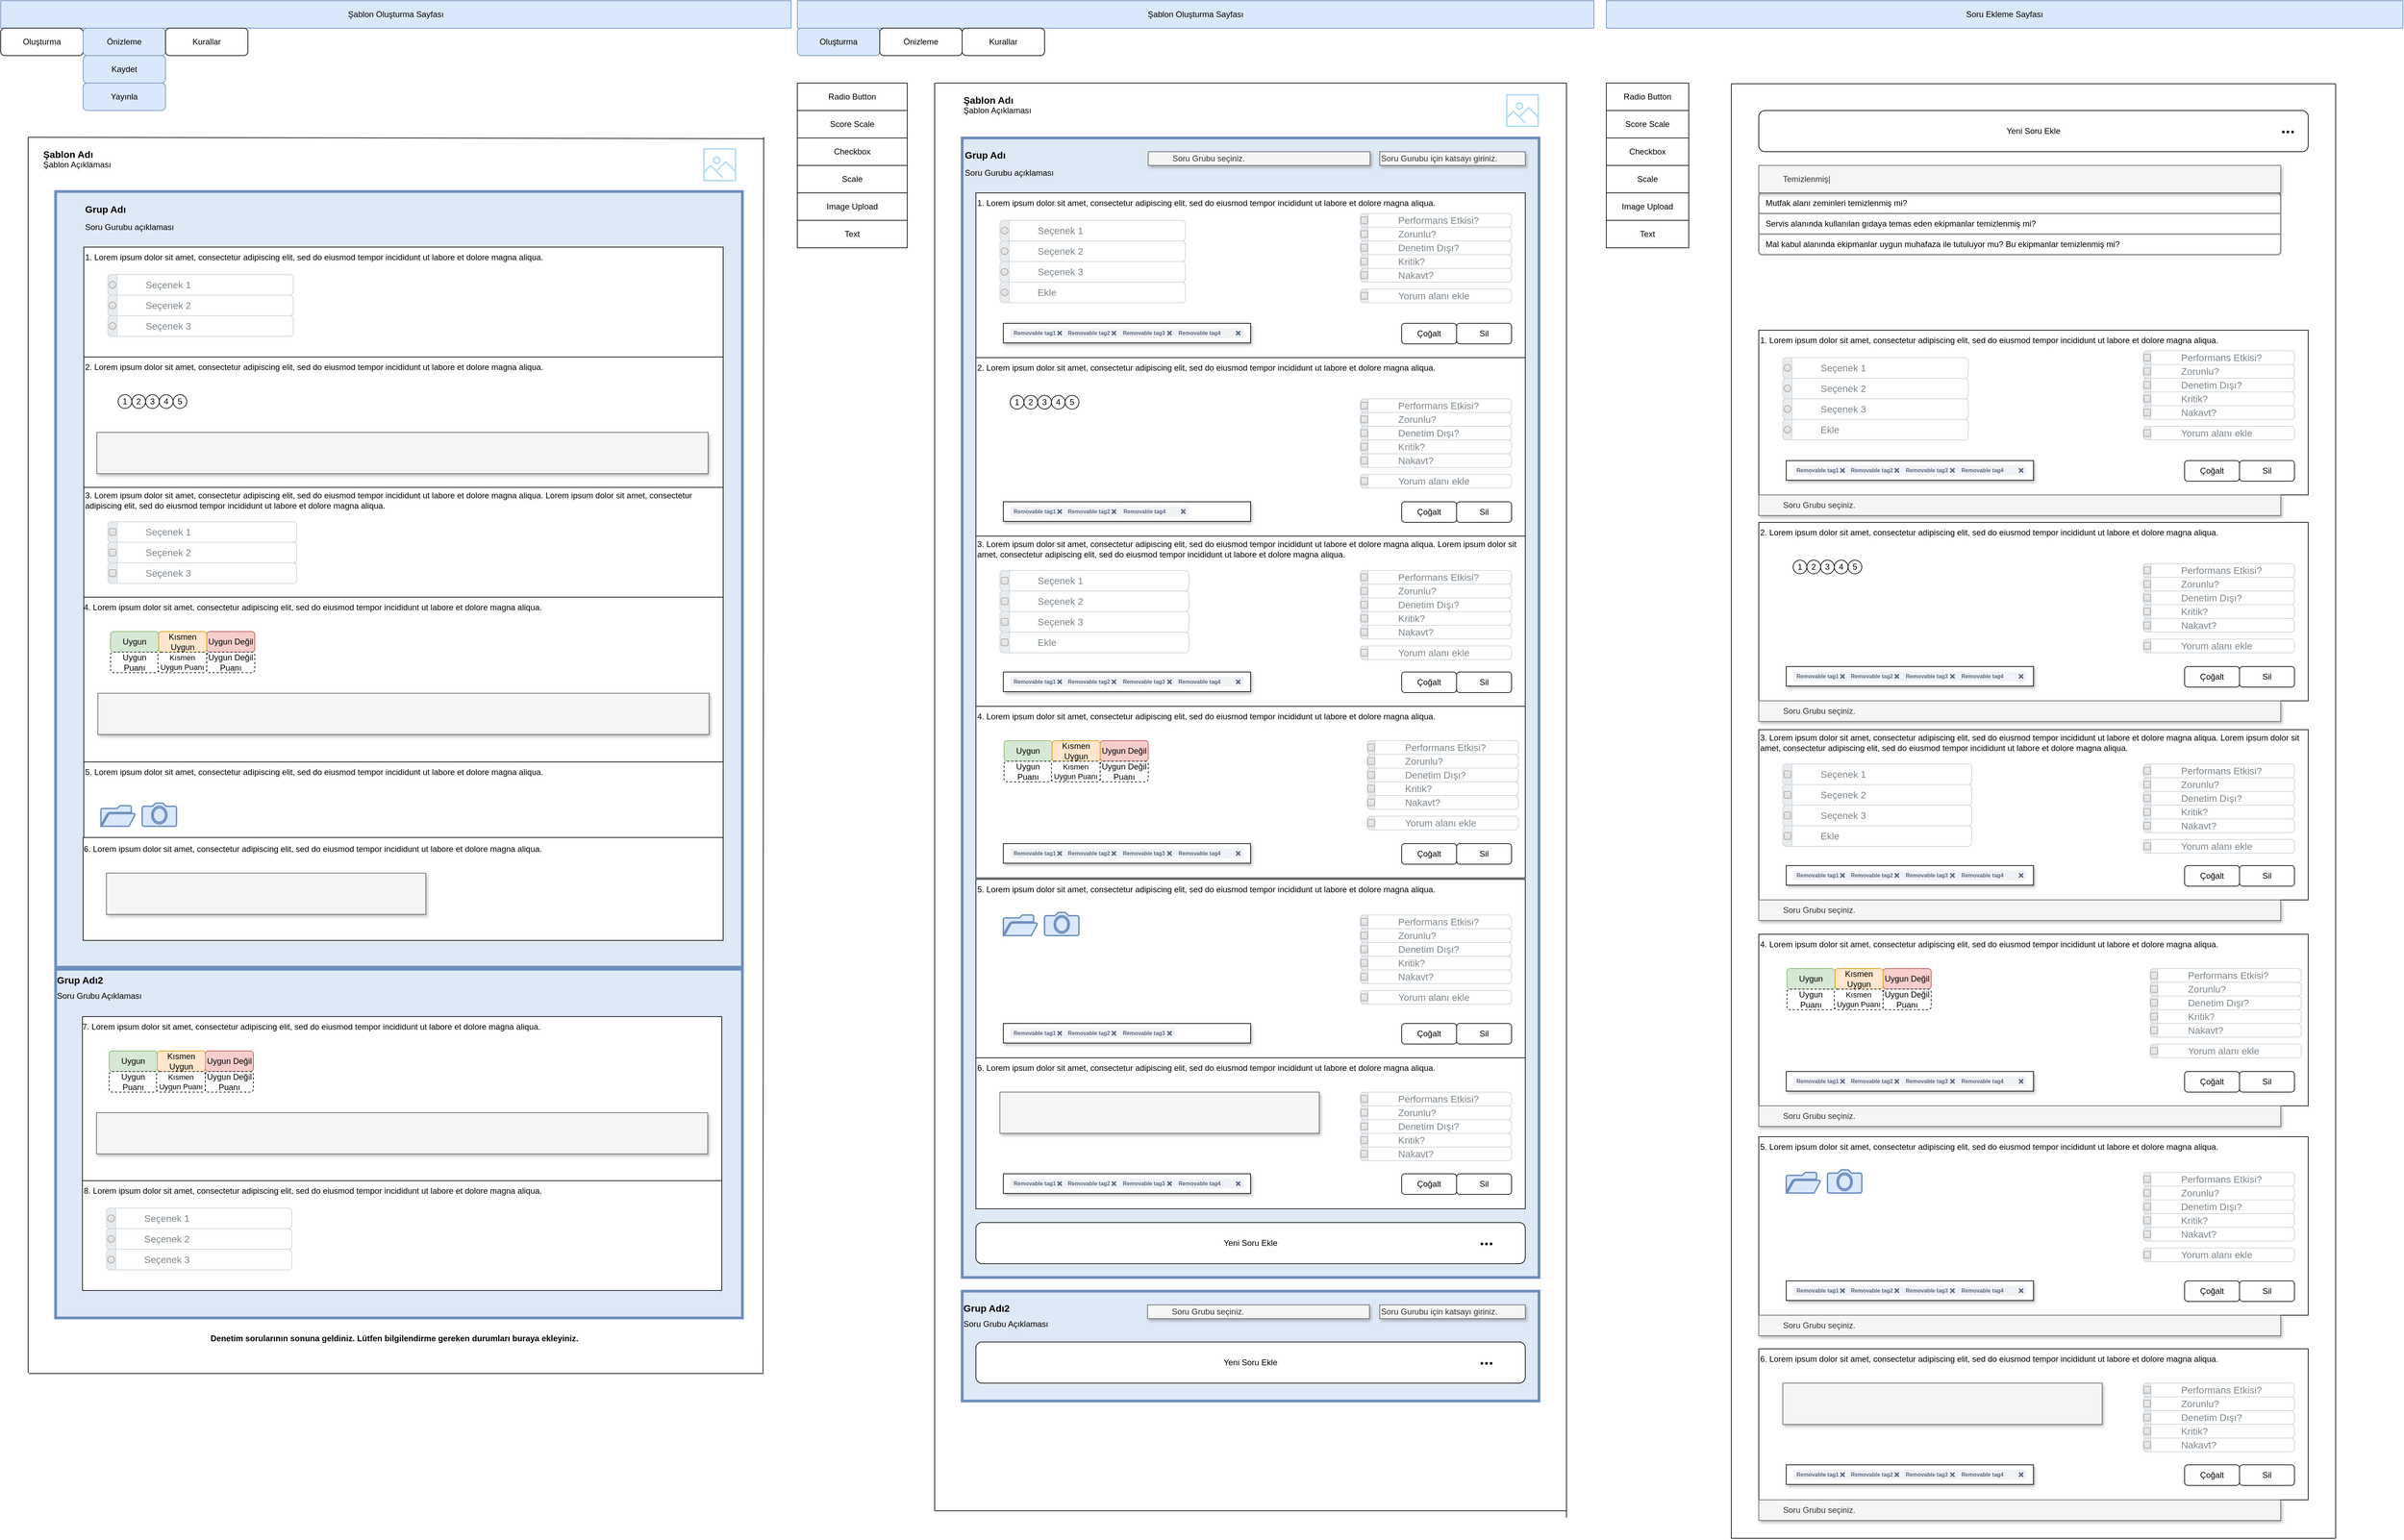 <mxfile version="21.0.6" type="github">
  <diagram id="2o_g12qzqOKrg0OXxnGJ" name="Sayfa -2">
    <mxGraphModel dx="3559" dy="1260" grid="1" gridSize="10" guides="1" tooltips="1" connect="1" arrows="1" fold="1" page="1" pageScale="1" pageWidth="1169" pageHeight="827" math="0" shadow="0">
      <root>
        <mxCell id="0" />
        <mxCell id="1" parent="0" />
        <mxCell id="M6u84m0omHOoOw8vYrXv-44" value="" style="rounded=0;whiteSpace=wrap;html=1;shadow=0;perimeter=ellipsePerimeter;movable=1;resizable=1;rotatable=1;deletable=1;editable=1;locked=0;connectable=1;strokeWidth=4;fillColor=#dee9f6;strokeColor=#6c8ebf;" parent="1" vertex="1">
          <mxGeometry x="240" y="200" width="840" height="1660" as="geometry" />
        </mxCell>
        <mxCell id="zQ0Ev5unj7IJxuBx6Gpg-1" value="Şablon Oluşturma Sayfası" style="rounded=0;whiteSpace=wrap;html=1;fillColor=#dae8fc;strokeColor=#6c8ebf;movable=0;resizable=0;rotatable=0;deletable=0;editable=0;locked=1;connectable=0;" parent="1" vertex="1">
          <mxGeometry width="1160" height="40" as="geometry" />
        </mxCell>
        <mxCell id="M6u84m0omHOoOw8vYrXv-1" value="Oluşturma" style="rounded=1;whiteSpace=wrap;html=1;fillColor=#dae8fc;strokeColor=#6c8ebf;" parent="1" vertex="1">
          <mxGeometry y="40" width="120" height="40" as="geometry" />
        </mxCell>
        <mxCell id="M6u84m0omHOoOw8vYrXv-2" value="Önizleme" style="rounded=1;whiteSpace=wrap;html=1;" parent="1" vertex="1">
          <mxGeometry x="120" y="40" width="120" height="40" as="geometry" />
        </mxCell>
        <mxCell id="M6u84m0omHOoOw8vYrXv-3" value="Kurallar" style="rounded=1;whiteSpace=wrap;html=1;" parent="1" vertex="1">
          <mxGeometry x="240" y="40" width="120" height="40" as="geometry" />
        </mxCell>
        <mxCell id="M6u84m0omHOoOw8vYrXv-39" value="" style="endArrow=none;html=1;rounded=0;movable=1;resizable=1;rotatable=1;deletable=1;editable=1;locked=0;connectable=1;" parent="1" edge="1">
          <mxGeometry width="50" height="50" relative="1" as="geometry">
            <mxPoint x="200" y="2200" as="sourcePoint" />
            <mxPoint x="200" y="120" as="targetPoint" />
          </mxGeometry>
        </mxCell>
        <mxCell id="M6u84m0omHOoOw8vYrXv-40" value="" style="endArrow=none;html=1;rounded=0;movable=0;resizable=0;rotatable=0;deletable=0;editable=0;locked=1;connectable=0;" parent="1" edge="1">
          <mxGeometry width="50" height="50" relative="1" as="geometry">
            <mxPoint x="200" y="120" as="sourcePoint" />
            <mxPoint x="1120" y="120" as="targetPoint" />
          </mxGeometry>
        </mxCell>
        <mxCell id="M6u84m0omHOoOw8vYrXv-41" value="" style="endArrow=none;html=1;rounded=0;movable=1;resizable=1;rotatable=1;deletable=1;editable=1;locked=0;connectable=1;" parent="1" edge="1">
          <mxGeometry width="50" height="50" relative="1" as="geometry">
            <mxPoint x="1120" y="2210" as="sourcePoint" />
            <mxPoint x="1120" y="120" as="targetPoint" />
          </mxGeometry>
        </mxCell>
        <mxCell id="M6u84m0omHOoOw8vYrXv-42" value="Şablon Adı" style="text;html=1;strokeColor=none;fillColor=none;align=left;verticalAlign=middle;whiteSpace=wrap;rounded=0;fontStyle=1;fontSize=14;" parent="1" vertex="1">
          <mxGeometry x="240" y="130" width="80" height="30" as="geometry" />
        </mxCell>
        <mxCell id="M6u84m0omHOoOw8vYrXv-43" value="Soru Gurubu açıklaması" style="text;html=1;strokeColor=none;fillColor=none;align=left;verticalAlign=middle;whiteSpace=wrap;rounded=0;" parent="1" vertex="1">
          <mxGeometry x="242" y="231" width="165" height="40" as="geometry" />
        </mxCell>
        <mxCell id="M6u84m0omHOoOw8vYrXv-45" value="Grup Adı" style="text;html=1;strokeColor=none;fillColor=none;align=left;verticalAlign=middle;whiteSpace=wrap;rounded=0;fontStyle=1;fontSize=14;" parent="1" vertex="1">
          <mxGeometry x="242" y="210" width="80" height="30" as="geometry" />
        </mxCell>
        <mxCell id="M6u84m0omHOoOw8vYrXv-113" value="Şablon Açıklaması" style="text;html=1;strokeColor=none;fillColor=none;align=left;verticalAlign=middle;whiteSpace=wrap;rounded=0;" parent="1" vertex="1">
          <mxGeometry x="240" y="140" width="110" height="40" as="geometry" />
        </mxCell>
        <mxCell id="M6u84m0omHOoOw8vYrXv-200" value="" style="rounded=0;whiteSpace=wrap;html=1;shadow=0;perimeter=ellipsePerimeter;movable=1;resizable=1;rotatable=1;deletable=1;editable=1;locked=0;connectable=1;strokeWidth=4;fillColor=#dee9f7;strokeColor=#6c8ebf;" parent="1" vertex="1">
          <mxGeometry x="240" y="1880" width="840" height="160" as="geometry" />
        </mxCell>
        <mxCell id="M6u84m0omHOoOw8vYrXv-201" value="Soru Grubu Açıklaması" style="text;html=1;strokeColor=none;fillColor=none;align=left;verticalAlign=middle;whiteSpace=wrap;rounded=0;" parent="1" vertex="1">
          <mxGeometry x="240" y="1908" width="135" height="40" as="geometry" />
        </mxCell>
        <mxCell id="M6u84m0omHOoOw8vYrXv-202" value="Grup Adı2" style="text;html=1;strokeColor=none;fillColor=none;align=left;verticalAlign=middle;whiteSpace=wrap;rounded=0;fontStyle=1;fontSize=14;" parent="1" vertex="1">
          <mxGeometry x="240" y="1890" width="80" height="30" as="geometry" />
        </mxCell>
        <mxCell id="M6u84m0omHOoOw8vYrXv-203" value="" style="group" parent="1" vertex="1" connectable="0">
          <mxGeometry x="260" y="1954" width="800" height="60" as="geometry" />
        </mxCell>
        <mxCell id="M6u84m0omHOoOw8vYrXv-204" value="Yeni Soru Ekle" style="rounded=1;whiteSpace=wrap;html=1;" parent="M6u84m0omHOoOw8vYrXv-203" vertex="1">
          <mxGeometry width="800.0" height="60" as="geometry" />
        </mxCell>
        <mxCell id="M6u84m0omHOoOw8vYrXv-205" value="..." style="text;html=1;align=center;verticalAlign=middle;resizable=0;points=[];autosize=1;strokeColor=none;fillColor=none;fontStyle=1;fontSize=24;" parent="M6u84m0omHOoOw8vYrXv-203" vertex="1">
          <mxGeometry x="723.077" y="5" width="40" height="40" as="geometry" />
        </mxCell>
        <mxCell id="M6u84m0omHOoOw8vYrXv-207" value="" style="sketch=0;outlineConnect=0;fillColor=#b1ddf0;strokeColor=#10739e;dashed=0;verticalLabelPosition=bottom;verticalAlign=top;align=center;html=1;fontSize=12;fontStyle=0;aspect=fixed;pointerEvents=1;shape=mxgraph.aws4.container_registry_image;" parent="1" vertex="1">
          <mxGeometry x="1032" y="136" width="48" height="48" as="geometry" />
        </mxCell>
        <mxCell id="6xjXyjOPis5NzYqjDSAy-1" value="Soru Ekleme Sayfası" style="rounded=0;whiteSpace=wrap;html=1;fillColor=#dae8fc;strokeColor=#6c8ebf;movable=0;resizable=0;rotatable=0;deletable=0;editable=0;locked=1;connectable=0;" parent="1" vertex="1">
          <mxGeometry x="1178" width="1160" height="40" as="geometry" />
        </mxCell>
        <mxCell id="6xjXyjOPis5NzYqjDSAy-2" value="Radio Button" style="rounded=0;whiteSpace=wrap;html=1;" parent="1" vertex="1">
          <mxGeometry x="1178" y="120" width="120" height="40" as="geometry" />
        </mxCell>
        <mxCell id="6xjXyjOPis5NzYqjDSAy-3" value="Text" style="rounded=0;whiteSpace=wrap;html=1;" parent="1" vertex="1">
          <mxGeometry x="1178" y="320" width="120" height="40" as="geometry" />
        </mxCell>
        <mxCell id="6xjXyjOPis5NzYqjDSAy-4" value="Image Upload" style="rounded=0;whiteSpace=wrap;html=1;" parent="1" vertex="1">
          <mxGeometry x="1178" y="280" width="120" height="40" as="geometry" />
        </mxCell>
        <mxCell id="6xjXyjOPis5NzYqjDSAy-5" value="Scale" style="rounded=0;whiteSpace=wrap;html=1;" parent="1" vertex="1">
          <mxGeometry x="1178" y="240" width="120" height="40" as="geometry" />
        </mxCell>
        <mxCell id="6xjXyjOPis5NzYqjDSAy-6" value="Score Scale" style="rounded=0;whiteSpace=wrap;html=1;" parent="1" vertex="1">
          <mxGeometry x="1178" y="160" width="120" height="40" as="geometry" />
        </mxCell>
        <mxCell id="6xjXyjOPis5NzYqjDSAy-7" value="Checkbox" style="rounded=0;whiteSpace=wrap;html=1;" parent="1" vertex="1">
          <mxGeometry x="1178" y="200" width="120" height="40" as="geometry" />
        </mxCell>
        <mxCell id="6xjXyjOPis5NzYqjDSAy-9" value="" style="endArrow=none;html=1;rounded=0;movable=1;resizable=1;rotatable=1;deletable=1;editable=1;locked=0;connectable=1;" parent="1" edge="1">
          <mxGeometry width="50" height="50" relative="1" as="geometry">
            <mxPoint x="1360" y="2240" as="sourcePoint" />
            <mxPoint x="1360" y="121" as="targetPoint" />
          </mxGeometry>
        </mxCell>
        <mxCell id="6xjXyjOPis5NzYqjDSAy-10" value="" style="endArrow=none;html=1;rounded=0;movable=0;resizable=0;rotatable=0;deletable=0;editable=0;locked=1;connectable=0;" parent="1" edge="1">
          <mxGeometry width="50" height="50" relative="1" as="geometry">
            <mxPoint x="1360" y="121" as="sourcePoint" />
            <mxPoint x="2240" y="121" as="targetPoint" />
          </mxGeometry>
        </mxCell>
        <mxCell id="6xjXyjOPis5NzYqjDSAy-11" value="" style="endArrow=none;html=1;rounded=0;movable=1;resizable=1;rotatable=1;deletable=1;editable=1;locked=0;connectable=1;" parent="1" edge="1">
          <mxGeometry width="50" height="50" relative="1" as="geometry">
            <mxPoint x="2240" y="2240" as="sourcePoint" />
            <mxPoint x="2240" y="121" as="targetPoint" />
          </mxGeometry>
        </mxCell>
        <mxCell id="6xjXyjOPis5NzYqjDSAy-14" value="" style="group" parent="1" vertex="1" connectable="0">
          <mxGeometry x="1400" y="160" width="800" height="60" as="geometry" />
        </mxCell>
        <mxCell id="6xjXyjOPis5NzYqjDSAy-15" value="" style="group" parent="6xjXyjOPis5NzYqjDSAy-14" vertex="1" connectable="0">
          <mxGeometry width="800" height="60" as="geometry" />
        </mxCell>
        <mxCell id="6xjXyjOPis5NzYqjDSAy-12" value="Yeni Soru Ekle" style="rounded=1;whiteSpace=wrap;html=1;" parent="6xjXyjOPis5NzYqjDSAy-15" vertex="1">
          <mxGeometry width="800" height="60" as="geometry" />
        </mxCell>
        <mxCell id="6xjXyjOPis5NzYqjDSAy-13" value="..." style="text;html=1;align=center;verticalAlign=middle;resizable=0;points=[];autosize=1;strokeColor=none;fillColor=none;fontStyle=1;fontSize=24;" parent="6xjXyjOPis5NzYqjDSAy-15" vertex="1">
          <mxGeometry x="750" y="5" width="40" height="40" as="geometry" />
        </mxCell>
        <mxCell id="6xjXyjOPis5NzYqjDSAy-16" value="" style="rounded=0;whiteSpace=wrap;html=1;" parent="1" vertex="1">
          <mxGeometry x="1400" y="480" width="800" height="240" as="geometry" />
        </mxCell>
        <mxCell id="6xjXyjOPis5NzYqjDSAy-17" value="1. Lorem ipsum dolor sit amet, consectetur adipiscing elit, sed do eiusmod tempor incididunt ut labore et dolore magna aliqua.&amp;nbsp;" style="text;html=1;strokeColor=none;fillColor=none;align=left;verticalAlign=middle;whiteSpace=wrap;rounded=0;" parent="1" vertex="1">
          <mxGeometry x="1400" y="480" width="800" height="30" as="geometry" />
        </mxCell>
        <mxCell id="6xjXyjOPis5NzYqjDSAy-18" value="Seçenek 1" style="html=1;shadow=0;dashed=0;shape=mxgraph.bootstrap.rrect;rSize=5;strokeColor=#CED4DA;html=1;whiteSpace=wrap;fillColor=#FFFFFF;fontColor=#7D868C;align=left;spacing=15;spacingLeft=40;fontSize=14;" parent="1" vertex="1">
          <mxGeometry x="1435" y="520" width="270" height="30" as="geometry" />
        </mxCell>
        <mxCell id="6xjXyjOPis5NzYqjDSAy-19" value="" style="html=1;shadow=0;dashed=0;shape=mxgraph.bootstrap.leftButton;strokeColor=inherit;gradientColor=inherit;fontColor=inherit;fillColor=#E9ECEF;rSize=5;perimeter=none;whiteSpace=wrap;resizeHeight=1;fontSize=14;" parent="6xjXyjOPis5NzYqjDSAy-18" vertex="1">
          <mxGeometry width="13.5" height="30" as="geometry" />
        </mxCell>
        <mxCell id="6xjXyjOPis5NzYqjDSAy-20" value="" style="html=1;shadow=0;dashed=0;shape=mxgraph.bootstrap.radioButton2;labelPosition=right;verticalLabelPosition=middle;align=left;verticalAlign=middle;gradientColor=#DEDEDE;fillColor=#EDEDED;strokeColor=#A6A6A6;checked=0;spacing=5;checkedFill=#0085FC;checkedStroke=#ffffff;" parent="6xjXyjOPis5NzYqjDSAy-19" vertex="1">
          <mxGeometry x="0.5" y="0.5" width="10" height="10" relative="1" as="geometry">
            <mxPoint x="-5" y="-5" as="offset" />
          </mxGeometry>
        </mxCell>
        <mxCell id="6xjXyjOPis5NzYqjDSAy-21" value="Seçenek 2" style="html=1;shadow=0;dashed=0;shape=mxgraph.bootstrap.rrect;rSize=5;strokeColor=#CED4DA;html=1;whiteSpace=wrap;fillColor=#FFFFFF;fontColor=#7D868C;align=left;spacing=15;spacingLeft=40;fontSize=14;" parent="1" vertex="1">
          <mxGeometry x="1435" y="550" width="270" height="30" as="geometry" />
        </mxCell>
        <mxCell id="6xjXyjOPis5NzYqjDSAy-22" value="" style="html=1;shadow=0;dashed=0;shape=mxgraph.bootstrap.leftButton;strokeColor=inherit;gradientColor=inherit;fontColor=inherit;fillColor=#E9ECEF;rSize=5;perimeter=none;whiteSpace=wrap;resizeHeight=1;fontSize=14;" parent="6xjXyjOPis5NzYqjDSAy-21" vertex="1">
          <mxGeometry width="13.5" height="30" as="geometry" />
        </mxCell>
        <mxCell id="6xjXyjOPis5NzYqjDSAy-23" value="" style="html=1;shadow=0;dashed=0;shape=mxgraph.bootstrap.radioButton2;labelPosition=right;verticalLabelPosition=middle;align=left;verticalAlign=middle;gradientColor=#DEDEDE;fillColor=#EDEDED;strokeColor=#A6A6A6;checked=0;spacing=5;checkedFill=#0085FC;checkedStroke=#ffffff;" parent="6xjXyjOPis5NzYqjDSAy-22" vertex="1">
          <mxGeometry x="0.5" y="0.5" width="10" height="10" relative="1" as="geometry">
            <mxPoint x="-5" y="-5" as="offset" />
          </mxGeometry>
        </mxCell>
        <mxCell id="6xjXyjOPis5NzYqjDSAy-24" value="Seçenek 3" style="html=1;shadow=0;dashed=0;shape=mxgraph.bootstrap.rrect;rSize=5;strokeColor=#CED4DA;html=1;whiteSpace=wrap;fillColor=#FFFFFF;fontColor=#7D868C;align=left;spacing=15;spacingLeft=40;fontSize=14;" parent="1" vertex="1">
          <mxGeometry x="1435" y="580" width="270" height="30" as="geometry" />
        </mxCell>
        <mxCell id="6xjXyjOPis5NzYqjDSAy-25" value="" style="html=1;shadow=0;dashed=0;shape=mxgraph.bootstrap.leftButton;strokeColor=inherit;gradientColor=inherit;fontColor=inherit;fillColor=#E9ECEF;rSize=5;perimeter=none;whiteSpace=wrap;resizeHeight=1;fontSize=14;" parent="6xjXyjOPis5NzYqjDSAy-24" vertex="1">
          <mxGeometry width="13.5" height="30" as="geometry" />
        </mxCell>
        <mxCell id="6xjXyjOPis5NzYqjDSAy-26" value="" style="html=1;shadow=0;dashed=0;shape=mxgraph.bootstrap.radioButton2;labelPosition=right;verticalLabelPosition=middle;align=left;verticalAlign=middle;gradientColor=#DEDEDE;fillColor=#EDEDED;strokeColor=#A6A6A6;checked=0;spacing=5;checkedFill=#0085FC;checkedStroke=#ffffff;" parent="6xjXyjOPis5NzYqjDSAy-25" vertex="1">
          <mxGeometry x="0.5" y="0.5" width="10" height="10" relative="1" as="geometry">
            <mxPoint x="-5" y="-5" as="offset" />
          </mxGeometry>
        </mxCell>
        <mxCell id="6xjXyjOPis5NzYqjDSAy-27" value="" style="shape=image;html=1;verticalAlign=top;verticalLabelPosition=bottom;labelBackgroundColor=#ffffff;imageAspect=0;aspect=fixed;image=https://cdn4.iconfinder.com/data/icons/evil-icons-user-interface/64/plus-128.png" parent="1" vertex="1">
          <mxGeometry x="1405" y="610" width="30" height="30" as="geometry" />
        </mxCell>
        <mxCell id="6xjXyjOPis5NzYqjDSAy-28" value="" style="shape=image;html=1;verticalAlign=top;verticalLabelPosition=bottom;labelBackgroundColor=#ffffff;imageAspect=0;aspect=fixed;image=https://cdn4.iconfinder.com/data/icons/evil-icons-user-interface/64/minus-128.png" parent="1" vertex="1">
          <mxGeometry x="1405" y="520" width="30" height="30" as="geometry" />
        </mxCell>
        <mxCell id="6xjXyjOPis5NzYqjDSAy-29" value="" style="shape=image;html=1;verticalAlign=top;verticalLabelPosition=bottom;labelBackgroundColor=#ffffff;imageAspect=0;aspect=fixed;image=https://cdn4.iconfinder.com/data/icons/evil-icons-user-interface/64/minus-128.png" parent="1" vertex="1">
          <mxGeometry x="1405" y="550" width="30" height="30" as="geometry" />
        </mxCell>
        <mxCell id="6xjXyjOPis5NzYqjDSAy-30" value="" style="shape=image;html=1;verticalAlign=top;verticalLabelPosition=bottom;labelBackgroundColor=#ffffff;imageAspect=0;aspect=fixed;image=https://cdn4.iconfinder.com/data/icons/evil-icons-user-interface/64/minus-128.png" parent="1" vertex="1">
          <mxGeometry x="1405" y="580" width="30" height="30" as="geometry" />
        </mxCell>
        <mxCell id="6xjXyjOPis5NzYqjDSAy-31" value="Ekle" style="html=1;shadow=0;dashed=0;shape=mxgraph.bootstrap.rrect;rSize=5;strokeColor=#CED4DA;html=1;whiteSpace=wrap;fillColor=#FFFFFF;fontColor=#7D868C;align=left;spacing=15;spacingLeft=40;fontSize=14;" parent="1" vertex="1">
          <mxGeometry x="1435" y="610" width="270" height="30" as="geometry" />
        </mxCell>
        <mxCell id="6xjXyjOPis5NzYqjDSAy-32" value="" style="html=1;shadow=0;dashed=0;shape=mxgraph.bootstrap.leftButton;strokeColor=inherit;gradientColor=inherit;fontColor=inherit;fillColor=#E9ECEF;rSize=5;perimeter=none;whiteSpace=wrap;resizeHeight=1;fontSize=14;" parent="6xjXyjOPis5NzYqjDSAy-31" vertex="1">
          <mxGeometry width="13.5" height="30" as="geometry" />
        </mxCell>
        <mxCell id="6xjXyjOPis5NzYqjDSAy-33" value="" style="html=1;shadow=0;dashed=0;shape=mxgraph.bootstrap.radioButton2;labelPosition=right;verticalLabelPosition=middle;align=left;verticalAlign=middle;gradientColor=#DEDEDE;fillColor=#EDEDED;strokeColor=#A6A6A6;checked=0;spacing=5;checkedFill=#0085FC;checkedStroke=#ffffff;" parent="6xjXyjOPis5NzYqjDSAy-32" vertex="1">
          <mxGeometry x="0.5" y="0.5" width="10" height="10" relative="1" as="geometry">
            <mxPoint x="-5" y="-5" as="offset" />
          </mxGeometry>
        </mxCell>
        <mxCell id="6xjXyjOPis5NzYqjDSAy-34" value="" style="group" parent="1" vertex="1" connectable="0">
          <mxGeometry x="2020" y="670" width="160" height="30" as="geometry" />
        </mxCell>
        <mxCell id="6xjXyjOPis5NzYqjDSAy-35" value="Çoğalt" style="rounded=1;whiteSpace=wrap;html=1;" parent="6xjXyjOPis5NzYqjDSAy-34" vertex="1">
          <mxGeometry width="80" height="30" as="geometry" />
        </mxCell>
        <mxCell id="6xjXyjOPis5NzYqjDSAy-36" value="Sil" style="rounded=1;whiteSpace=wrap;html=1;" parent="6xjXyjOPis5NzYqjDSAy-34" vertex="1">
          <mxGeometry x="80" width="80" height="30" as="geometry" />
        </mxCell>
        <mxCell id="6xjXyjOPis5NzYqjDSAy-55" value="" style="group" parent="1" vertex="1" connectable="0">
          <mxGeometry x="1960" y="510" width="220" height="130" as="geometry" />
        </mxCell>
        <mxCell id="6xjXyjOPis5NzYqjDSAy-37" value="Performans Etkisi?" style="html=1;shadow=0;dashed=0;shape=mxgraph.bootstrap.rrect;rSize=5;strokeColor=#CED4DA;html=1;whiteSpace=wrap;fillColor=#FFFFFF;fontColor=#7D868C;align=left;spacing=15;spacingLeft=40;fontSize=14;" parent="6xjXyjOPis5NzYqjDSAy-55" vertex="1">
          <mxGeometry width="220" height="20" as="geometry" />
        </mxCell>
        <mxCell id="6xjXyjOPis5NzYqjDSAy-38" value="" style="html=1;shadow=0;dashed=0;shape=mxgraph.bootstrap.leftButton;strokeColor=inherit;gradientColor=inherit;fontColor=inherit;fillColor=#E9ECEF;rSize=5;perimeter=none;whiteSpace=wrap;resizeHeight=1;fontSize=14;" parent="6xjXyjOPis5NzYqjDSAy-37" vertex="1">
          <mxGeometry width="11" height="20" as="geometry" />
        </mxCell>
        <mxCell id="6xjXyjOPis5NzYqjDSAy-39" value="" style="html=1;shadow=0;dashed=0;shape=mxgraph.bootstrap.checkbox2;labelPosition=right;verticalLabelPosition=middle;align=left;verticalAlign=middle;gradientColor=#DEDEDE;fillColor=#EDEDED;strokeColor=#A6A6A6;checked=0;spacing=5;checkedFill=#0085FC;checkedStroke=#ffffff;" parent="6xjXyjOPis5NzYqjDSAy-38" vertex="1">
          <mxGeometry x="0.5" y="0.5" width="10" height="10" relative="1" as="geometry">
            <mxPoint x="-5" y="-5" as="offset" />
          </mxGeometry>
        </mxCell>
        <mxCell id="6xjXyjOPis5NzYqjDSAy-40" value="Zorunlu?" style="html=1;shadow=0;dashed=0;shape=mxgraph.bootstrap.rrect;rSize=5;strokeColor=#CED4DA;html=1;whiteSpace=wrap;fillColor=#FFFFFF;fontColor=#7D868C;align=left;spacing=15;spacingLeft=40;fontSize=14;" parent="6xjXyjOPis5NzYqjDSAy-55" vertex="1">
          <mxGeometry y="20" width="220" height="20" as="geometry" />
        </mxCell>
        <mxCell id="6xjXyjOPis5NzYqjDSAy-41" value="" style="html=1;shadow=0;dashed=0;shape=mxgraph.bootstrap.leftButton;strokeColor=inherit;gradientColor=inherit;fontColor=inherit;fillColor=#E9ECEF;rSize=5;perimeter=none;whiteSpace=wrap;resizeHeight=1;fontSize=14;" parent="6xjXyjOPis5NzYqjDSAy-40" vertex="1">
          <mxGeometry width="11" height="20" as="geometry" />
        </mxCell>
        <mxCell id="6xjXyjOPis5NzYqjDSAy-42" value="" style="html=1;shadow=0;dashed=0;shape=mxgraph.bootstrap.checkbox2;labelPosition=right;verticalLabelPosition=middle;align=left;verticalAlign=middle;gradientColor=#DEDEDE;fillColor=#EDEDED;strokeColor=#A6A6A6;checked=0;spacing=5;checkedFill=#0085FC;checkedStroke=#ffffff;" parent="6xjXyjOPis5NzYqjDSAy-41" vertex="1">
          <mxGeometry x="0.5" y="0.5" width="10" height="10" relative="1" as="geometry">
            <mxPoint x="-5" y="-5" as="offset" />
          </mxGeometry>
        </mxCell>
        <mxCell id="6xjXyjOPis5NzYqjDSAy-43" value="Denetim Dışı?" style="html=1;shadow=0;dashed=0;shape=mxgraph.bootstrap.rrect;rSize=5;strokeColor=#CED4DA;html=1;whiteSpace=wrap;fillColor=#FFFFFF;fontColor=#7D868C;align=left;spacing=15;spacingLeft=40;fontSize=14;" parent="6xjXyjOPis5NzYqjDSAy-55" vertex="1">
          <mxGeometry y="40" width="220" height="20" as="geometry" />
        </mxCell>
        <mxCell id="6xjXyjOPis5NzYqjDSAy-44" value="" style="html=1;shadow=0;dashed=0;shape=mxgraph.bootstrap.leftButton;strokeColor=inherit;gradientColor=inherit;fontColor=inherit;fillColor=#E9ECEF;rSize=5;perimeter=none;whiteSpace=wrap;resizeHeight=1;fontSize=14;" parent="6xjXyjOPis5NzYqjDSAy-43" vertex="1">
          <mxGeometry width="11" height="20" as="geometry" />
        </mxCell>
        <mxCell id="6xjXyjOPis5NzYqjDSAy-45" value="" style="html=1;shadow=0;dashed=0;shape=mxgraph.bootstrap.checkbox2;labelPosition=right;verticalLabelPosition=middle;align=left;verticalAlign=middle;gradientColor=#DEDEDE;fillColor=#EDEDED;strokeColor=#A6A6A6;checked=0;spacing=5;checkedFill=#0085FC;checkedStroke=#ffffff;" parent="6xjXyjOPis5NzYqjDSAy-44" vertex="1">
          <mxGeometry x="0.5" y="0.5" width="10" height="10" relative="1" as="geometry">
            <mxPoint x="-5" y="-5" as="offset" />
          </mxGeometry>
        </mxCell>
        <mxCell id="6xjXyjOPis5NzYqjDSAy-46" value="Kritik?" style="html=1;shadow=0;dashed=0;shape=mxgraph.bootstrap.rrect;rSize=5;strokeColor=#CED4DA;html=1;whiteSpace=wrap;fillColor=#FFFFFF;fontColor=#7D868C;align=left;spacing=15;spacingLeft=40;fontSize=14;" parent="6xjXyjOPis5NzYqjDSAy-55" vertex="1">
          <mxGeometry y="60" width="220" height="20" as="geometry" />
        </mxCell>
        <mxCell id="6xjXyjOPis5NzYqjDSAy-47" value="" style="html=1;shadow=0;dashed=0;shape=mxgraph.bootstrap.leftButton;strokeColor=inherit;gradientColor=inherit;fontColor=inherit;fillColor=#E9ECEF;rSize=5;perimeter=none;whiteSpace=wrap;resizeHeight=1;fontSize=14;" parent="6xjXyjOPis5NzYqjDSAy-46" vertex="1">
          <mxGeometry width="11" height="20" as="geometry" />
        </mxCell>
        <mxCell id="6xjXyjOPis5NzYqjDSAy-48" value="" style="html=1;shadow=0;dashed=0;shape=mxgraph.bootstrap.checkbox2;labelPosition=right;verticalLabelPosition=middle;align=left;verticalAlign=middle;gradientColor=#DEDEDE;fillColor=#EDEDED;strokeColor=#A6A6A6;checked=0;spacing=5;checkedFill=#0085FC;checkedStroke=#ffffff;" parent="6xjXyjOPis5NzYqjDSAy-47" vertex="1">
          <mxGeometry x="0.5" y="0.5" width="10" height="10" relative="1" as="geometry">
            <mxPoint x="-5" y="-5" as="offset" />
          </mxGeometry>
        </mxCell>
        <mxCell id="6xjXyjOPis5NzYqjDSAy-49" value="Nakavt?" style="html=1;shadow=0;dashed=0;shape=mxgraph.bootstrap.rrect;rSize=5;strokeColor=#CED4DA;html=1;whiteSpace=wrap;fillColor=#FFFFFF;fontColor=#7D868C;align=left;spacing=15;spacingLeft=40;fontSize=14;" parent="6xjXyjOPis5NzYqjDSAy-55" vertex="1">
          <mxGeometry y="80" width="220" height="20" as="geometry" />
        </mxCell>
        <mxCell id="6xjXyjOPis5NzYqjDSAy-50" value="" style="html=1;shadow=0;dashed=0;shape=mxgraph.bootstrap.leftButton;strokeColor=inherit;gradientColor=inherit;fontColor=inherit;fillColor=#E9ECEF;rSize=5;perimeter=none;whiteSpace=wrap;resizeHeight=1;fontSize=14;" parent="6xjXyjOPis5NzYqjDSAy-49" vertex="1">
          <mxGeometry width="11" height="20" as="geometry" />
        </mxCell>
        <mxCell id="6xjXyjOPis5NzYqjDSAy-51" value="" style="html=1;shadow=0;dashed=0;shape=mxgraph.bootstrap.checkbox2;labelPosition=right;verticalLabelPosition=middle;align=left;verticalAlign=middle;gradientColor=#DEDEDE;fillColor=#EDEDED;strokeColor=#A6A6A6;checked=0;spacing=5;checkedFill=#0085FC;checkedStroke=#ffffff;" parent="6xjXyjOPis5NzYqjDSAy-50" vertex="1">
          <mxGeometry x="0.5" y="0.5" width="10" height="10" relative="1" as="geometry">
            <mxPoint x="-5" y="-5" as="offset" />
          </mxGeometry>
        </mxCell>
        <mxCell id="6xjXyjOPis5NzYqjDSAy-52" value="Yorum alanı ekle" style="html=1;shadow=0;dashed=0;shape=mxgraph.bootstrap.rrect;rSize=5;strokeColor=#CED4DA;html=1;whiteSpace=wrap;fillColor=#FFFFFF;fontColor=#7D868C;align=left;spacing=15;spacingLeft=40;fontSize=14;" parent="6xjXyjOPis5NzYqjDSAy-55" vertex="1">
          <mxGeometry y="110" width="220" height="20" as="geometry" />
        </mxCell>
        <mxCell id="6xjXyjOPis5NzYqjDSAy-53" value="" style="html=1;shadow=0;dashed=0;shape=mxgraph.bootstrap.leftButton;strokeColor=inherit;gradientColor=inherit;fontColor=inherit;fillColor=#E9ECEF;rSize=5;perimeter=none;whiteSpace=wrap;resizeHeight=1;fontSize=14;" parent="6xjXyjOPis5NzYqjDSAy-52" vertex="1">
          <mxGeometry width="11" height="20" as="geometry" />
        </mxCell>
        <mxCell id="6xjXyjOPis5NzYqjDSAy-54" value="" style="html=1;shadow=0;dashed=0;shape=mxgraph.bootstrap.checkbox2;labelPosition=right;verticalLabelPosition=middle;align=left;verticalAlign=middle;gradientColor=#DEDEDE;fillColor=#EDEDED;strokeColor=#A6A6A6;checked=0;spacing=5;checkedFill=#0085FC;checkedStroke=#ffffff;" parent="6xjXyjOPis5NzYqjDSAy-53" vertex="1">
          <mxGeometry x="0.5" y="0.5" width="10" height="10" relative="1" as="geometry">
            <mxPoint x="-5" y="-5" as="offset" />
          </mxGeometry>
        </mxCell>
        <mxCell id="6xjXyjOPis5NzYqjDSAy-63" value="" style="html=1;shadow=0;dashed=0;shape=mxgraph.bootstrap.rrect;rSize=5;strokeColor=#919191;html=1;whiteSpace=wrap;fillColor=#FFFFFF;fontColor=#000000;strokeWidth=2;" parent="1" vertex="1">
          <mxGeometry x="1400" y="280" width="760" height="90" as="geometry" />
        </mxCell>
        <mxCell id="6xjXyjOPis5NzYqjDSAy-64" value="Mutfak alanı zeminleri temizlenmiş mi?" style="strokeColor=#919191;fillColor=inherit;gradientColor=inherit;fontColor=inherit;html=1;shadow=0;dashed=0;shape=mxgraph.bootstrap.topButton;rSize=5;perimeter=none;whiteSpace=wrap;resizeWidth=1;align=left;spacing=10;strokeWidth=2;" parent="6xjXyjOPis5NzYqjDSAy-63" vertex="1">
          <mxGeometry width="760" height="30" relative="1" as="geometry" />
        </mxCell>
        <mxCell id="6xjXyjOPis5NzYqjDSAy-65" value="Servis alanında kullanılan gıdaya temas eden ekipmanlar temizlenmiş mi?" style="strokeColor=#919191;fillColor=inherit;gradientColor=inherit;fontColor=inherit;html=1;shadow=0;dashed=0;perimeter=none;whiteSpace=wrap;resizeWidth=1;align=left;spacing=10;strokeWidth=2;" parent="6xjXyjOPis5NzYqjDSAy-63" vertex="1">
          <mxGeometry width="760" height="30" relative="1" as="geometry">
            <mxPoint y="30" as="offset" />
          </mxGeometry>
        </mxCell>
        <mxCell id="6xjXyjOPis5NzYqjDSAy-66" value="Mal kabul alanında ekipmanlar uygun muhafaza ile tutuluyor mu? Bu ekipmanlar temizlenmiş mi?" style="strokeColor=#919191;fillColor=inherit;gradientColor=inherit;fontColor=inherit;html=1;shadow=0;dashed=0;shape=mxgraph.bootstrap.bottomButton;rSize=5;perimeter=none;whiteSpace=wrap;resizeWidth=1;resizeHeight=0;align=left;spacing=10;strokeWidth=2;" parent="6xjXyjOPis5NzYqjDSAy-63" vertex="1">
          <mxGeometry y="1" width="760" height="30" relative="1" as="geometry">
            <mxPoint y="-30" as="offset" />
          </mxGeometry>
        </mxCell>
        <mxCell id="6xjXyjOPis5NzYqjDSAy-69" value="" style="rounded=0;whiteSpace=wrap;html=1;" parent="1" vertex="1">
          <mxGeometry x="1400" y="760" width="800" height="260" as="geometry" />
        </mxCell>
        <mxCell id="6xjXyjOPis5NzYqjDSAy-70" value="2. Lorem ipsum dolor sit amet, consectetur adipiscing elit, sed do eiusmod tempor incididunt ut labore et dolore magna aliqua.&amp;nbsp;" style="text;html=1;strokeColor=none;fillColor=none;align=left;verticalAlign=middle;whiteSpace=wrap;rounded=0;" parent="1" vertex="1">
          <mxGeometry x="1400" y="760" width="800" height="30" as="geometry" />
        </mxCell>
        <mxCell id="6xjXyjOPis5NzYqjDSAy-71" value="" style="shape=image;html=1;verticalAlign=top;verticalLabelPosition=bottom;labelBackgroundColor=#ffffff;imageAspect=0;aspect=fixed;image=https://cdn4.iconfinder.com/data/icons/evil-icons-user-interface/64/plus-128.png" parent="1" vertex="1">
          <mxGeometry x="1550" y="810" width="30" height="30" as="geometry" />
        </mxCell>
        <mxCell id="6xjXyjOPis5NzYqjDSAy-72" value="" style="shape=image;html=1;verticalAlign=top;verticalLabelPosition=bottom;labelBackgroundColor=#ffffff;imageAspect=0;aspect=fixed;image=https://cdn4.iconfinder.com/data/icons/evil-icons-user-interface/64/minus-128.png" parent="1" vertex="1">
          <mxGeometry x="1405" y="810" width="30" height="30" as="geometry" />
        </mxCell>
        <mxCell id="6xjXyjOPis5NzYqjDSAy-73" value="" style="group" parent="1" vertex="1" connectable="0">
          <mxGeometry x="2020" y="970" width="160" height="30" as="geometry" />
        </mxCell>
        <mxCell id="6xjXyjOPis5NzYqjDSAy-74" value="Çoğalt" style="rounded=1;whiteSpace=wrap;html=1;" parent="6xjXyjOPis5NzYqjDSAy-73" vertex="1">
          <mxGeometry width="80" height="30" as="geometry" />
        </mxCell>
        <mxCell id="6xjXyjOPis5NzYqjDSAy-75" value="Sil" style="rounded=1;whiteSpace=wrap;html=1;" parent="6xjXyjOPis5NzYqjDSAy-73" vertex="1">
          <mxGeometry x="80" width="80" height="30" as="geometry" />
        </mxCell>
        <mxCell id="6xjXyjOPis5NzYqjDSAy-76" value="3" style="ellipse;whiteSpace=wrap;html=1;aspect=fixed;" parent="1" vertex="1">
          <mxGeometry x="1490" y="815" width="20" height="20" as="geometry" />
        </mxCell>
        <mxCell id="6xjXyjOPis5NzYqjDSAy-77" value="1" style="ellipse;whiteSpace=wrap;html=1;aspect=fixed;" parent="1" vertex="1">
          <mxGeometry x="1450" y="815" width="20" height="20" as="geometry" />
        </mxCell>
        <mxCell id="6xjXyjOPis5NzYqjDSAy-78" value="2" style="ellipse;whiteSpace=wrap;html=1;aspect=fixed;" parent="1" vertex="1">
          <mxGeometry x="1470" y="815" width="20" height="20" as="geometry" />
        </mxCell>
        <mxCell id="6xjXyjOPis5NzYqjDSAy-79" value="4" style="ellipse;whiteSpace=wrap;html=1;aspect=fixed;" parent="1" vertex="1">
          <mxGeometry x="1510" y="815" width="20" height="20" as="geometry" />
        </mxCell>
        <mxCell id="6xjXyjOPis5NzYqjDSAy-80" value="5" style="ellipse;whiteSpace=wrap;html=1;aspect=fixed;" parent="1" vertex="1">
          <mxGeometry x="1530" y="815" width="20" height="20" as="geometry" />
        </mxCell>
        <mxCell id="6xjXyjOPis5NzYqjDSAy-81" value="" style="group" parent="1" vertex="1" connectable="0">
          <mxGeometry x="1960" y="820" width="220" height="130" as="geometry" />
        </mxCell>
        <mxCell id="6xjXyjOPis5NzYqjDSAy-82" value="Performans Etkisi?" style="html=1;shadow=0;dashed=0;shape=mxgraph.bootstrap.rrect;rSize=5;strokeColor=#CED4DA;html=1;whiteSpace=wrap;fillColor=#FFFFFF;fontColor=#7D868C;align=left;spacing=15;spacingLeft=40;fontSize=14;" parent="6xjXyjOPis5NzYqjDSAy-81" vertex="1">
          <mxGeometry width="220" height="20" as="geometry" />
        </mxCell>
        <mxCell id="6xjXyjOPis5NzYqjDSAy-83" value="" style="html=1;shadow=0;dashed=0;shape=mxgraph.bootstrap.leftButton;strokeColor=inherit;gradientColor=inherit;fontColor=inherit;fillColor=#E9ECEF;rSize=5;perimeter=none;whiteSpace=wrap;resizeHeight=1;fontSize=14;" parent="6xjXyjOPis5NzYqjDSAy-82" vertex="1">
          <mxGeometry width="11" height="20" as="geometry" />
        </mxCell>
        <mxCell id="6xjXyjOPis5NzYqjDSAy-84" value="" style="html=1;shadow=0;dashed=0;shape=mxgraph.bootstrap.checkbox2;labelPosition=right;verticalLabelPosition=middle;align=left;verticalAlign=middle;gradientColor=#DEDEDE;fillColor=#EDEDED;strokeColor=#A6A6A6;checked=0;spacing=5;checkedFill=#0085FC;checkedStroke=#ffffff;" parent="6xjXyjOPis5NzYqjDSAy-83" vertex="1">
          <mxGeometry x="0.5" y="0.5" width="10" height="10" relative="1" as="geometry">
            <mxPoint x="-5" y="-5" as="offset" />
          </mxGeometry>
        </mxCell>
        <mxCell id="6xjXyjOPis5NzYqjDSAy-85" value="Zorunlu?" style="html=1;shadow=0;dashed=0;shape=mxgraph.bootstrap.rrect;rSize=5;strokeColor=#CED4DA;html=1;whiteSpace=wrap;fillColor=#FFFFFF;fontColor=#7D868C;align=left;spacing=15;spacingLeft=40;fontSize=14;" parent="6xjXyjOPis5NzYqjDSAy-81" vertex="1">
          <mxGeometry y="20" width="220" height="20" as="geometry" />
        </mxCell>
        <mxCell id="6xjXyjOPis5NzYqjDSAy-86" value="" style="html=1;shadow=0;dashed=0;shape=mxgraph.bootstrap.leftButton;strokeColor=inherit;gradientColor=inherit;fontColor=inherit;fillColor=#E9ECEF;rSize=5;perimeter=none;whiteSpace=wrap;resizeHeight=1;fontSize=14;" parent="6xjXyjOPis5NzYqjDSAy-85" vertex="1">
          <mxGeometry width="11" height="20" as="geometry" />
        </mxCell>
        <mxCell id="6xjXyjOPis5NzYqjDSAy-87" value="" style="html=1;shadow=0;dashed=0;shape=mxgraph.bootstrap.checkbox2;labelPosition=right;verticalLabelPosition=middle;align=left;verticalAlign=middle;gradientColor=#DEDEDE;fillColor=#EDEDED;strokeColor=#A6A6A6;checked=0;spacing=5;checkedFill=#0085FC;checkedStroke=#ffffff;" parent="6xjXyjOPis5NzYqjDSAy-86" vertex="1">
          <mxGeometry x="0.5" y="0.5" width="10" height="10" relative="1" as="geometry">
            <mxPoint x="-5" y="-5" as="offset" />
          </mxGeometry>
        </mxCell>
        <mxCell id="6xjXyjOPis5NzYqjDSAy-88" value="Denetim Dışı?" style="html=1;shadow=0;dashed=0;shape=mxgraph.bootstrap.rrect;rSize=5;strokeColor=#CED4DA;html=1;whiteSpace=wrap;fillColor=#FFFFFF;fontColor=#7D868C;align=left;spacing=15;spacingLeft=40;fontSize=14;" parent="6xjXyjOPis5NzYqjDSAy-81" vertex="1">
          <mxGeometry y="40" width="220" height="20" as="geometry" />
        </mxCell>
        <mxCell id="6xjXyjOPis5NzYqjDSAy-89" value="" style="html=1;shadow=0;dashed=0;shape=mxgraph.bootstrap.leftButton;strokeColor=inherit;gradientColor=inherit;fontColor=inherit;fillColor=#E9ECEF;rSize=5;perimeter=none;whiteSpace=wrap;resizeHeight=1;fontSize=14;" parent="6xjXyjOPis5NzYqjDSAy-88" vertex="1">
          <mxGeometry width="11" height="20" as="geometry" />
        </mxCell>
        <mxCell id="6xjXyjOPis5NzYqjDSAy-90" value="" style="html=1;shadow=0;dashed=0;shape=mxgraph.bootstrap.checkbox2;labelPosition=right;verticalLabelPosition=middle;align=left;verticalAlign=middle;gradientColor=#DEDEDE;fillColor=#EDEDED;strokeColor=#A6A6A6;checked=0;spacing=5;checkedFill=#0085FC;checkedStroke=#ffffff;" parent="6xjXyjOPis5NzYqjDSAy-89" vertex="1">
          <mxGeometry x="0.5" y="0.5" width="10" height="10" relative="1" as="geometry">
            <mxPoint x="-5" y="-5" as="offset" />
          </mxGeometry>
        </mxCell>
        <mxCell id="6xjXyjOPis5NzYqjDSAy-91" value="Kritik?" style="html=1;shadow=0;dashed=0;shape=mxgraph.bootstrap.rrect;rSize=5;strokeColor=#CED4DA;html=1;whiteSpace=wrap;fillColor=#FFFFFF;fontColor=#7D868C;align=left;spacing=15;spacingLeft=40;fontSize=14;" parent="6xjXyjOPis5NzYqjDSAy-81" vertex="1">
          <mxGeometry y="60" width="220" height="20" as="geometry" />
        </mxCell>
        <mxCell id="6xjXyjOPis5NzYqjDSAy-92" value="" style="html=1;shadow=0;dashed=0;shape=mxgraph.bootstrap.leftButton;strokeColor=inherit;gradientColor=inherit;fontColor=inherit;fillColor=#E9ECEF;rSize=5;perimeter=none;whiteSpace=wrap;resizeHeight=1;fontSize=14;" parent="6xjXyjOPis5NzYqjDSAy-91" vertex="1">
          <mxGeometry width="11" height="20" as="geometry" />
        </mxCell>
        <mxCell id="6xjXyjOPis5NzYqjDSAy-93" value="" style="html=1;shadow=0;dashed=0;shape=mxgraph.bootstrap.checkbox2;labelPosition=right;verticalLabelPosition=middle;align=left;verticalAlign=middle;gradientColor=#DEDEDE;fillColor=#EDEDED;strokeColor=#A6A6A6;checked=0;spacing=5;checkedFill=#0085FC;checkedStroke=#ffffff;" parent="6xjXyjOPis5NzYqjDSAy-92" vertex="1">
          <mxGeometry x="0.5" y="0.5" width="10" height="10" relative="1" as="geometry">
            <mxPoint x="-5" y="-5" as="offset" />
          </mxGeometry>
        </mxCell>
        <mxCell id="6xjXyjOPis5NzYqjDSAy-94" value="Nakavt?" style="html=1;shadow=0;dashed=0;shape=mxgraph.bootstrap.rrect;rSize=5;strokeColor=#CED4DA;html=1;whiteSpace=wrap;fillColor=#FFFFFF;fontColor=#7D868C;align=left;spacing=15;spacingLeft=40;fontSize=14;" parent="6xjXyjOPis5NzYqjDSAy-81" vertex="1">
          <mxGeometry y="80" width="220" height="20" as="geometry" />
        </mxCell>
        <mxCell id="6xjXyjOPis5NzYqjDSAy-95" value="" style="html=1;shadow=0;dashed=0;shape=mxgraph.bootstrap.leftButton;strokeColor=inherit;gradientColor=inherit;fontColor=inherit;fillColor=#E9ECEF;rSize=5;perimeter=none;whiteSpace=wrap;resizeHeight=1;fontSize=14;" parent="6xjXyjOPis5NzYqjDSAy-94" vertex="1">
          <mxGeometry width="11" height="20" as="geometry" />
        </mxCell>
        <mxCell id="6xjXyjOPis5NzYqjDSAy-96" value="" style="html=1;shadow=0;dashed=0;shape=mxgraph.bootstrap.checkbox2;labelPosition=right;verticalLabelPosition=middle;align=left;verticalAlign=middle;gradientColor=#DEDEDE;fillColor=#EDEDED;strokeColor=#A6A6A6;checked=0;spacing=5;checkedFill=#0085FC;checkedStroke=#ffffff;" parent="6xjXyjOPis5NzYqjDSAy-95" vertex="1">
          <mxGeometry x="0.5" y="0.5" width="10" height="10" relative="1" as="geometry">
            <mxPoint x="-5" y="-5" as="offset" />
          </mxGeometry>
        </mxCell>
        <mxCell id="6xjXyjOPis5NzYqjDSAy-97" value="Yorum alanı ekle" style="html=1;shadow=0;dashed=0;shape=mxgraph.bootstrap.rrect;rSize=5;strokeColor=#CED4DA;html=1;whiteSpace=wrap;fillColor=#FFFFFF;fontColor=#7D868C;align=left;spacing=15;spacingLeft=40;fontSize=14;" parent="6xjXyjOPis5NzYqjDSAy-81" vertex="1">
          <mxGeometry y="110" width="220" height="20" as="geometry" />
        </mxCell>
        <mxCell id="6xjXyjOPis5NzYqjDSAy-98" value="" style="html=1;shadow=0;dashed=0;shape=mxgraph.bootstrap.leftButton;strokeColor=inherit;gradientColor=inherit;fontColor=inherit;fillColor=#E9ECEF;rSize=5;perimeter=none;whiteSpace=wrap;resizeHeight=1;fontSize=14;" parent="6xjXyjOPis5NzYqjDSAy-97" vertex="1">
          <mxGeometry width="11" height="20" as="geometry" />
        </mxCell>
        <mxCell id="6xjXyjOPis5NzYqjDSAy-99" value="" style="html=1;shadow=0;dashed=0;shape=mxgraph.bootstrap.checkbox2;labelPosition=right;verticalLabelPosition=middle;align=left;verticalAlign=middle;gradientColor=#DEDEDE;fillColor=#EDEDED;strokeColor=#A6A6A6;checked=0;spacing=5;checkedFill=#0085FC;checkedStroke=#ffffff;" parent="6xjXyjOPis5NzYqjDSAy-98" vertex="1">
          <mxGeometry x="0.5" y="0.5" width="10" height="10" relative="1" as="geometry">
            <mxPoint x="-5" y="-5" as="offset" />
          </mxGeometry>
        </mxCell>
        <mxCell id="6xjXyjOPis5NzYqjDSAy-100" value="" style="rounded=0;whiteSpace=wrap;html=1;" parent="1" vertex="1">
          <mxGeometry x="1400" y="1062" width="800" height="248" as="geometry" />
        </mxCell>
        <mxCell id="6xjXyjOPis5NzYqjDSAy-101" value="3. Lorem ipsum dolor sit amet, consectetur adipiscing elit, sed do eiusmod tempor incididunt ut labore et dolore magna aliqua. Lorem ipsum dolor sit amet, consectetur adipiscing elit, sed do eiusmod tempor incididunt ut labore et dolore magna aliqua.&amp;nbsp;" style="text;html=1;strokeColor=none;fillColor=none;align=left;verticalAlign=middle;whiteSpace=wrap;rounded=0;" parent="1" vertex="1">
          <mxGeometry x="1400" y="1062" width="800" height="38" as="geometry" />
        </mxCell>
        <mxCell id="6xjXyjOPis5NzYqjDSAy-102" value="" style="group" parent="1" vertex="1" connectable="0">
          <mxGeometry x="2020" y="1260" width="160" height="30" as="geometry" />
        </mxCell>
        <mxCell id="6xjXyjOPis5NzYqjDSAy-103" value="Çoğalt" style="rounded=1;whiteSpace=wrap;html=1;" parent="6xjXyjOPis5NzYqjDSAy-102" vertex="1">
          <mxGeometry width="80" height="30" as="geometry" />
        </mxCell>
        <mxCell id="6xjXyjOPis5NzYqjDSAy-104" value="Sil" style="rounded=1;whiteSpace=wrap;html=1;" parent="6xjXyjOPis5NzYqjDSAy-102" vertex="1">
          <mxGeometry x="80" width="80" height="30" as="geometry" />
        </mxCell>
        <mxCell id="6xjXyjOPis5NzYqjDSAy-105" value="Seçenek 1" style="html=1;shadow=0;dashed=0;shape=mxgraph.bootstrap.rrect;rSize=5;strokeColor=#CED4DA;html=1;whiteSpace=wrap;fillColor=#FFFFFF;fontColor=#7D868C;align=left;spacing=15;spacingLeft=40;fontSize=14;" parent="1" vertex="1">
          <mxGeometry x="1435" y="1112" width="275" height="30" as="geometry" />
        </mxCell>
        <mxCell id="6xjXyjOPis5NzYqjDSAy-106" value="" style="html=1;shadow=0;dashed=0;shape=mxgraph.bootstrap.leftButton;strokeColor=inherit;gradientColor=inherit;fontColor=inherit;fillColor=#E9ECEF;rSize=5;perimeter=none;whiteSpace=wrap;resizeHeight=1;fontSize=14;" parent="6xjXyjOPis5NzYqjDSAy-105" vertex="1">
          <mxGeometry width="13.75" height="30" as="geometry" />
        </mxCell>
        <mxCell id="6xjXyjOPis5NzYqjDSAy-107" value="" style="html=1;shadow=0;dashed=0;shape=mxgraph.bootstrap.checkbox2;labelPosition=right;verticalLabelPosition=middle;align=left;verticalAlign=middle;gradientColor=#DEDEDE;fillColor=#EDEDED;strokeColor=#A6A6A6;checked=0;spacing=5;checkedFill=#0085FC;checkedStroke=#ffffff;" parent="6xjXyjOPis5NzYqjDSAy-106" vertex="1">
          <mxGeometry x="0.5" y="0.5" width="10" height="10" relative="1" as="geometry">
            <mxPoint x="-5" y="-5" as="offset" />
          </mxGeometry>
        </mxCell>
        <mxCell id="6xjXyjOPis5NzYqjDSAy-108" value="" style="shape=image;html=1;verticalAlign=top;verticalLabelPosition=bottom;labelBackgroundColor=#ffffff;imageAspect=0;aspect=fixed;image=https://cdn4.iconfinder.com/data/icons/evil-icons-user-interface/64/plus-128.png" parent="1" vertex="1">
          <mxGeometry x="1405" y="1202" width="30" height="30" as="geometry" />
        </mxCell>
        <mxCell id="6xjXyjOPis5NzYqjDSAy-110" value="" style="shape=image;html=1;verticalAlign=top;verticalLabelPosition=bottom;labelBackgroundColor=#ffffff;imageAspect=0;aspect=fixed;image=https://cdn4.iconfinder.com/data/icons/evil-icons-user-interface/64/minus-128.png" parent="1" vertex="1">
          <mxGeometry x="1405" y="1142" width="30" height="30" as="geometry" />
        </mxCell>
        <mxCell id="6xjXyjOPis5NzYqjDSAy-111" value="" style="shape=image;html=1;verticalAlign=top;verticalLabelPosition=bottom;labelBackgroundColor=#ffffff;imageAspect=0;aspect=fixed;image=https://cdn4.iconfinder.com/data/icons/evil-icons-user-interface/64/minus-128.png" parent="1" vertex="1">
          <mxGeometry x="1405" y="1172" width="30" height="30" as="geometry" />
        </mxCell>
        <mxCell id="6xjXyjOPis5NzYqjDSAy-112" value="Seçenek 2" style="html=1;shadow=0;dashed=0;shape=mxgraph.bootstrap.rrect;rSize=5;strokeColor=#CED4DA;html=1;whiteSpace=wrap;fillColor=#FFFFFF;fontColor=#7D868C;align=left;spacing=15;spacingLeft=40;fontSize=14;" parent="1" vertex="1">
          <mxGeometry x="1435" y="1142" width="275" height="30" as="geometry" />
        </mxCell>
        <mxCell id="6xjXyjOPis5NzYqjDSAy-113" value="" style="html=1;shadow=0;dashed=0;shape=mxgraph.bootstrap.leftButton;strokeColor=inherit;gradientColor=inherit;fontColor=inherit;fillColor=#E9ECEF;rSize=5;perimeter=none;whiteSpace=wrap;resizeHeight=1;fontSize=14;" parent="6xjXyjOPis5NzYqjDSAy-112" vertex="1">
          <mxGeometry width="13.75" height="30" as="geometry" />
        </mxCell>
        <mxCell id="6xjXyjOPis5NzYqjDSAy-114" value="" style="html=1;shadow=0;dashed=0;shape=mxgraph.bootstrap.checkbox2;labelPosition=right;verticalLabelPosition=middle;align=left;verticalAlign=middle;gradientColor=#DEDEDE;fillColor=#EDEDED;strokeColor=#A6A6A6;checked=0;spacing=5;checkedFill=#0085FC;checkedStroke=#ffffff;" parent="6xjXyjOPis5NzYqjDSAy-113" vertex="1">
          <mxGeometry x="0.5" y="0.5" width="10" height="10" relative="1" as="geometry">
            <mxPoint x="-5" y="-5" as="offset" />
          </mxGeometry>
        </mxCell>
        <mxCell id="6xjXyjOPis5NzYqjDSAy-115" value="Seçenek 3" style="html=1;shadow=0;dashed=0;shape=mxgraph.bootstrap.rrect;rSize=5;strokeColor=#CED4DA;html=1;whiteSpace=wrap;fillColor=#FFFFFF;fontColor=#7D868C;align=left;spacing=15;spacingLeft=40;fontSize=14;" parent="1" vertex="1">
          <mxGeometry x="1435" y="1172" width="275" height="30" as="geometry" />
        </mxCell>
        <mxCell id="6xjXyjOPis5NzYqjDSAy-116" value="" style="html=1;shadow=0;dashed=0;shape=mxgraph.bootstrap.leftButton;strokeColor=inherit;gradientColor=inherit;fontColor=inherit;fillColor=#E9ECEF;rSize=5;perimeter=none;whiteSpace=wrap;resizeHeight=1;fontSize=14;" parent="6xjXyjOPis5NzYqjDSAy-115" vertex="1">
          <mxGeometry width="13.75" height="30" as="geometry" />
        </mxCell>
        <mxCell id="6xjXyjOPis5NzYqjDSAy-117" value="" style="html=1;shadow=0;dashed=0;shape=mxgraph.bootstrap.checkbox2;labelPosition=right;verticalLabelPosition=middle;align=left;verticalAlign=middle;gradientColor=#DEDEDE;fillColor=#EDEDED;strokeColor=#A6A6A6;checked=0;spacing=5;checkedFill=#0085FC;checkedStroke=#ffffff;" parent="6xjXyjOPis5NzYqjDSAy-116" vertex="1">
          <mxGeometry x="0.5" y="0.5" width="10" height="10" relative="1" as="geometry">
            <mxPoint x="-5" y="-5" as="offset" />
          </mxGeometry>
        </mxCell>
        <mxCell id="6xjXyjOPis5NzYqjDSAy-118" value="Ekle" style="html=1;shadow=0;dashed=0;shape=mxgraph.bootstrap.rrect;rSize=5;strokeColor=#CED4DA;html=1;whiteSpace=wrap;fillColor=#FFFFFF;fontColor=#7D868C;align=left;spacing=15;spacingLeft=40;fontSize=14;" parent="1" vertex="1">
          <mxGeometry x="1435" y="1202" width="275" height="30" as="geometry" />
        </mxCell>
        <mxCell id="6xjXyjOPis5NzYqjDSAy-119" value="" style="html=1;shadow=0;dashed=0;shape=mxgraph.bootstrap.leftButton;strokeColor=inherit;gradientColor=inherit;fontColor=inherit;fillColor=#E9ECEF;rSize=5;perimeter=none;whiteSpace=wrap;resizeHeight=1;fontSize=14;" parent="6xjXyjOPis5NzYqjDSAy-118" vertex="1">
          <mxGeometry width="13.75" height="30" as="geometry" />
        </mxCell>
        <mxCell id="6xjXyjOPis5NzYqjDSAy-120" value="" style="html=1;shadow=0;dashed=0;shape=mxgraph.bootstrap.checkbox2;labelPosition=right;verticalLabelPosition=middle;align=left;verticalAlign=middle;gradientColor=#DEDEDE;fillColor=#EDEDED;strokeColor=#A6A6A6;checked=0;spacing=5;checkedFill=#0085FC;checkedStroke=#ffffff;" parent="6xjXyjOPis5NzYqjDSAy-119" vertex="1">
          <mxGeometry x="0.5" y="0.5" width="10" height="10" relative="1" as="geometry">
            <mxPoint x="-5" y="-5" as="offset" />
          </mxGeometry>
        </mxCell>
        <mxCell id="6xjXyjOPis5NzYqjDSAy-121" value="" style="group" parent="1" vertex="1" connectable="0">
          <mxGeometry x="1960" y="1112" width="220" height="130" as="geometry" />
        </mxCell>
        <mxCell id="6xjXyjOPis5NzYqjDSAy-122" value="Performans Etkisi?" style="html=1;shadow=0;dashed=0;shape=mxgraph.bootstrap.rrect;rSize=5;strokeColor=#CED4DA;html=1;whiteSpace=wrap;fillColor=#FFFFFF;fontColor=#7D868C;align=left;spacing=15;spacingLeft=40;fontSize=14;" parent="6xjXyjOPis5NzYqjDSAy-121" vertex="1">
          <mxGeometry width="220" height="20" as="geometry" />
        </mxCell>
        <mxCell id="6xjXyjOPis5NzYqjDSAy-123" value="" style="html=1;shadow=0;dashed=0;shape=mxgraph.bootstrap.leftButton;strokeColor=inherit;gradientColor=inherit;fontColor=inherit;fillColor=#E9ECEF;rSize=5;perimeter=none;whiteSpace=wrap;resizeHeight=1;fontSize=14;" parent="6xjXyjOPis5NzYqjDSAy-122" vertex="1">
          <mxGeometry width="11" height="20" as="geometry" />
        </mxCell>
        <mxCell id="6xjXyjOPis5NzYqjDSAy-124" value="" style="html=1;shadow=0;dashed=0;shape=mxgraph.bootstrap.checkbox2;labelPosition=right;verticalLabelPosition=middle;align=left;verticalAlign=middle;gradientColor=#DEDEDE;fillColor=#EDEDED;strokeColor=#A6A6A6;checked=0;spacing=5;checkedFill=#0085FC;checkedStroke=#ffffff;" parent="6xjXyjOPis5NzYqjDSAy-123" vertex="1">
          <mxGeometry x="0.5" y="0.5" width="10" height="10" relative="1" as="geometry">
            <mxPoint x="-5" y="-5" as="offset" />
          </mxGeometry>
        </mxCell>
        <mxCell id="6xjXyjOPis5NzYqjDSAy-125" value="Zorunlu?" style="html=1;shadow=0;dashed=0;shape=mxgraph.bootstrap.rrect;rSize=5;strokeColor=#CED4DA;html=1;whiteSpace=wrap;fillColor=#FFFFFF;fontColor=#7D868C;align=left;spacing=15;spacingLeft=40;fontSize=14;" parent="6xjXyjOPis5NzYqjDSAy-121" vertex="1">
          <mxGeometry y="20" width="220" height="20" as="geometry" />
        </mxCell>
        <mxCell id="6xjXyjOPis5NzYqjDSAy-126" value="" style="html=1;shadow=0;dashed=0;shape=mxgraph.bootstrap.leftButton;strokeColor=inherit;gradientColor=inherit;fontColor=inherit;fillColor=#E9ECEF;rSize=5;perimeter=none;whiteSpace=wrap;resizeHeight=1;fontSize=14;" parent="6xjXyjOPis5NzYqjDSAy-125" vertex="1">
          <mxGeometry width="11" height="20" as="geometry" />
        </mxCell>
        <mxCell id="6xjXyjOPis5NzYqjDSAy-127" value="" style="html=1;shadow=0;dashed=0;shape=mxgraph.bootstrap.checkbox2;labelPosition=right;verticalLabelPosition=middle;align=left;verticalAlign=middle;gradientColor=#DEDEDE;fillColor=#EDEDED;strokeColor=#A6A6A6;checked=0;spacing=5;checkedFill=#0085FC;checkedStroke=#ffffff;" parent="6xjXyjOPis5NzYqjDSAy-126" vertex="1">
          <mxGeometry x="0.5" y="0.5" width="10" height="10" relative="1" as="geometry">
            <mxPoint x="-5" y="-5" as="offset" />
          </mxGeometry>
        </mxCell>
        <mxCell id="6xjXyjOPis5NzYqjDSAy-128" value="Denetim Dışı?" style="html=1;shadow=0;dashed=0;shape=mxgraph.bootstrap.rrect;rSize=5;strokeColor=#CED4DA;html=1;whiteSpace=wrap;fillColor=#FFFFFF;fontColor=#7D868C;align=left;spacing=15;spacingLeft=40;fontSize=14;" parent="6xjXyjOPis5NzYqjDSAy-121" vertex="1">
          <mxGeometry y="40" width="220" height="20" as="geometry" />
        </mxCell>
        <mxCell id="6xjXyjOPis5NzYqjDSAy-129" value="" style="html=1;shadow=0;dashed=0;shape=mxgraph.bootstrap.leftButton;strokeColor=inherit;gradientColor=inherit;fontColor=inherit;fillColor=#E9ECEF;rSize=5;perimeter=none;whiteSpace=wrap;resizeHeight=1;fontSize=14;" parent="6xjXyjOPis5NzYqjDSAy-128" vertex="1">
          <mxGeometry width="11" height="20" as="geometry" />
        </mxCell>
        <mxCell id="6xjXyjOPis5NzYqjDSAy-130" value="" style="html=1;shadow=0;dashed=0;shape=mxgraph.bootstrap.checkbox2;labelPosition=right;verticalLabelPosition=middle;align=left;verticalAlign=middle;gradientColor=#DEDEDE;fillColor=#EDEDED;strokeColor=#A6A6A6;checked=0;spacing=5;checkedFill=#0085FC;checkedStroke=#ffffff;" parent="6xjXyjOPis5NzYqjDSAy-129" vertex="1">
          <mxGeometry x="0.5" y="0.5" width="10" height="10" relative="1" as="geometry">
            <mxPoint x="-5" y="-5" as="offset" />
          </mxGeometry>
        </mxCell>
        <mxCell id="6xjXyjOPis5NzYqjDSAy-131" value="Kritik?" style="html=1;shadow=0;dashed=0;shape=mxgraph.bootstrap.rrect;rSize=5;strokeColor=#CED4DA;html=1;whiteSpace=wrap;fillColor=#FFFFFF;fontColor=#7D868C;align=left;spacing=15;spacingLeft=40;fontSize=14;" parent="6xjXyjOPis5NzYqjDSAy-121" vertex="1">
          <mxGeometry y="60" width="220" height="20" as="geometry" />
        </mxCell>
        <mxCell id="6xjXyjOPis5NzYqjDSAy-132" value="" style="html=1;shadow=0;dashed=0;shape=mxgraph.bootstrap.leftButton;strokeColor=inherit;gradientColor=inherit;fontColor=inherit;fillColor=#E9ECEF;rSize=5;perimeter=none;whiteSpace=wrap;resizeHeight=1;fontSize=14;" parent="6xjXyjOPis5NzYqjDSAy-131" vertex="1">
          <mxGeometry width="11" height="20" as="geometry" />
        </mxCell>
        <mxCell id="6xjXyjOPis5NzYqjDSAy-133" value="" style="html=1;shadow=0;dashed=0;shape=mxgraph.bootstrap.checkbox2;labelPosition=right;verticalLabelPosition=middle;align=left;verticalAlign=middle;gradientColor=#DEDEDE;fillColor=#EDEDED;strokeColor=#A6A6A6;checked=0;spacing=5;checkedFill=#0085FC;checkedStroke=#ffffff;" parent="6xjXyjOPis5NzYqjDSAy-132" vertex="1">
          <mxGeometry x="0.5" y="0.5" width="10" height="10" relative="1" as="geometry">
            <mxPoint x="-5" y="-5" as="offset" />
          </mxGeometry>
        </mxCell>
        <mxCell id="6xjXyjOPis5NzYqjDSAy-134" value="Nakavt?" style="html=1;shadow=0;dashed=0;shape=mxgraph.bootstrap.rrect;rSize=5;strokeColor=#CED4DA;html=1;whiteSpace=wrap;fillColor=#FFFFFF;fontColor=#7D868C;align=left;spacing=15;spacingLeft=40;fontSize=14;" parent="6xjXyjOPis5NzYqjDSAy-121" vertex="1">
          <mxGeometry y="80" width="220" height="20" as="geometry" />
        </mxCell>
        <mxCell id="6xjXyjOPis5NzYqjDSAy-135" value="" style="html=1;shadow=0;dashed=0;shape=mxgraph.bootstrap.leftButton;strokeColor=inherit;gradientColor=inherit;fontColor=inherit;fillColor=#E9ECEF;rSize=5;perimeter=none;whiteSpace=wrap;resizeHeight=1;fontSize=14;" parent="6xjXyjOPis5NzYqjDSAy-134" vertex="1">
          <mxGeometry width="11" height="20" as="geometry" />
        </mxCell>
        <mxCell id="6xjXyjOPis5NzYqjDSAy-136" value="" style="html=1;shadow=0;dashed=0;shape=mxgraph.bootstrap.checkbox2;labelPosition=right;verticalLabelPosition=middle;align=left;verticalAlign=middle;gradientColor=#DEDEDE;fillColor=#EDEDED;strokeColor=#A6A6A6;checked=0;spacing=5;checkedFill=#0085FC;checkedStroke=#ffffff;" parent="6xjXyjOPis5NzYqjDSAy-135" vertex="1">
          <mxGeometry x="0.5" y="0.5" width="10" height="10" relative="1" as="geometry">
            <mxPoint x="-5" y="-5" as="offset" />
          </mxGeometry>
        </mxCell>
        <mxCell id="6xjXyjOPis5NzYqjDSAy-137" value="Yorum alanı ekle" style="html=1;shadow=0;dashed=0;shape=mxgraph.bootstrap.rrect;rSize=5;strokeColor=#CED4DA;html=1;whiteSpace=wrap;fillColor=#FFFFFF;fontColor=#7D868C;align=left;spacing=15;spacingLeft=40;fontSize=14;" parent="6xjXyjOPis5NzYqjDSAy-121" vertex="1">
          <mxGeometry y="110" width="220" height="20" as="geometry" />
        </mxCell>
        <mxCell id="6xjXyjOPis5NzYqjDSAy-138" value="" style="html=1;shadow=0;dashed=0;shape=mxgraph.bootstrap.leftButton;strokeColor=inherit;gradientColor=inherit;fontColor=inherit;fillColor=#E9ECEF;rSize=5;perimeter=none;whiteSpace=wrap;resizeHeight=1;fontSize=14;" parent="6xjXyjOPis5NzYqjDSAy-137" vertex="1">
          <mxGeometry width="11" height="20" as="geometry" />
        </mxCell>
        <mxCell id="6xjXyjOPis5NzYqjDSAy-139" value="" style="html=1;shadow=0;dashed=0;shape=mxgraph.bootstrap.checkbox2;labelPosition=right;verticalLabelPosition=middle;align=left;verticalAlign=middle;gradientColor=#DEDEDE;fillColor=#EDEDED;strokeColor=#A6A6A6;checked=0;spacing=5;checkedFill=#0085FC;checkedStroke=#ffffff;" parent="6xjXyjOPis5NzYqjDSAy-138" vertex="1">
          <mxGeometry x="0.5" y="0.5" width="10" height="10" relative="1" as="geometry">
            <mxPoint x="-5" y="-5" as="offset" />
          </mxGeometry>
        </mxCell>
        <mxCell id="6xjXyjOPis5NzYqjDSAy-150" value="" style="group" parent="1" vertex="1" connectable="0">
          <mxGeometry x="1440" y="670" width="360" height="30" as="geometry" />
        </mxCell>
        <mxCell id="6xjXyjOPis5NzYqjDSAy-109" value="" style="shape=image;html=1;verticalAlign=top;verticalLabelPosition=bottom;labelBackgroundColor=#ffffff;imageAspect=0;aspect=fixed;image=https://cdn4.iconfinder.com/data/icons/evil-icons-user-interface/64/minus-128.png" parent="6xjXyjOPis5NzYqjDSAy-150" vertex="1">
          <mxGeometry x="325" y="8.571" width="21.429" height="21.429" as="geometry" />
        </mxCell>
        <mxCell id="6xjXyjOPis5NzYqjDSAy-141" value="" style="rounded=0;whiteSpace=wrap;html=1;shadow=1;" parent="6xjXyjOPis5NzYqjDSAy-150" vertex="1">
          <mxGeometry width="360" height="28.571" as="geometry" />
        </mxCell>
        <mxCell id="6xjXyjOPis5NzYqjDSAy-142" value="Removable tag1" style="dashed=0;html=1;fillColor=#F0F2F5;strokeColor=none;align=left;rounded=1;arcSize=10;fontColor=#596780;fontStyle=1;fontSize=8;shadow=0;spacingLeft=3" parent="6xjXyjOPis5NzYqjDSAy-150" vertex="1">
          <mxGeometry x="10" y="7.143" width="80" height="14.286" as="geometry" />
        </mxCell>
        <mxCell id="6xjXyjOPis5NzYqjDSAy-143" value="" style="html=1;shadow=0;dashed=0;shape=mxgraph.atlassian.x;strokeColor=#596780;strokeWidth=2" parent="6xjXyjOPis5NzYqjDSAy-142" vertex="1">
          <mxGeometry x="1" y="0.5" width="6" height="6" relative="1" as="geometry">
            <mxPoint x="-11" y="-3" as="offset" />
          </mxGeometry>
        </mxCell>
        <mxCell id="6xjXyjOPis5NzYqjDSAy-144" value="Removable tag3" style="dashed=0;html=1;fillColor=#F0F2F5;strokeColor=none;align=left;rounded=1;arcSize=10;fontColor=#596780;fontStyle=1;fontSize=8;shadow=0;spacingLeft=3" parent="6xjXyjOPis5NzYqjDSAy-150" vertex="1">
          <mxGeometry x="169" y="7.143" width="81" height="14.286" as="geometry" />
        </mxCell>
        <mxCell id="6xjXyjOPis5NzYqjDSAy-145" value="" style="html=1;shadow=0;dashed=0;shape=mxgraph.atlassian.x;strokeColor=#596780;strokeWidth=2" parent="6xjXyjOPis5NzYqjDSAy-144" vertex="1">
          <mxGeometry x="1" y="0.5" width="6" height="6" relative="1" as="geometry">
            <mxPoint x="-11" y="-3" as="offset" />
          </mxGeometry>
        </mxCell>
        <mxCell id="6xjXyjOPis5NzYqjDSAy-146" value="Removable tag4" style="dashed=0;html=1;fillColor=#F0F2F5;strokeColor=none;align=left;rounded=1;arcSize=10;fontColor=#596780;fontStyle=1;fontSize=8;shadow=0;spacingLeft=3" parent="6xjXyjOPis5NzYqjDSAy-150" vertex="1">
          <mxGeometry x="250" y="7.143" width="100" height="14.286" as="geometry" />
        </mxCell>
        <mxCell id="6xjXyjOPis5NzYqjDSAy-147" value="" style="html=1;shadow=0;dashed=0;shape=mxgraph.atlassian.x;strokeColor=#596780;strokeWidth=2" parent="6xjXyjOPis5NzYqjDSAy-146" vertex="1">
          <mxGeometry x="1" y="0.5" width="6" height="6" relative="1" as="geometry">
            <mxPoint x="-11" y="-3" as="offset" />
          </mxGeometry>
        </mxCell>
        <mxCell id="6xjXyjOPis5NzYqjDSAy-148" value="Removable tag2" style="dashed=0;html=1;fillColor=#F0F2F5;strokeColor=none;align=left;rounded=1;arcSize=10;fontColor=#596780;fontStyle=1;fontSize=8;shadow=0;spacingLeft=3" parent="6xjXyjOPis5NzYqjDSAy-150" vertex="1">
          <mxGeometry x="89" y="7.143" width="80" height="14.286" as="geometry" />
        </mxCell>
        <mxCell id="6xjXyjOPis5NzYqjDSAy-149" value="" style="html=1;shadow=0;dashed=0;shape=mxgraph.atlassian.x;strokeColor=#596780;strokeWidth=2" parent="6xjXyjOPis5NzYqjDSAy-148" vertex="1">
          <mxGeometry x="1" y="0.5" width="6" height="6" relative="1" as="geometry">
            <mxPoint x="-11" y="-3" as="offset" />
          </mxGeometry>
        </mxCell>
        <mxCell id="6xjXyjOPis5NzYqjDSAy-151" value="" style="group" parent="1" vertex="1" connectable="0">
          <mxGeometry x="1440" y="970" width="360" height="30" as="geometry" />
        </mxCell>
        <mxCell id="6xjXyjOPis5NzYqjDSAy-152" value="" style="shape=image;html=1;verticalAlign=top;verticalLabelPosition=bottom;labelBackgroundColor=#ffffff;imageAspect=0;aspect=fixed;image=https://cdn4.iconfinder.com/data/icons/evil-icons-user-interface/64/minus-128.png" parent="6xjXyjOPis5NzYqjDSAy-151" vertex="1">
          <mxGeometry x="325" y="8.571" width="21.429" height="21.429" as="geometry" />
        </mxCell>
        <mxCell id="6xjXyjOPis5NzYqjDSAy-153" value="" style="rounded=0;whiteSpace=wrap;html=1;shadow=1;" parent="6xjXyjOPis5NzYqjDSAy-151" vertex="1">
          <mxGeometry width="360" height="28.571" as="geometry" />
        </mxCell>
        <mxCell id="6xjXyjOPis5NzYqjDSAy-154" value="Removable tag1" style="dashed=0;html=1;fillColor=#F0F2F5;strokeColor=none;align=left;rounded=1;arcSize=10;fontColor=#596780;fontStyle=1;fontSize=8;shadow=0;spacingLeft=3" parent="6xjXyjOPis5NzYqjDSAy-151" vertex="1">
          <mxGeometry x="10" y="7.143" width="80" height="14.286" as="geometry" />
        </mxCell>
        <mxCell id="6xjXyjOPis5NzYqjDSAy-155" value="" style="html=1;shadow=0;dashed=0;shape=mxgraph.atlassian.x;strokeColor=#596780;strokeWidth=2" parent="6xjXyjOPis5NzYqjDSAy-154" vertex="1">
          <mxGeometry x="1" y="0.5" width="6" height="6" relative="1" as="geometry">
            <mxPoint x="-11" y="-3" as="offset" />
          </mxGeometry>
        </mxCell>
        <mxCell id="6xjXyjOPis5NzYqjDSAy-156" value="Removable tag3" style="dashed=0;html=1;fillColor=#F0F2F5;strokeColor=none;align=left;rounded=1;arcSize=10;fontColor=#596780;fontStyle=1;fontSize=8;shadow=0;spacingLeft=3" parent="6xjXyjOPis5NzYqjDSAy-151" vertex="1">
          <mxGeometry x="169" y="7.143" width="81" height="14.286" as="geometry" />
        </mxCell>
        <mxCell id="6xjXyjOPis5NzYqjDSAy-157" value="" style="html=1;shadow=0;dashed=0;shape=mxgraph.atlassian.x;strokeColor=#596780;strokeWidth=2" parent="6xjXyjOPis5NzYqjDSAy-156" vertex="1">
          <mxGeometry x="1" y="0.5" width="6" height="6" relative="1" as="geometry">
            <mxPoint x="-11" y="-3" as="offset" />
          </mxGeometry>
        </mxCell>
        <mxCell id="6xjXyjOPis5NzYqjDSAy-158" value="Removable tag4" style="dashed=0;html=1;fillColor=#F0F2F5;strokeColor=none;align=left;rounded=1;arcSize=10;fontColor=#596780;fontStyle=1;fontSize=8;shadow=0;spacingLeft=3" parent="6xjXyjOPis5NzYqjDSAy-151" vertex="1">
          <mxGeometry x="250" y="7.143" width="100" height="14.286" as="geometry" />
        </mxCell>
        <mxCell id="6xjXyjOPis5NzYqjDSAy-159" value="" style="html=1;shadow=0;dashed=0;shape=mxgraph.atlassian.x;strokeColor=#596780;strokeWidth=2" parent="6xjXyjOPis5NzYqjDSAy-158" vertex="1">
          <mxGeometry x="1" y="0.5" width="6" height="6" relative="1" as="geometry">
            <mxPoint x="-11" y="-3" as="offset" />
          </mxGeometry>
        </mxCell>
        <mxCell id="6xjXyjOPis5NzYqjDSAy-160" value="Removable tag2" style="dashed=0;html=1;fillColor=#F0F2F5;strokeColor=none;align=left;rounded=1;arcSize=10;fontColor=#596780;fontStyle=1;fontSize=8;shadow=0;spacingLeft=3" parent="6xjXyjOPis5NzYqjDSAy-151" vertex="1">
          <mxGeometry x="89" y="7.143" width="80" height="14.286" as="geometry" />
        </mxCell>
        <mxCell id="6xjXyjOPis5NzYqjDSAy-161" value="" style="html=1;shadow=0;dashed=0;shape=mxgraph.atlassian.x;strokeColor=#596780;strokeWidth=2" parent="6xjXyjOPis5NzYqjDSAy-160" vertex="1">
          <mxGeometry x="1" y="0.5" width="6" height="6" relative="1" as="geometry">
            <mxPoint x="-11" y="-3" as="offset" />
          </mxGeometry>
        </mxCell>
        <mxCell id="6xjXyjOPis5NzYqjDSAy-163" value="" style="group" parent="1" vertex="1" connectable="0">
          <mxGeometry x="1440" y="1260" width="360" height="30" as="geometry" />
        </mxCell>
        <mxCell id="6xjXyjOPis5NzYqjDSAy-164" value="" style="shape=image;html=1;verticalAlign=top;verticalLabelPosition=bottom;labelBackgroundColor=#ffffff;imageAspect=0;aspect=fixed;image=https://cdn4.iconfinder.com/data/icons/evil-icons-user-interface/64/minus-128.png" parent="6xjXyjOPis5NzYqjDSAy-163" vertex="1">
          <mxGeometry x="325" y="8.571" width="21.429" height="21.429" as="geometry" />
        </mxCell>
        <mxCell id="6xjXyjOPis5NzYqjDSAy-222" value="" style="group" parent="6xjXyjOPis5NzYqjDSAy-163" vertex="1" connectable="0">
          <mxGeometry width="360" height="28.571" as="geometry" />
        </mxCell>
        <mxCell id="6xjXyjOPis5NzYqjDSAy-165" value="" style="rounded=0;whiteSpace=wrap;html=1;shadow=1;" parent="6xjXyjOPis5NzYqjDSAy-222" vertex="1">
          <mxGeometry width="360" height="28.571" as="geometry" />
        </mxCell>
        <mxCell id="6xjXyjOPis5NzYqjDSAy-221" value="" style="group" parent="6xjXyjOPis5NzYqjDSAy-222" vertex="1" connectable="0">
          <mxGeometry x="10" y="7.143" width="340" height="14.286" as="geometry" />
        </mxCell>
        <mxCell id="6xjXyjOPis5NzYqjDSAy-166" value="Removable tag1" style="dashed=0;html=1;fillColor=#F0F2F5;strokeColor=none;align=left;rounded=1;arcSize=10;fontColor=#596780;fontStyle=1;fontSize=8;shadow=0;spacingLeft=3" parent="6xjXyjOPis5NzYqjDSAy-221" vertex="1">
          <mxGeometry width="80" height="14.286" as="geometry" />
        </mxCell>
        <mxCell id="6xjXyjOPis5NzYqjDSAy-167" value="" style="html=1;shadow=0;dashed=0;shape=mxgraph.atlassian.x;strokeColor=#596780;strokeWidth=2" parent="6xjXyjOPis5NzYqjDSAy-166" vertex="1">
          <mxGeometry x="1" y="0.5" width="6" height="6" relative="1" as="geometry">
            <mxPoint x="-11" y="-3" as="offset" />
          </mxGeometry>
        </mxCell>
        <mxCell id="6xjXyjOPis5NzYqjDSAy-168" value="Removable tag3" style="dashed=0;html=1;fillColor=#F0F2F5;strokeColor=none;align=left;rounded=1;arcSize=10;fontColor=#596780;fontStyle=1;fontSize=8;shadow=0;spacingLeft=3" parent="6xjXyjOPis5NzYqjDSAy-221" vertex="1">
          <mxGeometry x="159" width="81" height="14.286" as="geometry" />
        </mxCell>
        <mxCell id="6xjXyjOPis5NzYqjDSAy-169" value="" style="html=1;shadow=0;dashed=0;shape=mxgraph.atlassian.x;strokeColor=#596780;strokeWidth=2" parent="6xjXyjOPis5NzYqjDSAy-168" vertex="1">
          <mxGeometry x="1" y="0.5" width="6" height="6" relative="1" as="geometry">
            <mxPoint x="-11" y="-3" as="offset" />
          </mxGeometry>
        </mxCell>
        <mxCell id="6xjXyjOPis5NzYqjDSAy-170" value="Removable tag4" style="dashed=0;html=1;fillColor=#F0F2F5;strokeColor=none;align=left;rounded=1;arcSize=10;fontColor=#596780;fontStyle=1;fontSize=8;shadow=0;spacingLeft=3" parent="6xjXyjOPis5NzYqjDSAy-221" vertex="1">
          <mxGeometry x="240" width="100" height="14.286" as="geometry" />
        </mxCell>
        <mxCell id="6xjXyjOPis5NzYqjDSAy-171" value="" style="html=1;shadow=0;dashed=0;shape=mxgraph.atlassian.x;strokeColor=#596780;strokeWidth=2" parent="6xjXyjOPis5NzYqjDSAy-170" vertex="1">
          <mxGeometry x="1" y="0.5" width="6" height="6" relative="1" as="geometry">
            <mxPoint x="-11" y="-3" as="offset" />
          </mxGeometry>
        </mxCell>
        <mxCell id="6xjXyjOPis5NzYqjDSAy-172" value="Removable tag2" style="dashed=0;html=1;fillColor=#F0F2F5;strokeColor=none;align=left;rounded=1;arcSize=10;fontColor=#596780;fontStyle=1;fontSize=8;shadow=0;spacingLeft=3" parent="6xjXyjOPis5NzYqjDSAy-221" vertex="1">
          <mxGeometry x="79" width="80" height="14.286" as="geometry" />
        </mxCell>
        <mxCell id="6xjXyjOPis5NzYqjDSAy-173" value="" style="html=1;shadow=0;dashed=0;shape=mxgraph.atlassian.x;strokeColor=#596780;strokeWidth=2" parent="6xjXyjOPis5NzYqjDSAy-172" vertex="1">
          <mxGeometry x="1" y="0.5" width="6" height="6" relative="1" as="geometry">
            <mxPoint x="-11" y="-3" as="offset" />
          </mxGeometry>
        </mxCell>
        <mxCell id="6xjXyjOPis5NzYqjDSAy-174" value="Soru Gurubu için katsayı giriniz." style="rounded=0;whiteSpace=wrap;html=1;shadow=1;fillColor=#f5f5f5;fontColor=#333333;strokeColor=#666666;align=left;" parent="1" vertex="1">
          <mxGeometry x="848" y="220" width="212" height="20" as="geometry" />
        </mxCell>
        <mxCell id="6xjXyjOPis5NzYqjDSAy-189" value="" style="rounded=0;whiteSpace=wrap;html=1;" parent="1" vertex="1">
          <mxGeometry x="1400" y="1360" width="800" height="250" as="geometry" />
        </mxCell>
        <mxCell id="6xjXyjOPis5NzYqjDSAy-190" value="4. Lorem ipsum dolor sit amet, consectetur adipiscing elit, sed do eiusmod tempor incididunt ut labore et dolore magna aliqua.&amp;nbsp;" style="text;html=1;strokeColor=none;fillColor=none;align=left;verticalAlign=middle;whiteSpace=wrap;rounded=0;" parent="1" vertex="1">
          <mxGeometry x="1400" y="1360" width="800" height="30" as="geometry" />
        </mxCell>
        <mxCell id="6xjXyjOPis5NzYqjDSAy-191" value="" style="group" parent="1" vertex="1" connectable="0">
          <mxGeometry x="2020" y="1560" width="160" height="30" as="geometry" />
        </mxCell>
        <mxCell id="6xjXyjOPis5NzYqjDSAy-192" value="Çoğalt" style="rounded=1;whiteSpace=wrap;html=1;" parent="6xjXyjOPis5NzYqjDSAy-191" vertex="1">
          <mxGeometry width="80" height="30" as="geometry" />
        </mxCell>
        <mxCell id="6xjXyjOPis5NzYqjDSAy-193" value="Sil" style="rounded=1;whiteSpace=wrap;html=1;" parent="6xjXyjOPis5NzYqjDSAy-191" vertex="1">
          <mxGeometry x="80" width="80" height="30" as="geometry" />
        </mxCell>
        <mxCell id="6xjXyjOPis5NzYqjDSAy-194" value="Uygun" style="rounded=1;whiteSpace=wrap;html=1;fillColor=#d5e8d4;strokeColor=#82b366;" parent="1" vertex="1">
          <mxGeometry x="1441" y="1410" width="70" height="30" as="geometry" />
        </mxCell>
        <mxCell id="6xjXyjOPis5NzYqjDSAy-195" value="Uygun Değil" style="rounded=1;whiteSpace=wrap;html=1;fillColor=#f8cecc;strokeColor=#b85450;" parent="1" vertex="1">
          <mxGeometry x="1581" y="1410" width="70" height="30" as="geometry" />
        </mxCell>
        <mxCell id="6xjXyjOPis5NzYqjDSAy-196" value="Kısmen Uygun" style="rounded=1;whiteSpace=wrap;html=1;fillColor=#ffe6cc;strokeColor=#d79b00;" parent="1" vertex="1">
          <mxGeometry x="1511" y="1410" width="70" height="30" as="geometry" />
        </mxCell>
        <mxCell id="6xjXyjOPis5NzYqjDSAy-197" value="Uygun Puanı" style="rounded=1;whiteSpace=wrap;html=1;dashed=1;" parent="1" vertex="1">
          <mxGeometry x="1441" y="1440" width="70" height="30" as="geometry" />
        </mxCell>
        <mxCell id="6xjXyjOPis5NzYqjDSAy-198" value="Uygun Değil Puanı" style="rounded=1;whiteSpace=wrap;html=1;dashed=1;" parent="1" vertex="1">
          <mxGeometry x="1581" y="1440" width="70" height="30" as="geometry" />
        </mxCell>
        <mxCell id="6xjXyjOPis5NzYqjDSAy-199" value="Kısmen Uygun Puanı" style="rounded=1;whiteSpace=wrap;html=1;dashed=1;fontSize=11;" parent="1" vertex="1">
          <mxGeometry x="1510" y="1440" width="71" height="30" as="geometry" />
        </mxCell>
        <mxCell id="6xjXyjOPis5NzYqjDSAy-200" value="" style="shape=image;html=1;verticalAlign=top;verticalLabelPosition=bottom;labelBackgroundColor=#ffffff;imageAspect=0;aspect=fixed;image=https://cdn4.iconfinder.com/data/icons/evil-icons-user-interface/64/plus-128.png" parent="1" vertex="1">
          <mxGeometry x="1651" y="1410" width="30" height="30" as="geometry" />
        </mxCell>
        <mxCell id="6xjXyjOPis5NzYqjDSAy-201" value="" style="shape=image;html=1;verticalAlign=top;verticalLabelPosition=bottom;labelBackgroundColor=#ffffff;imageAspect=0;aspect=fixed;image=https://cdn4.iconfinder.com/data/icons/evil-icons-user-interface/64/minus-128.png" parent="1" vertex="1">
          <mxGeometry x="1411" y="1410" width="30" height="30" as="geometry" />
        </mxCell>
        <mxCell id="6xjXyjOPis5NzYqjDSAy-202" value="" style="group" parent="1" vertex="1" connectable="0">
          <mxGeometry x="1970" y="1410" width="220" height="130" as="geometry" />
        </mxCell>
        <mxCell id="6xjXyjOPis5NzYqjDSAy-203" value="Performans Etkisi?" style="html=1;shadow=0;dashed=0;shape=mxgraph.bootstrap.rrect;rSize=5;strokeColor=#CED4DA;html=1;whiteSpace=wrap;fillColor=#FFFFFF;fontColor=#7D868C;align=left;spacing=15;spacingLeft=40;fontSize=14;" parent="6xjXyjOPis5NzYqjDSAy-202" vertex="1">
          <mxGeometry width="220" height="20" as="geometry" />
        </mxCell>
        <mxCell id="6xjXyjOPis5NzYqjDSAy-204" value="" style="html=1;shadow=0;dashed=0;shape=mxgraph.bootstrap.leftButton;strokeColor=inherit;gradientColor=inherit;fontColor=inherit;fillColor=#E9ECEF;rSize=5;perimeter=none;whiteSpace=wrap;resizeHeight=1;fontSize=14;" parent="6xjXyjOPis5NzYqjDSAy-203" vertex="1">
          <mxGeometry width="11" height="20" as="geometry" />
        </mxCell>
        <mxCell id="6xjXyjOPis5NzYqjDSAy-205" value="" style="html=1;shadow=0;dashed=0;shape=mxgraph.bootstrap.checkbox2;labelPosition=right;verticalLabelPosition=middle;align=left;verticalAlign=middle;gradientColor=#DEDEDE;fillColor=#EDEDED;strokeColor=#A6A6A6;checked=0;spacing=5;checkedFill=#0085FC;checkedStroke=#ffffff;" parent="6xjXyjOPis5NzYqjDSAy-204" vertex="1">
          <mxGeometry x="0.5" y="0.5" width="10" height="10" relative="1" as="geometry">
            <mxPoint x="-5" y="-5" as="offset" />
          </mxGeometry>
        </mxCell>
        <mxCell id="6xjXyjOPis5NzYqjDSAy-206" value="Zorunlu?" style="html=1;shadow=0;dashed=0;shape=mxgraph.bootstrap.rrect;rSize=5;strokeColor=#CED4DA;html=1;whiteSpace=wrap;fillColor=#FFFFFF;fontColor=#7D868C;align=left;spacing=15;spacingLeft=40;fontSize=14;" parent="6xjXyjOPis5NzYqjDSAy-202" vertex="1">
          <mxGeometry y="20" width="220" height="20" as="geometry" />
        </mxCell>
        <mxCell id="6xjXyjOPis5NzYqjDSAy-207" value="" style="html=1;shadow=0;dashed=0;shape=mxgraph.bootstrap.leftButton;strokeColor=inherit;gradientColor=inherit;fontColor=inherit;fillColor=#E9ECEF;rSize=5;perimeter=none;whiteSpace=wrap;resizeHeight=1;fontSize=14;" parent="6xjXyjOPis5NzYqjDSAy-206" vertex="1">
          <mxGeometry width="11" height="20" as="geometry" />
        </mxCell>
        <mxCell id="6xjXyjOPis5NzYqjDSAy-208" value="" style="html=1;shadow=0;dashed=0;shape=mxgraph.bootstrap.checkbox2;labelPosition=right;verticalLabelPosition=middle;align=left;verticalAlign=middle;gradientColor=#DEDEDE;fillColor=#EDEDED;strokeColor=#A6A6A6;checked=0;spacing=5;checkedFill=#0085FC;checkedStroke=#ffffff;" parent="6xjXyjOPis5NzYqjDSAy-207" vertex="1">
          <mxGeometry x="0.5" y="0.5" width="10" height="10" relative="1" as="geometry">
            <mxPoint x="-5" y="-5" as="offset" />
          </mxGeometry>
        </mxCell>
        <mxCell id="6xjXyjOPis5NzYqjDSAy-209" value="Denetim Dışı?" style="html=1;shadow=0;dashed=0;shape=mxgraph.bootstrap.rrect;rSize=5;strokeColor=#CED4DA;html=1;whiteSpace=wrap;fillColor=#FFFFFF;fontColor=#7D868C;align=left;spacing=15;spacingLeft=40;fontSize=14;" parent="6xjXyjOPis5NzYqjDSAy-202" vertex="1">
          <mxGeometry y="40" width="220" height="20" as="geometry" />
        </mxCell>
        <mxCell id="6xjXyjOPis5NzYqjDSAy-210" value="" style="html=1;shadow=0;dashed=0;shape=mxgraph.bootstrap.leftButton;strokeColor=inherit;gradientColor=inherit;fontColor=inherit;fillColor=#E9ECEF;rSize=5;perimeter=none;whiteSpace=wrap;resizeHeight=1;fontSize=14;" parent="6xjXyjOPis5NzYqjDSAy-209" vertex="1">
          <mxGeometry width="11" height="20" as="geometry" />
        </mxCell>
        <mxCell id="6xjXyjOPis5NzYqjDSAy-211" value="" style="html=1;shadow=0;dashed=0;shape=mxgraph.bootstrap.checkbox2;labelPosition=right;verticalLabelPosition=middle;align=left;verticalAlign=middle;gradientColor=#DEDEDE;fillColor=#EDEDED;strokeColor=#A6A6A6;checked=0;spacing=5;checkedFill=#0085FC;checkedStroke=#ffffff;" parent="6xjXyjOPis5NzYqjDSAy-210" vertex="1">
          <mxGeometry x="0.5" y="0.5" width="10" height="10" relative="1" as="geometry">
            <mxPoint x="-5" y="-5" as="offset" />
          </mxGeometry>
        </mxCell>
        <mxCell id="6xjXyjOPis5NzYqjDSAy-212" value="Kritik?" style="html=1;shadow=0;dashed=0;shape=mxgraph.bootstrap.rrect;rSize=5;strokeColor=#CED4DA;html=1;whiteSpace=wrap;fillColor=#FFFFFF;fontColor=#7D868C;align=left;spacing=15;spacingLeft=40;fontSize=14;" parent="6xjXyjOPis5NzYqjDSAy-202" vertex="1">
          <mxGeometry y="60" width="220" height="20" as="geometry" />
        </mxCell>
        <mxCell id="6xjXyjOPis5NzYqjDSAy-213" value="" style="html=1;shadow=0;dashed=0;shape=mxgraph.bootstrap.leftButton;strokeColor=inherit;gradientColor=inherit;fontColor=inherit;fillColor=#E9ECEF;rSize=5;perimeter=none;whiteSpace=wrap;resizeHeight=1;fontSize=14;" parent="6xjXyjOPis5NzYqjDSAy-212" vertex="1">
          <mxGeometry width="11" height="20" as="geometry" />
        </mxCell>
        <mxCell id="6xjXyjOPis5NzYqjDSAy-214" value="" style="html=1;shadow=0;dashed=0;shape=mxgraph.bootstrap.checkbox2;labelPosition=right;verticalLabelPosition=middle;align=left;verticalAlign=middle;gradientColor=#DEDEDE;fillColor=#EDEDED;strokeColor=#A6A6A6;checked=0;spacing=5;checkedFill=#0085FC;checkedStroke=#ffffff;" parent="6xjXyjOPis5NzYqjDSAy-213" vertex="1">
          <mxGeometry x="0.5" y="0.5" width="10" height="10" relative="1" as="geometry">
            <mxPoint x="-5" y="-5" as="offset" />
          </mxGeometry>
        </mxCell>
        <mxCell id="6xjXyjOPis5NzYqjDSAy-215" value="Nakavt?" style="html=1;shadow=0;dashed=0;shape=mxgraph.bootstrap.rrect;rSize=5;strokeColor=#CED4DA;html=1;whiteSpace=wrap;fillColor=#FFFFFF;fontColor=#7D868C;align=left;spacing=15;spacingLeft=40;fontSize=14;" parent="6xjXyjOPis5NzYqjDSAy-202" vertex="1">
          <mxGeometry y="80" width="220" height="20" as="geometry" />
        </mxCell>
        <mxCell id="6xjXyjOPis5NzYqjDSAy-216" value="" style="html=1;shadow=0;dashed=0;shape=mxgraph.bootstrap.leftButton;strokeColor=inherit;gradientColor=inherit;fontColor=inherit;fillColor=#E9ECEF;rSize=5;perimeter=none;whiteSpace=wrap;resizeHeight=1;fontSize=14;" parent="6xjXyjOPis5NzYqjDSAy-215" vertex="1">
          <mxGeometry width="11" height="20" as="geometry" />
        </mxCell>
        <mxCell id="6xjXyjOPis5NzYqjDSAy-217" value="" style="html=1;shadow=0;dashed=0;shape=mxgraph.bootstrap.checkbox2;labelPosition=right;verticalLabelPosition=middle;align=left;verticalAlign=middle;gradientColor=#DEDEDE;fillColor=#EDEDED;strokeColor=#A6A6A6;checked=0;spacing=5;checkedFill=#0085FC;checkedStroke=#ffffff;" parent="6xjXyjOPis5NzYqjDSAy-216" vertex="1">
          <mxGeometry x="0.5" y="0.5" width="10" height="10" relative="1" as="geometry">
            <mxPoint x="-5" y="-5" as="offset" />
          </mxGeometry>
        </mxCell>
        <mxCell id="6xjXyjOPis5NzYqjDSAy-218" value="Yorum alanı ekle" style="html=1;shadow=0;dashed=0;shape=mxgraph.bootstrap.rrect;rSize=5;strokeColor=#CED4DA;html=1;whiteSpace=wrap;fillColor=#FFFFFF;fontColor=#7D868C;align=left;spacing=15;spacingLeft=40;fontSize=14;" parent="6xjXyjOPis5NzYqjDSAy-202" vertex="1">
          <mxGeometry y="110" width="220" height="20" as="geometry" />
        </mxCell>
        <mxCell id="6xjXyjOPis5NzYqjDSAy-219" value="" style="html=1;shadow=0;dashed=0;shape=mxgraph.bootstrap.leftButton;strokeColor=inherit;gradientColor=inherit;fontColor=inherit;fillColor=#E9ECEF;rSize=5;perimeter=none;whiteSpace=wrap;resizeHeight=1;fontSize=14;" parent="6xjXyjOPis5NzYqjDSAy-218" vertex="1">
          <mxGeometry width="11" height="20" as="geometry" />
        </mxCell>
        <mxCell id="6xjXyjOPis5NzYqjDSAy-220" value="" style="html=1;shadow=0;dashed=0;shape=mxgraph.bootstrap.checkbox2;labelPosition=right;verticalLabelPosition=middle;align=left;verticalAlign=middle;gradientColor=#DEDEDE;fillColor=#EDEDED;strokeColor=#A6A6A6;checked=0;spacing=5;checkedFill=#0085FC;checkedStroke=#ffffff;" parent="6xjXyjOPis5NzYqjDSAy-219" vertex="1">
          <mxGeometry x="0.5" y="0.5" width="10" height="10" relative="1" as="geometry">
            <mxPoint x="-5" y="-5" as="offset" />
          </mxGeometry>
        </mxCell>
        <mxCell id="6xjXyjOPis5NzYqjDSAy-223" value="" style="group" parent="1" vertex="1" connectable="0">
          <mxGeometry x="1440" y="1560" width="360" height="30" as="geometry" />
        </mxCell>
        <mxCell id="6xjXyjOPis5NzYqjDSAy-224" value="" style="shape=image;html=1;verticalAlign=top;verticalLabelPosition=bottom;labelBackgroundColor=#ffffff;imageAspect=0;aspect=fixed;image=https://cdn4.iconfinder.com/data/icons/evil-icons-user-interface/64/minus-128.png" parent="6xjXyjOPis5NzYqjDSAy-223" vertex="1">
          <mxGeometry x="325" y="8.571" width="21.429" height="21.429" as="geometry" />
        </mxCell>
        <mxCell id="6xjXyjOPis5NzYqjDSAy-225" value="" style="group" parent="6xjXyjOPis5NzYqjDSAy-223" vertex="1" connectable="0">
          <mxGeometry width="360" height="28.571" as="geometry" />
        </mxCell>
        <mxCell id="6xjXyjOPis5NzYqjDSAy-226" value="" style="rounded=0;whiteSpace=wrap;html=1;shadow=1;" parent="6xjXyjOPis5NzYqjDSAy-225" vertex="1">
          <mxGeometry width="360" height="28.571" as="geometry" />
        </mxCell>
        <mxCell id="6xjXyjOPis5NzYqjDSAy-227" value="" style="group" parent="6xjXyjOPis5NzYqjDSAy-225" vertex="1" connectable="0">
          <mxGeometry x="10" y="7.143" width="340" height="14.286" as="geometry" />
        </mxCell>
        <mxCell id="6xjXyjOPis5NzYqjDSAy-228" value="Removable tag1" style="dashed=0;html=1;fillColor=#F0F2F5;strokeColor=none;align=left;rounded=1;arcSize=10;fontColor=#596780;fontStyle=1;fontSize=8;shadow=0;spacingLeft=3" parent="6xjXyjOPis5NzYqjDSAy-227" vertex="1">
          <mxGeometry width="80" height="14.286" as="geometry" />
        </mxCell>
        <mxCell id="6xjXyjOPis5NzYqjDSAy-229" value="" style="html=1;shadow=0;dashed=0;shape=mxgraph.atlassian.x;strokeColor=#596780;strokeWidth=2" parent="6xjXyjOPis5NzYqjDSAy-228" vertex="1">
          <mxGeometry x="1" y="0.5" width="6" height="6" relative="1" as="geometry">
            <mxPoint x="-11" y="-3" as="offset" />
          </mxGeometry>
        </mxCell>
        <mxCell id="6xjXyjOPis5NzYqjDSAy-230" value="Removable tag3" style="dashed=0;html=1;fillColor=#F0F2F5;strokeColor=none;align=left;rounded=1;arcSize=10;fontColor=#596780;fontStyle=1;fontSize=8;shadow=0;spacingLeft=3" parent="6xjXyjOPis5NzYqjDSAy-227" vertex="1">
          <mxGeometry x="159" width="81" height="14.286" as="geometry" />
        </mxCell>
        <mxCell id="6xjXyjOPis5NzYqjDSAy-231" value="" style="html=1;shadow=0;dashed=0;shape=mxgraph.atlassian.x;strokeColor=#596780;strokeWidth=2" parent="6xjXyjOPis5NzYqjDSAy-230" vertex="1">
          <mxGeometry x="1" y="0.5" width="6" height="6" relative="1" as="geometry">
            <mxPoint x="-11" y="-3" as="offset" />
          </mxGeometry>
        </mxCell>
        <mxCell id="6xjXyjOPis5NzYqjDSAy-232" value="Removable tag4" style="dashed=0;html=1;fillColor=#F0F2F5;strokeColor=none;align=left;rounded=1;arcSize=10;fontColor=#596780;fontStyle=1;fontSize=8;shadow=0;spacingLeft=3" parent="6xjXyjOPis5NzYqjDSAy-227" vertex="1">
          <mxGeometry x="240" width="100" height="14.286" as="geometry" />
        </mxCell>
        <mxCell id="6xjXyjOPis5NzYqjDSAy-233" value="" style="html=1;shadow=0;dashed=0;shape=mxgraph.atlassian.x;strokeColor=#596780;strokeWidth=2" parent="6xjXyjOPis5NzYqjDSAy-232" vertex="1">
          <mxGeometry x="1" y="0.5" width="6" height="6" relative="1" as="geometry">
            <mxPoint x="-11" y="-3" as="offset" />
          </mxGeometry>
        </mxCell>
        <mxCell id="6xjXyjOPis5NzYqjDSAy-234" value="Removable tag2" style="dashed=0;html=1;fillColor=#F0F2F5;strokeColor=none;align=left;rounded=1;arcSize=10;fontColor=#596780;fontStyle=1;fontSize=8;shadow=0;spacingLeft=3" parent="6xjXyjOPis5NzYqjDSAy-227" vertex="1">
          <mxGeometry x="79" width="80" height="14.286" as="geometry" />
        </mxCell>
        <mxCell id="6xjXyjOPis5NzYqjDSAy-235" value="" style="html=1;shadow=0;dashed=0;shape=mxgraph.atlassian.x;strokeColor=#596780;strokeWidth=2" parent="6xjXyjOPis5NzYqjDSAy-234" vertex="1">
          <mxGeometry x="1" y="0.5" width="6" height="6" relative="1" as="geometry">
            <mxPoint x="-11" y="-3" as="offset" />
          </mxGeometry>
        </mxCell>
        <mxCell id="6xjXyjOPis5NzYqjDSAy-236" value="" style="rounded=0;whiteSpace=wrap;html=1;" parent="1" vertex="1">
          <mxGeometry x="1400" y="1655" width="800" height="260" as="geometry" />
        </mxCell>
        <mxCell id="6xjXyjOPis5NzYqjDSAy-237" value="5. Lorem ipsum dolor sit amet, consectetur adipiscing elit, sed do eiusmod tempor incididunt ut labore et dolore magna aliqua.&amp;nbsp;" style="text;html=1;strokeColor=none;fillColor=none;align=left;verticalAlign=middle;whiteSpace=wrap;rounded=0;" parent="1" vertex="1">
          <mxGeometry x="1400" y="1655" width="800" height="30" as="geometry" />
        </mxCell>
        <mxCell id="6xjXyjOPis5NzYqjDSAy-238" value="" style="group" parent="1" vertex="1" connectable="0">
          <mxGeometry x="2020" y="1865" width="160" height="30" as="geometry" />
        </mxCell>
        <mxCell id="6xjXyjOPis5NzYqjDSAy-239" value="Çoğalt" style="rounded=1;whiteSpace=wrap;html=1;" parent="6xjXyjOPis5NzYqjDSAy-238" vertex="1">
          <mxGeometry width="80" height="30" as="geometry" />
        </mxCell>
        <mxCell id="6xjXyjOPis5NzYqjDSAy-240" value="Sil" style="rounded=1;whiteSpace=wrap;html=1;" parent="6xjXyjOPis5NzYqjDSAy-238" vertex="1">
          <mxGeometry x="80" width="80" height="30" as="geometry" />
        </mxCell>
        <mxCell id="6xjXyjOPis5NzYqjDSAy-241" value="" style="sketch=0;pointerEvents=1;shadow=0;dashed=0;html=1;strokeColor=#6c8ebf;fillColor=#dae8fc;labelPosition=center;verticalLabelPosition=bottom;verticalAlign=top;outlineConnect=0;align=center;shape=mxgraph.office.concepts.folder_open;strokeWidth=2;" parent="1" vertex="1">
          <mxGeometry x="1440" y="1707" width="50" height="30" as="geometry" />
        </mxCell>
        <mxCell id="6xjXyjOPis5NzYqjDSAy-242" value="" style="html=1;verticalLabelPosition=bottom;align=center;labelBackgroundColor=#ffffff;verticalAlign=top;strokeWidth=2;strokeColor=#6c8ebf;shadow=0;dashed=0;shape=mxgraph.ios7.icons.camera;fillColor=#dae8fc;" parent="1" vertex="1">
          <mxGeometry x="1500" y="1703.3" width="50" height="33.7" as="geometry" />
        </mxCell>
        <mxCell id="6xjXyjOPis5NzYqjDSAy-243" value="" style="group" parent="1" vertex="1" connectable="0">
          <mxGeometry x="1960" y="1707" width="220" height="130" as="geometry" />
        </mxCell>
        <mxCell id="6xjXyjOPis5NzYqjDSAy-244" value="Performans Etkisi?" style="html=1;shadow=0;dashed=0;shape=mxgraph.bootstrap.rrect;rSize=5;strokeColor=#CED4DA;html=1;whiteSpace=wrap;fillColor=#FFFFFF;fontColor=#7D868C;align=left;spacing=15;spacingLeft=40;fontSize=14;" parent="6xjXyjOPis5NzYqjDSAy-243" vertex="1">
          <mxGeometry width="220" height="20" as="geometry" />
        </mxCell>
        <mxCell id="6xjXyjOPis5NzYqjDSAy-245" value="" style="html=1;shadow=0;dashed=0;shape=mxgraph.bootstrap.leftButton;strokeColor=inherit;gradientColor=inherit;fontColor=inherit;fillColor=#E9ECEF;rSize=5;perimeter=none;whiteSpace=wrap;resizeHeight=1;fontSize=14;" parent="6xjXyjOPis5NzYqjDSAy-244" vertex="1">
          <mxGeometry width="11" height="20" as="geometry" />
        </mxCell>
        <mxCell id="6xjXyjOPis5NzYqjDSAy-246" value="" style="html=1;shadow=0;dashed=0;shape=mxgraph.bootstrap.checkbox2;labelPosition=right;verticalLabelPosition=middle;align=left;verticalAlign=middle;gradientColor=#DEDEDE;fillColor=#EDEDED;strokeColor=#A6A6A6;checked=0;spacing=5;checkedFill=#0085FC;checkedStroke=#ffffff;" parent="6xjXyjOPis5NzYqjDSAy-245" vertex="1">
          <mxGeometry x="0.5" y="0.5" width="10" height="10" relative="1" as="geometry">
            <mxPoint x="-5" y="-5" as="offset" />
          </mxGeometry>
        </mxCell>
        <mxCell id="6xjXyjOPis5NzYqjDSAy-247" value="Zorunlu?" style="html=1;shadow=0;dashed=0;shape=mxgraph.bootstrap.rrect;rSize=5;strokeColor=#CED4DA;html=1;whiteSpace=wrap;fillColor=#FFFFFF;fontColor=#7D868C;align=left;spacing=15;spacingLeft=40;fontSize=14;" parent="6xjXyjOPis5NzYqjDSAy-243" vertex="1">
          <mxGeometry y="20" width="220" height="20" as="geometry" />
        </mxCell>
        <mxCell id="6xjXyjOPis5NzYqjDSAy-248" value="" style="html=1;shadow=0;dashed=0;shape=mxgraph.bootstrap.leftButton;strokeColor=inherit;gradientColor=inherit;fontColor=inherit;fillColor=#E9ECEF;rSize=5;perimeter=none;whiteSpace=wrap;resizeHeight=1;fontSize=14;" parent="6xjXyjOPis5NzYqjDSAy-247" vertex="1">
          <mxGeometry width="11" height="20" as="geometry" />
        </mxCell>
        <mxCell id="6xjXyjOPis5NzYqjDSAy-249" value="" style="html=1;shadow=0;dashed=0;shape=mxgraph.bootstrap.checkbox2;labelPosition=right;verticalLabelPosition=middle;align=left;verticalAlign=middle;gradientColor=#DEDEDE;fillColor=#EDEDED;strokeColor=#A6A6A6;checked=0;spacing=5;checkedFill=#0085FC;checkedStroke=#ffffff;" parent="6xjXyjOPis5NzYqjDSAy-248" vertex="1">
          <mxGeometry x="0.5" y="0.5" width="10" height="10" relative="1" as="geometry">
            <mxPoint x="-5" y="-5" as="offset" />
          </mxGeometry>
        </mxCell>
        <mxCell id="6xjXyjOPis5NzYqjDSAy-250" value="Denetim Dışı?" style="html=1;shadow=0;dashed=0;shape=mxgraph.bootstrap.rrect;rSize=5;strokeColor=#CED4DA;html=1;whiteSpace=wrap;fillColor=#FFFFFF;fontColor=#7D868C;align=left;spacing=15;spacingLeft=40;fontSize=14;" parent="6xjXyjOPis5NzYqjDSAy-243" vertex="1">
          <mxGeometry y="40" width="220" height="20" as="geometry" />
        </mxCell>
        <mxCell id="6xjXyjOPis5NzYqjDSAy-251" value="" style="html=1;shadow=0;dashed=0;shape=mxgraph.bootstrap.leftButton;strokeColor=inherit;gradientColor=inherit;fontColor=inherit;fillColor=#E9ECEF;rSize=5;perimeter=none;whiteSpace=wrap;resizeHeight=1;fontSize=14;" parent="6xjXyjOPis5NzYqjDSAy-250" vertex="1">
          <mxGeometry width="11" height="20" as="geometry" />
        </mxCell>
        <mxCell id="6xjXyjOPis5NzYqjDSAy-252" value="" style="html=1;shadow=0;dashed=0;shape=mxgraph.bootstrap.checkbox2;labelPosition=right;verticalLabelPosition=middle;align=left;verticalAlign=middle;gradientColor=#DEDEDE;fillColor=#EDEDED;strokeColor=#A6A6A6;checked=0;spacing=5;checkedFill=#0085FC;checkedStroke=#ffffff;" parent="6xjXyjOPis5NzYqjDSAy-251" vertex="1">
          <mxGeometry x="0.5" y="0.5" width="10" height="10" relative="1" as="geometry">
            <mxPoint x="-5" y="-5" as="offset" />
          </mxGeometry>
        </mxCell>
        <mxCell id="6xjXyjOPis5NzYqjDSAy-253" value="Kritik?" style="html=1;shadow=0;dashed=0;shape=mxgraph.bootstrap.rrect;rSize=5;strokeColor=#CED4DA;html=1;whiteSpace=wrap;fillColor=#FFFFFF;fontColor=#7D868C;align=left;spacing=15;spacingLeft=40;fontSize=14;" parent="6xjXyjOPis5NzYqjDSAy-243" vertex="1">
          <mxGeometry y="60" width="220" height="20" as="geometry" />
        </mxCell>
        <mxCell id="6xjXyjOPis5NzYqjDSAy-254" value="" style="html=1;shadow=0;dashed=0;shape=mxgraph.bootstrap.leftButton;strokeColor=inherit;gradientColor=inherit;fontColor=inherit;fillColor=#E9ECEF;rSize=5;perimeter=none;whiteSpace=wrap;resizeHeight=1;fontSize=14;" parent="6xjXyjOPis5NzYqjDSAy-253" vertex="1">
          <mxGeometry width="11" height="20" as="geometry" />
        </mxCell>
        <mxCell id="6xjXyjOPis5NzYqjDSAy-255" value="" style="html=1;shadow=0;dashed=0;shape=mxgraph.bootstrap.checkbox2;labelPosition=right;verticalLabelPosition=middle;align=left;verticalAlign=middle;gradientColor=#DEDEDE;fillColor=#EDEDED;strokeColor=#A6A6A6;checked=0;spacing=5;checkedFill=#0085FC;checkedStroke=#ffffff;" parent="6xjXyjOPis5NzYqjDSAy-254" vertex="1">
          <mxGeometry x="0.5" y="0.5" width="10" height="10" relative="1" as="geometry">
            <mxPoint x="-5" y="-5" as="offset" />
          </mxGeometry>
        </mxCell>
        <mxCell id="6xjXyjOPis5NzYqjDSAy-256" value="Nakavt?" style="html=1;shadow=0;dashed=0;shape=mxgraph.bootstrap.rrect;rSize=5;strokeColor=#CED4DA;html=1;whiteSpace=wrap;fillColor=#FFFFFF;fontColor=#7D868C;align=left;spacing=15;spacingLeft=40;fontSize=14;" parent="6xjXyjOPis5NzYqjDSAy-243" vertex="1">
          <mxGeometry y="80" width="220" height="20" as="geometry" />
        </mxCell>
        <mxCell id="6xjXyjOPis5NzYqjDSAy-257" value="" style="html=1;shadow=0;dashed=0;shape=mxgraph.bootstrap.leftButton;strokeColor=inherit;gradientColor=inherit;fontColor=inherit;fillColor=#E9ECEF;rSize=5;perimeter=none;whiteSpace=wrap;resizeHeight=1;fontSize=14;" parent="6xjXyjOPis5NzYqjDSAy-256" vertex="1">
          <mxGeometry width="11" height="20" as="geometry" />
        </mxCell>
        <mxCell id="6xjXyjOPis5NzYqjDSAy-258" value="" style="html=1;shadow=0;dashed=0;shape=mxgraph.bootstrap.checkbox2;labelPosition=right;verticalLabelPosition=middle;align=left;verticalAlign=middle;gradientColor=#DEDEDE;fillColor=#EDEDED;strokeColor=#A6A6A6;checked=0;spacing=5;checkedFill=#0085FC;checkedStroke=#ffffff;" parent="6xjXyjOPis5NzYqjDSAy-257" vertex="1">
          <mxGeometry x="0.5" y="0.5" width="10" height="10" relative="1" as="geometry">
            <mxPoint x="-5" y="-5" as="offset" />
          </mxGeometry>
        </mxCell>
        <mxCell id="6xjXyjOPis5NzYqjDSAy-259" value="Yorum alanı ekle" style="html=1;shadow=0;dashed=0;shape=mxgraph.bootstrap.rrect;rSize=5;strokeColor=#CED4DA;html=1;whiteSpace=wrap;fillColor=#FFFFFF;fontColor=#7D868C;align=left;spacing=15;spacingLeft=40;fontSize=14;" parent="6xjXyjOPis5NzYqjDSAy-243" vertex="1">
          <mxGeometry y="110" width="220" height="20" as="geometry" />
        </mxCell>
        <mxCell id="6xjXyjOPis5NzYqjDSAy-260" value="" style="html=1;shadow=0;dashed=0;shape=mxgraph.bootstrap.leftButton;strokeColor=inherit;gradientColor=inherit;fontColor=inherit;fillColor=#E9ECEF;rSize=5;perimeter=none;whiteSpace=wrap;resizeHeight=1;fontSize=14;" parent="6xjXyjOPis5NzYqjDSAy-259" vertex="1">
          <mxGeometry width="11" height="20" as="geometry" />
        </mxCell>
        <mxCell id="6xjXyjOPis5NzYqjDSAy-261" value="" style="html=1;shadow=0;dashed=0;shape=mxgraph.bootstrap.checkbox2;labelPosition=right;verticalLabelPosition=middle;align=left;verticalAlign=middle;gradientColor=#DEDEDE;fillColor=#EDEDED;strokeColor=#A6A6A6;checked=0;spacing=5;checkedFill=#0085FC;checkedStroke=#ffffff;" parent="6xjXyjOPis5NzYqjDSAy-260" vertex="1">
          <mxGeometry x="0.5" y="0.5" width="10" height="10" relative="1" as="geometry">
            <mxPoint x="-5" y="-5" as="offset" />
          </mxGeometry>
        </mxCell>
        <mxCell id="6xjXyjOPis5NzYqjDSAy-262" value="" style="group" parent="1" vertex="1" connectable="0">
          <mxGeometry x="1440" y="1865" width="360" height="30" as="geometry" />
        </mxCell>
        <mxCell id="6xjXyjOPis5NzYqjDSAy-263" value="" style="shape=image;html=1;verticalAlign=top;verticalLabelPosition=bottom;labelBackgroundColor=#ffffff;imageAspect=0;aspect=fixed;image=https://cdn4.iconfinder.com/data/icons/evil-icons-user-interface/64/minus-128.png" parent="6xjXyjOPis5NzYqjDSAy-262" vertex="1">
          <mxGeometry x="325" y="8.571" width="21.429" height="21.429" as="geometry" />
        </mxCell>
        <mxCell id="6xjXyjOPis5NzYqjDSAy-264" value="" style="group" parent="6xjXyjOPis5NzYqjDSAy-262" vertex="1" connectable="0">
          <mxGeometry width="360" height="28.571" as="geometry" />
        </mxCell>
        <mxCell id="6xjXyjOPis5NzYqjDSAy-265" value="" style="rounded=0;whiteSpace=wrap;html=1;shadow=1;" parent="6xjXyjOPis5NzYqjDSAy-264" vertex="1">
          <mxGeometry width="360" height="28.571" as="geometry" />
        </mxCell>
        <mxCell id="6xjXyjOPis5NzYqjDSAy-266" value="" style="group" parent="6xjXyjOPis5NzYqjDSAy-264" vertex="1" connectable="0">
          <mxGeometry x="10" y="7.143" width="340" height="14.286" as="geometry" />
        </mxCell>
        <mxCell id="6xjXyjOPis5NzYqjDSAy-267" value="Removable tag1" style="dashed=0;html=1;fillColor=#F0F2F5;strokeColor=none;align=left;rounded=1;arcSize=10;fontColor=#596780;fontStyle=1;fontSize=8;shadow=0;spacingLeft=3" parent="6xjXyjOPis5NzYqjDSAy-266" vertex="1">
          <mxGeometry width="80" height="14.286" as="geometry" />
        </mxCell>
        <mxCell id="6xjXyjOPis5NzYqjDSAy-268" value="" style="html=1;shadow=0;dashed=0;shape=mxgraph.atlassian.x;strokeColor=#596780;strokeWidth=2" parent="6xjXyjOPis5NzYqjDSAy-267" vertex="1">
          <mxGeometry x="1" y="0.5" width="6" height="6" relative="1" as="geometry">
            <mxPoint x="-11" y="-3" as="offset" />
          </mxGeometry>
        </mxCell>
        <mxCell id="6xjXyjOPis5NzYqjDSAy-269" value="Removable tag3" style="dashed=0;html=1;fillColor=#F0F2F5;strokeColor=none;align=left;rounded=1;arcSize=10;fontColor=#596780;fontStyle=1;fontSize=8;shadow=0;spacingLeft=3" parent="6xjXyjOPis5NzYqjDSAy-266" vertex="1">
          <mxGeometry x="159" width="81" height="14.286" as="geometry" />
        </mxCell>
        <mxCell id="6xjXyjOPis5NzYqjDSAy-270" value="" style="html=1;shadow=0;dashed=0;shape=mxgraph.atlassian.x;strokeColor=#596780;strokeWidth=2" parent="6xjXyjOPis5NzYqjDSAy-269" vertex="1">
          <mxGeometry x="1" y="0.5" width="6" height="6" relative="1" as="geometry">
            <mxPoint x="-11" y="-3" as="offset" />
          </mxGeometry>
        </mxCell>
        <mxCell id="6xjXyjOPis5NzYqjDSAy-271" value="Removable tag4" style="dashed=0;html=1;fillColor=#F0F2F5;strokeColor=none;align=left;rounded=1;arcSize=10;fontColor=#596780;fontStyle=1;fontSize=8;shadow=0;spacingLeft=3" parent="6xjXyjOPis5NzYqjDSAy-266" vertex="1">
          <mxGeometry x="240" width="100" height="14.286" as="geometry" />
        </mxCell>
        <mxCell id="6xjXyjOPis5NzYqjDSAy-272" value="" style="html=1;shadow=0;dashed=0;shape=mxgraph.atlassian.x;strokeColor=#596780;strokeWidth=2" parent="6xjXyjOPis5NzYqjDSAy-271" vertex="1">
          <mxGeometry x="1" y="0.5" width="6" height="6" relative="1" as="geometry">
            <mxPoint x="-11" y="-3" as="offset" />
          </mxGeometry>
        </mxCell>
        <mxCell id="6xjXyjOPis5NzYqjDSAy-273" value="Removable tag2" style="dashed=0;html=1;fillColor=#F0F2F5;strokeColor=none;align=left;rounded=1;arcSize=10;fontColor=#596780;fontStyle=1;fontSize=8;shadow=0;spacingLeft=3" parent="6xjXyjOPis5NzYqjDSAy-266" vertex="1">
          <mxGeometry x="79" width="80" height="14.286" as="geometry" />
        </mxCell>
        <mxCell id="6xjXyjOPis5NzYqjDSAy-274" value="" style="html=1;shadow=0;dashed=0;shape=mxgraph.atlassian.x;strokeColor=#596780;strokeWidth=2" parent="6xjXyjOPis5NzYqjDSAy-273" vertex="1">
          <mxGeometry x="1" y="0.5" width="6" height="6" relative="1" as="geometry">
            <mxPoint x="-11" y="-3" as="offset" />
          </mxGeometry>
        </mxCell>
        <mxCell id="6xjXyjOPis5NzYqjDSAy-275" value="" style="rounded=0;whiteSpace=wrap;html=1;" parent="1" vertex="1">
          <mxGeometry x="1400" y="1964" width="800" height="220" as="geometry" />
        </mxCell>
        <mxCell id="6xjXyjOPis5NzYqjDSAy-276" value="6. Lorem ipsum dolor sit amet, consectetur adipiscing elit, sed do eiusmod tempor incididunt ut labore et dolore magna aliqua.&amp;nbsp;" style="text;html=1;strokeColor=none;fillColor=none;align=left;verticalAlign=middle;whiteSpace=wrap;rounded=0;" parent="1" vertex="1">
          <mxGeometry x="1400" y="1964" width="800" height="30" as="geometry" />
        </mxCell>
        <mxCell id="6xjXyjOPis5NzYqjDSAy-277" value="" style="group" parent="1" vertex="1" connectable="0">
          <mxGeometry x="2020" y="2133" width="160" height="30" as="geometry" />
        </mxCell>
        <mxCell id="6xjXyjOPis5NzYqjDSAy-278" value="Çoğalt" style="rounded=1;whiteSpace=wrap;html=1;" parent="6xjXyjOPis5NzYqjDSAy-277" vertex="1">
          <mxGeometry width="80" height="30" as="geometry" />
        </mxCell>
        <mxCell id="6xjXyjOPis5NzYqjDSAy-279" value="Sil" style="rounded=1;whiteSpace=wrap;html=1;" parent="6xjXyjOPis5NzYqjDSAy-277" vertex="1">
          <mxGeometry x="80" width="80" height="30" as="geometry" />
        </mxCell>
        <mxCell id="6xjXyjOPis5NzYqjDSAy-280" value="" style="rounded=0;whiteSpace=wrap;html=1;shadow=1;fillColor=#f5f5f5;fontColor=#333333;strokeColor=#666666;" parent="1" vertex="1">
          <mxGeometry x="1435" y="2014" width="465" height="60" as="geometry" />
        </mxCell>
        <mxCell id="6xjXyjOPis5NzYqjDSAy-300" value="" style="group" parent="1" vertex="1" connectable="0">
          <mxGeometry x="1440" y="2133" width="360" height="30" as="geometry" />
        </mxCell>
        <mxCell id="6xjXyjOPis5NzYqjDSAy-301" value="" style="shape=image;html=1;verticalAlign=top;verticalLabelPosition=bottom;labelBackgroundColor=#ffffff;imageAspect=0;aspect=fixed;image=https://cdn4.iconfinder.com/data/icons/evil-icons-user-interface/64/minus-128.png" parent="6xjXyjOPis5NzYqjDSAy-300" vertex="1">
          <mxGeometry x="325" y="8.571" width="21.429" height="21.429" as="geometry" />
        </mxCell>
        <mxCell id="6xjXyjOPis5NzYqjDSAy-302" value="" style="group" parent="6xjXyjOPis5NzYqjDSAy-300" vertex="1" connectable="0">
          <mxGeometry width="360" height="28.571" as="geometry" />
        </mxCell>
        <mxCell id="6xjXyjOPis5NzYqjDSAy-303" value="" style="rounded=0;whiteSpace=wrap;html=1;shadow=1;" parent="6xjXyjOPis5NzYqjDSAy-302" vertex="1">
          <mxGeometry width="360" height="28.571" as="geometry" />
        </mxCell>
        <mxCell id="6xjXyjOPis5NzYqjDSAy-304" value="" style="group" parent="6xjXyjOPis5NzYqjDSAy-302" vertex="1" connectable="0">
          <mxGeometry x="10" y="7.143" width="340" height="14.286" as="geometry" />
        </mxCell>
        <mxCell id="6xjXyjOPis5NzYqjDSAy-305" value="Removable tag1" style="dashed=0;html=1;fillColor=#F0F2F5;strokeColor=none;align=left;rounded=1;arcSize=10;fontColor=#596780;fontStyle=1;fontSize=8;shadow=0;spacingLeft=3" parent="6xjXyjOPis5NzYqjDSAy-304" vertex="1">
          <mxGeometry width="80" height="14.286" as="geometry" />
        </mxCell>
        <mxCell id="6xjXyjOPis5NzYqjDSAy-306" value="" style="html=1;shadow=0;dashed=0;shape=mxgraph.atlassian.x;strokeColor=#596780;strokeWidth=2" parent="6xjXyjOPis5NzYqjDSAy-305" vertex="1">
          <mxGeometry x="1" y="0.5" width="6" height="6" relative="1" as="geometry">
            <mxPoint x="-11" y="-3" as="offset" />
          </mxGeometry>
        </mxCell>
        <mxCell id="6xjXyjOPis5NzYqjDSAy-307" value="Removable tag3" style="dashed=0;html=1;fillColor=#F0F2F5;strokeColor=none;align=left;rounded=1;arcSize=10;fontColor=#596780;fontStyle=1;fontSize=8;shadow=0;spacingLeft=3" parent="6xjXyjOPis5NzYqjDSAy-304" vertex="1">
          <mxGeometry x="159" width="81" height="14.286" as="geometry" />
        </mxCell>
        <mxCell id="6xjXyjOPis5NzYqjDSAy-308" value="" style="html=1;shadow=0;dashed=0;shape=mxgraph.atlassian.x;strokeColor=#596780;strokeWidth=2" parent="6xjXyjOPis5NzYqjDSAy-307" vertex="1">
          <mxGeometry x="1" y="0.5" width="6" height="6" relative="1" as="geometry">
            <mxPoint x="-11" y="-3" as="offset" />
          </mxGeometry>
        </mxCell>
        <mxCell id="6xjXyjOPis5NzYqjDSAy-309" value="Removable tag4" style="dashed=0;html=1;fillColor=#F0F2F5;strokeColor=none;align=left;rounded=1;arcSize=10;fontColor=#596780;fontStyle=1;fontSize=8;shadow=0;spacingLeft=3" parent="6xjXyjOPis5NzYqjDSAy-304" vertex="1">
          <mxGeometry x="240" width="100" height="14.286" as="geometry" />
        </mxCell>
        <mxCell id="6xjXyjOPis5NzYqjDSAy-310" value="" style="html=1;shadow=0;dashed=0;shape=mxgraph.atlassian.x;strokeColor=#596780;strokeWidth=2" parent="6xjXyjOPis5NzYqjDSAy-309" vertex="1">
          <mxGeometry x="1" y="0.5" width="6" height="6" relative="1" as="geometry">
            <mxPoint x="-11" y="-3" as="offset" />
          </mxGeometry>
        </mxCell>
        <mxCell id="6xjXyjOPis5NzYqjDSAy-311" value="Removable tag2" style="dashed=0;html=1;fillColor=#F0F2F5;strokeColor=none;align=left;rounded=1;arcSize=10;fontColor=#596780;fontStyle=1;fontSize=8;shadow=0;spacingLeft=3" parent="6xjXyjOPis5NzYqjDSAy-304" vertex="1">
          <mxGeometry x="79" width="80" height="14.286" as="geometry" />
        </mxCell>
        <mxCell id="6xjXyjOPis5NzYqjDSAy-312" value="" style="html=1;shadow=0;dashed=0;shape=mxgraph.atlassian.x;strokeColor=#596780;strokeWidth=2" parent="6xjXyjOPis5NzYqjDSAy-311" vertex="1">
          <mxGeometry x="1" y="0.5" width="6" height="6" relative="1" as="geometry">
            <mxPoint x="-11" y="-3" as="offset" />
          </mxGeometry>
        </mxCell>
        <mxCell id="6xjXyjOPis5NzYqjDSAy-313" value="" style="group" parent="1" vertex="1" connectable="0">
          <mxGeometry x="1960" y="2014" width="220" height="100" as="geometry" />
        </mxCell>
        <mxCell id="6xjXyjOPis5NzYqjDSAy-282" value="Performans Etkisi?" style="html=1;shadow=0;dashed=0;shape=mxgraph.bootstrap.rrect;rSize=5;strokeColor=#CED4DA;html=1;whiteSpace=wrap;fillColor=#FFFFFF;fontColor=#7D868C;align=left;spacing=15;spacingLeft=40;fontSize=14;" parent="6xjXyjOPis5NzYqjDSAy-313" vertex="1">
          <mxGeometry width="220" height="20" as="geometry" />
        </mxCell>
        <mxCell id="6xjXyjOPis5NzYqjDSAy-283" value="" style="html=1;shadow=0;dashed=0;shape=mxgraph.bootstrap.leftButton;strokeColor=inherit;gradientColor=inherit;fontColor=inherit;fillColor=#E9ECEF;rSize=5;perimeter=none;whiteSpace=wrap;resizeHeight=1;fontSize=14;" parent="6xjXyjOPis5NzYqjDSAy-282" vertex="1">
          <mxGeometry width="11" height="20" as="geometry" />
        </mxCell>
        <mxCell id="6xjXyjOPis5NzYqjDSAy-284" value="" style="html=1;shadow=0;dashed=0;shape=mxgraph.bootstrap.checkbox2;labelPosition=right;verticalLabelPosition=middle;align=left;verticalAlign=middle;gradientColor=#DEDEDE;fillColor=#EDEDED;strokeColor=#A6A6A6;checked=0;spacing=5;checkedFill=#0085FC;checkedStroke=#ffffff;" parent="6xjXyjOPis5NzYqjDSAy-283" vertex="1">
          <mxGeometry x="0.5" y="0.5" width="10" height="10" relative="1" as="geometry">
            <mxPoint x="-5" y="-5" as="offset" />
          </mxGeometry>
        </mxCell>
        <mxCell id="6xjXyjOPis5NzYqjDSAy-285" value="Zorunlu?" style="html=1;shadow=0;dashed=0;shape=mxgraph.bootstrap.rrect;rSize=5;strokeColor=#CED4DA;html=1;whiteSpace=wrap;fillColor=#FFFFFF;fontColor=#7D868C;align=left;spacing=15;spacingLeft=40;fontSize=14;" parent="6xjXyjOPis5NzYqjDSAy-313" vertex="1">
          <mxGeometry y="20" width="220" height="20" as="geometry" />
        </mxCell>
        <mxCell id="6xjXyjOPis5NzYqjDSAy-286" value="" style="html=1;shadow=0;dashed=0;shape=mxgraph.bootstrap.leftButton;strokeColor=inherit;gradientColor=inherit;fontColor=inherit;fillColor=#E9ECEF;rSize=5;perimeter=none;whiteSpace=wrap;resizeHeight=1;fontSize=14;" parent="6xjXyjOPis5NzYqjDSAy-285" vertex="1">
          <mxGeometry width="11" height="20" as="geometry" />
        </mxCell>
        <mxCell id="6xjXyjOPis5NzYqjDSAy-287" value="" style="html=1;shadow=0;dashed=0;shape=mxgraph.bootstrap.checkbox2;labelPosition=right;verticalLabelPosition=middle;align=left;verticalAlign=middle;gradientColor=#DEDEDE;fillColor=#EDEDED;strokeColor=#A6A6A6;checked=0;spacing=5;checkedFill=#0085FC;checkedStroke=#ffffff;" parent="6xjXyjOPis5NzYqjDSAy-286" vertex="1">
          <mxGeometry x="0.5" y="0.5" width="10" height="10" relative="1" as="geometry">
            <mxPoint x="-5" y="-5" as="offset" />
          </mxGeometry>
        </mxCell>
        <mxCell id="6xjXyjOPis5NzYqjDSAy-288" value="Denetim Dışı?" style="html=1;shadow=0;dashed=0;shape=mxgraph.bootstrap.rrect;rSize=5;strokeColor=#CED4DA;html=1;whiteSpace=wrap;fillColor=#FFFFFF;fontColor=#7D868C;align=left;spacing=15;spacingLeft=40;fontSize=14;" parent="6xjXyjOPis5NzYqjDSAy-313" vertex="1">
          <mxGeometry y="40" width="220" height="20" as="geometry" />
        </mxCell>
        <mxCell id="6xjXyjOPis5NzYqjDSAy-289" value="" style="html=1;shadow=0;dashed=0;shape=mxgraph.bootstrap.leftButton;strokeColor=inherit;gradientColor=inherit;fontColor=inherit;fillColor=#E9ECEF;rSize=5;perimeter=none;whiteSpace=wrap;resizeHeight=1;fontSize=14;" parent="6xjXyjOPis5NzYqjDSAy-288" vertex="1">
          <mxGeometry width="11" height="20" as="geometry" />
        </mxCell>
        <mxCell id="6xjXyjOPis5NzYqjDSAy-290" value="" style="html=1;shadow=0;dashed=0;shape=mxgraph.bootstrap.checkbox2;labelPosition=right;verticalLabelPosition=middle;align=left;verticalAlign=middle;gradientColor=#DEDEDE;fillColor=#EDEDED;strokeColor=#A6A6A6;checked=0;spacing=5;checkedFill=#0085FC;checkedStroke=#ffffff;" parent="6xjXyjOPis5NzYqjDSAy-289" vertex="1">
          <mxGeometry x="0.5" y="0.5" width="10" height="10" relative="1" as="geometry">
            <mxPoint x="-5" y="-5" as="offset" />
          </mxGeometry>
        </mxCell>
        <mxCell id="6xjXyjOPis5NzYqjDSAy-291" value="Kritik?" style="html=1;shadow=0;dashed=0;shape=mxgraph.bootstrap.rrect;rSize=5;strokeColor=#CED4DA;html=1;whiteSpace=wrap;fillColor=#FFFFFF;fontColor=#7D868C;align=left;spacing=15;spacingLeft=40;fontSize=14;" parent="6xjXyjOPis5NzYqjDSAy-313" vertex="1">
          <mxGeometry y="60" width="220" height="20" as="geometry" />
        </mxCell>
        <mxCell id="6xjXyjOPis5NzYqjDSAy-292" value="" style="html=1;shadow=0;dashed=0;shape=mxgraph.bootstrap.leftButton;strokeColor=inherit;gradientColor=inherit;fontColor=inherit;fillColor=#E9ECEF;rSize=5;perimeter=none;whiteSpace=wrap;resizeHeight=1;fontSize=14;" parent="6xjXyjOPis5NzYqjDSAy-291" vertex="1">
          <mxGeometry width="11" height="20" as="geometry" />
        </mxCell>
        <mxCell id="6xjXyjOPis5NzYqjDSAy-293" value="" style="html=1;shadow=0;dashed=0;shape=mxgraph.bootstrap.checkbox2;labelPosition=right;verticalLabelPosition=middle;align=left;verticalAlign=middle;gradientColor=#DEDEDE;fillColor=#EDEDED;strokeColor=#A6A6A6;checked=0;spacing=5;checkedFill=#0085FC;checkedStroke=#ffffff;" parent="6xjXyjOPis5NzYqjDSAy-292" vertex="1">
          <mxGeometry x="0.5" y="0.5" width="10" height="10" relative="1" as="geometry">
            <mxPoint x="-5" y="-5" as="offset" />
          </mxGeometry>
        </mxCell>
        <mxCell id="6xjXyjOPis5NzYqjDSAy-294" value="Nakavt?" style="html=1;shadow=0;dashed=0;shape=mxgraph.bootstrap.rrect;rSize=5;strokeColor=#CED4DA;html=1;whiteSpace=wrap;fillColor=#FFFFFF;fontColor=#7D868C;align=left;spacing=15;spacingLeft=40;fontSize=14;" parent="6xjXyjOPis5NzYqjDSAy-313" vertex="1">
          <mxGeometry y="80" width="220" height="20" as="geometry" />
        </mxCell>
        <mxCell id="6xjXyjOPis5NzYqjDSAy-295" value="" style="html=1;shadow=0;dashed=0;shape=mxgraph.bootstrap.leftButton;strokeColor=inherit;gradientColor=inherit;fontColor=inherit;fillColor=#E9ECEF;rSize=5;perimeter=none;whiteSpace=wrap;resizeHeight=1;fontSize=14;" parent="6xjXyjOPis5NzYqjDSAy-294" vertex="1">
          <mxGeometry width="11" height="20" as="geometry" />
        </mxCell>
        <mxCell id="6xjXyjOPis5NzYqjDSAy-296" value="" style="html=1;shadow=0;dashed=0;shape=mxgraph.bootstrap.checkbox2;labelPosition=right;verticalLabelPosition=middle;align=left;verticalAlign=middle;gradientColor=#DEDEDE;fillColor=#EDEDED;strokeColor=#A6A6A6;checked=0;spacing=5;checkedFill=#0085FC;checkedStroke=#ffffff;" parent="6xjXyjOPis5NzYqjDSAy-295" vertex="1">
          <mxGeometry x="0.5" y="0.5" width="10" height="10" relative="1" as="geometry">
            <mxPoint x="-5" y="-5" as="offset" />
          </mxGeometry>
        </mxCell>
        <mxCell id="6xjXyjOPis5NzYqjDSAy-315" value="" style="endArrow=none;html=1;rounded=0;" parent="1" edge="1">
          <mxGeometry width="50" height="50" relative="1" as="geometry">
            <mxPoint x="1360" y="2240" as="sourcePoint" />
            <mxPoint x="2240" y="2240" as="targetPoint" />
          </mxGeometry>
        </mxCell>
        <mxCell id="6xjXyjOPis5NzYqjDSAy-418" value="" style="rounded=0;whiteSpace=wrap;html=1;" parent="1" vertex="1">
          <mxGeometry x="260" y="280" width="800" height="240" as="geometry" />
        </mxCell>
        <mxCell id="6xjXyjOPis5NzYqjDSAy-419" value="1. Lorem ipsum dolor sit amet, consectetur adipiscing elit, sed do eiusmod tempor incididunt ut labore et dolore magna aliqua.&amp;nbsp;" style="text;html=1;strokeColor=none;fillColor=none;align=left;verticalAlign=middle;whiteSpace=wrap;rounded=0;" parent="1" vertex="1">
          <mxGeometry x="260" y="280" width="800" height="30" as="geometry" />
        </mxCell>
        <mxCell id="6xjXyjOPis5NzYqjDSAy-420" value="Seçenek 1" style="html=1;shadow=0;dashed=0;shape=mxgraph.bootstrap.rrect;rSize=5;strokeColor=#CED4DA;html=1;whiteSpace=wrap;fillColor=#FFFFFF;fontColor=#7D868C;align=left;spacing=15;spacingLeft=40;fontSize=14;" parent="1" vertex="1">
          <mxGeometry x="295" y="320" width="270" height="30" as="geometry" />
        </mxCell>
        <mxCell id="6xjXyjOPis5NzYqjDSAy-421" value="" style="html=1;shadow=0;dashed=0;shape=mxgraph.bootstrap.leftButton;strokeColor=inherit;gradientColor=inherit;fontColor=inherit;fillColor=#E9ECEF;rSize=5;perimeter=none;whiteSpace=wrap;resizeHeight=1;fontSize=14;" parent="6xjXyjOPis5NzYqjDSAy-420" vertex="1">
          <mxGeometry width="13.5" height="30" as="geometry" />
        </mxCell>
        <mxCell id="6xjXyjOPis5NzYqjDSAy-422" value="" style="html=1;shadow=0;dashed=0;shape=mxgraph.bootstrap.radioButton2;labelPosition=right;verticalLabelPosition=middle;align=left;verticalAlign=middle;gradientColor=#DEDEDE;fillColor=#EDEDED;strokeColor=#A6A6A6;checked=0;spacing=5;checkedFill=#0085FC;checkedStroke=#ffffff;" parent="6xjXyjOPis5NzYqjDSAy-421" vertex="1">
          <mxGeometry x="0.5" y="0.5" width="10" height="10" relative="1" as="geometry">
            <mxPoint x="-5" y="-5" as="offset" />
          </mxGeometry>
        </mxCell>
        <mxCell id="6xjXyjOPis5NzYqjDSAy-423" value="Seçenek 2" style="html=1;shadow=0;dashed=0;shape=mxgraph.bootstrap.rrect;rSize=5;strokeColor=#CED4DA;html=1;whiteSpace=wrap;fillColor=#FFFFFF;fontColor=#7D868C;align=left;spacing=15;spacingLeft=40;fontSize=14;" parent="1" vertex="1">
          <mxGeometry x="295" y="350" width="270" height="30" as="geometry" />
        </mxCell>
        <mxCell id="6xjXyjOPis5NzYqjDSAy-424" value="" style="html=1;shadow=0;dashed=0;shape=mxgraph.bootstrap.leftButton;strokeColor=inherit;gradientColor=inherit;fontColor=inherit;fillColor=#E9ECEF;rSize=5;perimeter=none;whiteSpace=wrap;resizeHeight=1;fontSize=14;" parent="6xjXyjOPis5NzYqjDSAy-423" vertex="1">
          <mxGeometry width="13.5" height="30" as="geometry" />
        </mxCell>
        <mxCell id="6xjXyjOPis5NzYqjDSAy-425" value="" style="html=1;shadow=0;dashed=0;shape=mxgraph.bootstrap.radioButton2;labelPosition=right;verticalLabelPosition=middle;align=left;verticalAlign=middle;gradientColor=#DEDEDE;fillColor=#EDEDED;strokeColor=#A6A6A6;checked=0;spacing=5;checkedFill=#0085FC;checkedStroke=#ffffff;" parent="6xjXyjOPis5NzYqjDSAy-424" vertex="1">
          <mxGeometry x="0.5" y="0.5" width="10" height="10" relative="1" as="geometry">
            <mxPoint x="-5" y="-5" as="offset" />
          </mxGeometry>
        </mxCell>
        <mxCell id="6xjXyjOPis5NzYqjDSAy-426" value="Seçenek 3" style="html=1;shadow=0;dashed=0;shape=mxgraph.bootstrap.rrect;rSize=5;strokeColor=#CED4DA;html=1;whiteSpace=wrap;fillColor=#FFFFFF;fontColor=#7D868C;align=left;spacing=15;spacingLeft=40;fontSize=14;" parent="1" vertex="1">
          <mxGeometry x="295" y="380" width="270" height="30" as="geometry" />
        </mxCell>
        <mxCell id="6xjXyjOPis5NzYqjDSAy-427" value="" style="html=1;shadow=0;dashed=0;shape=mxgraph.bootstrap.leftButton;strokeColor=inherit;gradientColor=inherit;fontColor=inherit;fillColor=#E9ECEF;rSize=5;perimeter=none;whiteSpace=wrap;resizeHeight=1;fontSize=14;" parent="6xjXyjOPis5NzYqjDSAy-426" vertex="1">
          <mxGeometry width="13.5" height="30" as="geometry" />
        </mxCell>
        <mxCell id="6xjXyjOPis5NzYqjDSAy-428" value="" style="html=1;shadow=0;dashed=0;shape=mxgraph.bootstrap.radioButton2;labelPosition=right;verticalLabelPosition=middle;align=left;verticalAlign=middle;gradientColor=#DEDEDE;fillColor=#EDEDED;strokeColor=#A6A6A6;checked=0;spacing=5;checkedFill=#0085FC;checkedStroke=#ffffff;" parent="6xjXyjOPis5NzYqjDSAy-427" vertex="1">
          <mxGeometry x="0.5" y="0.5" width="10" height="10" relative="1" as="geometry">
            <mxPoint x="-5" y="-5" as="offset" />
          </mxGeometry>
        </mxCell>
        <mxCell id="6xjXyjOPis5NzYqjDSAy-429" value="" style="shape=image;html=1;verticalAlign=top;verticalLabelPosition=bottom;labelBackgroundColor=#ffffff;imageAspect=0;aspect=fixed;image=https://cdn4.iconfinder.com/data/icons/evil-icons-user-interface/64/plus-128.png" parent="1" vertex="1">
          <mxGeometry x="265" y="410" width="30" height="30" as="geometry" />
        </mxCell>
        <mxCell id="6xjXyjOPis5NzYqjDSAy-430" value="" style="shape=image;html=1;verticalAlign=top;verticalLabelPosition=bottom;labelBackgroundColor=#ffffff;imageAspect=0;aspect=fixed;image=https://cdn4.iconfinder.com/data/icons/evil-icons-user-interface/64/minus-128.png" parent="1" vertex="1">
          <mxGeometry x="265" y="320" width="30" height="30" as="geometry" />
        </mxCell>
        <mxCell id="6xjXyjOPis5NzYqjDSAy-431" value="" style="shape=image;html=1;verticalAlign=top;verticalLabelPosition=bottom;labelBackgroundColor=#ffffff;imageAspect=0;aspect=fixed;image=https://cdn4.iconfinder.com/data/icons/evil-icons-user-interface/64/minus-128.png" parent="1" vertex="1">
          <mxGeometry x="265" y="350" width="30" height="30" as="geometry" />
        </mxCell>
        <mxCell id="6xjXyjOPis5NzYqjDSAy-432" value="" style="shape=image;html=1;verticalAlign=top;verticalLabelPosition=bottom;labelBackgroundColor=#ffffff;imageAspect=0;aspect=fixed;image=https://cdn4.iconfinder.com/data/icons/evil-icons-user-interface/64/minus-128.png" parent="1" vertex="1">
          <mxGeometry x="265" y="380" width="30" height="30" as="geometry" />
        </mxCell>
        <mxCell id="6xjXyjOPis5NzYqjDSAy-433" value="Ekle" style="html=1;shadow=0;dashed=0;shape=mxgraph.bootstrap.rrect;rSize=5;strokeColor=#CED4DA;html=1;whiteSpace=wrap;fillColor=#FFFFFF;fontColor=#7D868C;align=left;spacing=15;spacingLeft=40;fontSize=14;" parent="1" vertex="1">
          <mxGeometry x="295" y="410" width="270" height="30" as="geometry" />
        </mxCell>
        <mxCell id="6xjXyjOPis5NzYqjDSAy-434" value="" style="html=1;shadow=0;dashed=0;shape=mxgraph.bootstrap.leftButton;strokeColor=inherit;gradientColor=inherit;fontColor=inherit;fillColor=#E9ECEF;rSize=5;perimeter=none;whiteSpace=wrap;resizeHeight=1;fontSize=14;" parent="6xjXyjOPis5NzYqjDSAy-433" vertex="1">
          <mxGeometry width="13.5" height="30" as="geometry" />
        </mxCell>
        <mxCell id="6xjXyjOPis5NzYqjDSAy-435" value="" style="html=1;shadow=0;dashed=0;shape=mxgraph.bootstrap.radioButton2;labelPosition=right;verticalLabelPosition=middle;align=left;verticalAlign=middle;gradientColor=#DEDEDE;fillColor=#EDEDED;strokeColor=#A6A6A6;checked=0;spacing=5;checkedFill=#0085FC;checkedStroke=#ffffff;" parent="6xjXyjOPis5NzYqjDSAy-434" vertex="1">
          <mxGeometry x="0.5" y="0.5" width="10" height="10" relative="1" as="geometry">
            <mxPoint x="-5" y="-5" as="offset" />
          </mxGeometry>
        </mxCell>
        <mxCell id="6xjXyjOPis5NzYqjDSAy-436" value="" style="group" parent="1" vertex="1" connectable="0">
          <mxGeometry x="880" y="470" width="160" height="30" as="geometry" />
        </mxCell>
        <mxCell id="6xjXyjOPis5NzYqjDSAy-437" value="Çoğalt" style="rounded=1;whiteSpace=wrap;html=1;" parent="6xjXyjOPis5NzYqjDSAy-436" vertex="1">
          <mxGeometry width="80" height="30" as="geometry" />
        </mxCell>
        <mxCell id="6xjXyjOPis5NzYqjDSAy-438" value="Sil" style="rounded=1;whiteSpace=wrap;html=1;" parent="6xjXyjOPis5NzYqjDSAy-436" vertex="1">
          <mxGeometry x="80" width="80" height="30" as="geometry" />
        </mxCell>
        <mxCell id="6xjXyjOPis5NzYqjDSAy-439" value="" style="group" parent="1" vertex="1" connectable="0">
          <mxGeometry x="820" y="310" width="220" height="130" as="geometry" />
        </mxCell>
        <mxCell id="6xjXyjOPis5NzYqjDSAy-440" value="Performans Etkisi?" style="html=1;shadow=0;dashed=0;shape=mxgraph.bootstrap.rrect;rSize=5;strokeColor=#CED4DA;html=1;whiteSpace=wrap;fillColor=#FFFFFF;fontColor=#7D868C;align=left;spacing=15;spacingLeft=40;fontSize=14;" parent="6xjXyjOPis5NzYqjDSAy-439" vertex="1">
          <mxGeometry width="220" height="20" as="geometry" />
        </mxCell>
        <mxCell id="6xjXyjOPis5NzYqjDSAy-441" value="" style="html=1;shadow=0;dashed=0;shape=mxgraph.bootstrap.leftButton;strokeColor=inherit;gradientColor=inherit;fontColor=inherit;fillColor=#E9ECEF;rSize=5;perimeter=none;whiteSpace=wrap;resizeHeight=1;fontSize=14;" parent="6xjXyjOPis5NzYqjDSAy-440" vertex="1">
          <mxGeometry width="11" height="20" as="geometry" />
        </mxCell>
        <mxCell id="6xjXyjOPis5NzYqjDSAy-442" value="" style="html=1;shadow=0;dashed=0;shape=mxgraph.bootstrap.checkbox2;labelPosition=right;verticalLabelPosition=middle;align=left;verticalAlign=middle;gradientColor=#DEDEDE;fillColor=#EDEDED;strokeColor=#A6A6A6;checked=0;spacing=5;checkedFill=#0085FC;checkedStroke=#ffffff;" parent="6xjXyjOPis5NzYqjDSAy-441" vertex="1">
          <mxGeometry x="0.5" y="0.5" width="10" height="10" relative="1" as="geometry">
            <mxPoint x="-5" y="-5" as="offset" />
          </mxGeometry>
        </mxCell>
        <mxCell id="6xjXyjOPis5NzYqjDSAy-443" value="Zorunlu?" style="html=1;shadow=0;dashed=0;shape=mxgraph.bootstrap.rrect;rSize=5;strokeColor=#CED4DA;html=1;whiteSpace=wrap;fillColor=#FFFFFF;fontColor=#7D868C;align=left;spacing=15;spacingLeft=40;fontSize=14;" parent="6xjXyjOPis5NzYqjDSAy-439" vertex="1">
          <mxGeometry y="20" width="220" height="20" as="geometry" />
        </mxCell>
        <mxCell id="6xjXyjOPis5NzYqjDSAy-444" value="" style="html=1;shadow=0;dashed=0;shape=mxgraph.bootstrap.leftButton;strokeColor=inherit;gradientColor=inherit;fontColor=inherit;fillColor=#E9ECEF;rSize=5;perimeter=none;whiteSpace=wrap;resizeHeight=1;fontSize=14;" parent="6xjXyjOPis5NzYqjDSAy-443" vertex="1">
          <mxGeometry width="11" height="20" as="geometry" />
        </mxCell>
        <mxCell id="6xjXyjOPis5NzYqjDSAy-445" value="" style="html=1;shadow=0;dashed=0;shape=mxgraph.bootstrap.checkbox2;labelPosition=right;verticalLabelPosition=middle;align=left;verticalAlign=middle;gradientColor=#DEDEDE;fillColor=#EDEDED;strokeColor=#A6A6A6;checked=0;spacing=5;checkedFill=#0085FC;checkedStroke=#ffffff;" parent="6xjXyjOPis5NzYqjDSAy-444" vertex="1">
          <mxGeometry x="0.5" y="0.5" width="10" height="10" relative="1" as="geometry">
            <mxPoint x="-5" y="-5" as="offset" />
          </mxGeometry>
        </mxCell>
        <mxCell id="6xjXyjOPis5NzYqjDSAy-446" value="Denetim Dışı?" style="html=1;shadow=0;dashed=0;shape=mxgraph.bootstrap.rrect;rSize=5;strokeColor=#CED4DA;html=1;whiteSpace=wrap;fillColor=#FFFFFF;fontColor=#7D868C;align=left;spacing=15;spacingLeft=40;fontSize=14;" parent="6xjXyjOPis5NzYqjDSAy-439" vertex="1">
          <mxGeometry y="40" width="220" height="20" as="geometry" />
        </mxCell>
        <mxCell id="6xjXyjOPis5NzYqjDSAy-447" value="" style="html=1;shadow=0;dashed=0;shape=mxgraph.bootstrap.leftButton;strokeColor=inherit;gradientColor=inherit;fontColor=inherit;fillColor=#E9ECEF;rSize=5;perimeter=none;whiteSpace=wrap;resizeHeight=1;fontSize=14;" parent="6xjXyjOPis5NzYqjDSAy-446" vertex="1">
          <mxGeometry width="11" height="20" as="geometry" />
        </mxCell>
        <mxCell id="6xjXyjOPis5NzYqjDSAy-448" value="" style="html=1;shadow=0;dashed=0;shape=mxgraph.bootstrap.checkbox2;labelPosition=right;verticalLabelPosition=middle;align=left;verticalAlign=middle;gradientColor=#DEDEDE;fillColor=#EDEDED;strokeColor=#A6A6A6;checked=0;spacing=5;checkedFill=#0085FC;checkedStroke=#ffffff;" parent="6xjXyjOPis5NzYqjDSAy-447" vertex="1">
          <mxGeometry x="0.5" y="0.5" width="10" height="10" relative="1" as="geometry">
            <mxPoint x="-5" y="-5" as="offset" />
          </mxGeometry>
        </mxCell>
        <mxCell id="6xjXyjOPis5NzYqjDSAy-449" value="Kritik?" style="html=1;shadow=0;dashed=0;shape=mxgraph.bootstrap.rrect;rSize=5;strokeColor=#CED4DA;html=1;whiteSpace=wrap;fillColor=#FFFFFF;fontColor=#7D868C;align=left;spacing=15;spacingLeft=40;fontSize=14;" parent="6xjXyjOPis5NzYqjDSAy-439" vertex="1">
          <mxGeometry y="60" width="220" height="20" as="geometry" />
        </mxCell>
        <mxCell id="6xjXyjOPis5NzYqjDSAy-450" value="" style="html=1;shadow=0;dashed=0;shape=mxgraph.bootstrap.leftButton;strokeColor=inherit;gradientColor=inherit;fontColor=inherit;fillColor=#E9ECEF;rSize=5;perimeter=none;whiteSpace=wrap;resizeHeight=1;fontSize=14;" parent="6xjXyjOPis5NzYqjDSAy-449" vertex="1">
          <mxGeometry width="11" height="20" as="geometry" />
        </mxCell>
        <mxCell id="6xjXyjOPis5NzYqjDSAy-451" value="" style="html=1;shadow=0;dashed=0;shape=mxgraph.bootstrap.checkbox2;labelPosition=right;verticalLabelPosition=middle;align=left;verticalAlign=middle;gradientColor=#DEDEDE;fillColor=#EDEDED;strokeColor=#A6A6A6;checked=0;spacing=5;checkedFill=#0085FC;checkedStroke=#ffffff;" parent="6xjXyjOPis5NzYqjDSAy-450" vertex="1">
          <mxGeometry x="0.5" y="0.5" width="10" height="10" relative="1" as="geometry">
            <mxPoint x="-5" y="-5" as="offset" />
          </mxGeometry>
        </mxCell>
        <mxCell id="6xjXyjOPis5NzYqjDSAy-452" value="Nakavt?" style="html=1;shadow=0;dashed=0;shape=mxgraph.bootstrap.rrect;rSize=5;strokeColor=#CED4DA;html=1;whiteSpace=wrap;fillColor=#FFFFFF;fontColor=#7D868C;align=left;spacing=15;spacingLeft=40;fontSize=14;" parent="6xjXyjOPis5NzYqjDSAy-439" vertex="1">
          <mxGeometry y="80" width="220" height="20" as="geometry" />
        </mxCell>
        <mxCell id="6xjXyjOPis5NzYqjDSAy-453" value="" style="html=1;shadow=0;dashed=0;shape=mxgraph.bootstrap.leftButton;strokeColor=inherit;gradientColor=inherit;fontColor=inherit;fillColor=#E9ECEF;rSize=5;perimeter=none;whiteSpace=wrap;resizeHeight=1;fontSize=14;" parent="6xjXyjOPis5NzYqjDSAy-452" vertex="1">
          <mxGeometry width="11" height="20" as="geometry" />
        </mxCell>
        <mxCell id="6xjXyjOPis5NzYqjDSAy-454" value="" style="html=1;shadow=0;dashed=0;shape=mxgraph.bootstrap.checkbox2;labelPosition=right;verticalLabelPosition=middle;align=left;verticalAlign=middle;gradientColor=#DEDEDE;fillColor=#EDEDED;strokeColor=#A6A6A6;checked=0;spacing=5;checkedFill=#0085FC;checkedStroke=#ffffff;" parent="6xjXyjOPis5NzYqjDSAy-453" vertex="1">
          <mxGeometry x="0.5" y="0.5" width="10" height="10" relative="1" as="geometry">
            <mxPoint x="-5" y="-5" as="offset" />
          </mxGeometry>
        </mxCell>
        <mxCell id="6xjXyjOPis5NzYqjDSAy-455" value="Yorum alanı ekle" style="html=1;shadow=0;dashed=0;shape=mxgraph.bootstrap.rrect;rSize=5;strokeColor=#CED4DA;html=1;whiteSpace=wrap;fillColor=#FFFFFF;fontColor=#7D868C;align=left;spacing=15;spacingLeft=40;fontSize=14;" parent="6xjXyjOPis5NzYqjDSAy-439" vertex="1">
          <mxGeometry y="110" width="220" height="20" as="geometry" />
        </mxCell>
        <mxCell id="6xjXyjOPis5NzYqjDSAy-456" value="" style="html=1;shadow=0;dashed=0;shape=mxgraph.bootstrap.leftButton;strokeColor=inherit;gradientColor=inherit;fontColor=inherit;fillColor=#E9ECEF;rSize=5;perimeter=none;whiteSpace=wrap;resizeHeight=1;fontSize=14;" parent="6xjXyjOPis5NzYqjDSAy-455" vertex="1">
          <mxGeometry width="11" height="20" as="geometry" />
        </mxCell>
        <mxCell id="6xjXyjOPis5NzYqjDSAy-457" value="" style="html=1;shadow=0;dashed=0;shape=mxgraph.bootstrap.checkbox2;labelPosition=right;verticalLabelPosition=middle;align=left;verticalAlign=middle;gradientColor=#DEDEDE;fillColor=#EDEDED;strokeColor=#A6A6A6;checked=0;spacing=5;checkedFill=#0085FC;checkedStroke=#ffffff;" parent="6xjXyjOPis5NzYqjDSAy-456" vertex="1">
          <mxGeometry x="0.5" y="0.5" width="10" height="10" relative="1" as="geometry">
            <mxPoint x="-5" y="-5" as="offset" />
          </mxGeometry>
        </mxCell>
        <mxCell id="6xjXyjOPis5NzYqjDSAy-458" value="" style="group" parent="1" vertex="1" connectable="0">
          <mxGeometry x="300" y="470" width="360" height="30" as="geometry" />
        </mxCell>
        <mxCell id="6xjXyjOPis5NzYqjDSAy-459" value="" style="shape=image;html=1;verticalAlign=top;verticalLabelPosition=bottom;labelBackgroundColor=#ffffff;imageAspect=0;aspect=fixed;image=https://cdn4.iconfinder.com/data/icons/evil-icons-user-interface/64/minus-128.png" parent="6xjXyjOPis5NzYqjDSAy-458" vertex="1">
          <mxGeometry x="325" y="8.571" width="21.429" height="21.429" as="geometry" />
        </mxCell>
        <mxCell id="6xjXyjOPis5NzYqjDSAy-460" value="" style="rounded=0;whiteSpace=wrap;html=1;shadow=1;" parent="6xjXyjOPis5NzYqjDSAy-458" vertex="1">
          <mxGeometry width="360" height="28.571" as="geometry" />
        </mxCell>
        <mxCell id="6xjXyjOPis5NzYqjDSAy-461" value="Removable tag1" style="dashed=0;html=1;fillColor=#F0F2F5;strokeColor=none;align=left;rounded=1;arcSize=10;fontColor=#596780;fontStyle=1;fontSize=8;shadow=0;spacingLeft=3" parent="6xjXyjOPis5NzYqjDSAy-458" vertex="1">
          <mxGeometry x="10" y="7.143" width="80" height="14.286" as="geometry" />
        </mxCell>
        <mxCell id="6xjXyjOPis5NzYqjDSAy-462" value="" style="html=1;shadow=0;dashed=0;shape=mxgraph.atlassian.x;strokeColor=#596780;strokeWidth=2" parent="6xjXyjOPis5NzYqjDSAy-461" vertex="1">
          <mxGeometry x="1" y="0.5" width="6" height="6" relative="1" as="geometry">
            <mxPoint x="-11" y="-3" as="offset" />
          </mxGeometry>
        </mxCell>
        <mxCell id="6xjXyjOPis5NzYqjDSAy-463" value="Removable tag3" style="dashed=0;html=1;fillColor=#F0F2F5;strokeColor=none;align=left;rounded=1;arcSize=10;fontColor=#596780;fontStyle=1;fontSize=8;shadow=0;spacingLeft=3" parent="6xjXyjOPis5NzYqjDSAy-458" vertex="1">
          <mxGeometry x="169" y="7.143" width="81" height="14.286" as="geometry" />
        </mxCell>
        <mxCell id="6xjXyjOPis5NzYqjDSAy-464" value="" style="html=1;shadow=0;dashed=0;shape=mxgraph.atlassian.x;strokeColor=#596780;strokeWidth=2" parent="6xjXyjOPis5NzYqjDSAy-463" vertex="1">
          <mxGeometry x="1" y="0.5" width="6" height="6" relative="1" as="geometry">
            <mxPoint x="-11" y="-3" as="offset" />
          </mxGeometry>
        </mxCell>
        <mxCell id="6xjXyjOPis5NzYqjDSAy-465" value="Removable tag4" style="dashed=0;html=1;fillColor=#F0F2F5;strokeColor=none;align=left;rounded=1;arcSize=10;fontColor=#596780;fontStyle=1;fontSize=8;shadow=0;spacingLeft=3" parent="6xjXyjOPis5NzYqjDSAy-458" vertex="1">
          <mxGeometry x="250" y="7.143" width="100" height="14.286" as="geometry" />
        </mxCell>
        <mxCell id="6xjXyjOPis5NzYqjDSAy-466" value="" style="html=1;shadow=0;dashed=0;shape=mxgraph.atlassian.x;strokeColor=#596780;strokeWidth=2" parent="6xjXyjOPis5NzYqjDSAy-465" vertex="1">
          <mxGeometry x="1" y="0.5" width="6" height="6" relative="1" as="geometry">
            <mxPoint x="-11" y="-3" as="offset" />
          </mxGeometry>
        </mxCell>
        <mxCell id="6xjXyjOPis5NzYqjDSAy-467" value="Removable tag2" style="dashed=0;html=1;fillColor=#F0F2F5;strokeColor=none;align=left;rounded=1;arcSize=10;fontColor=#596780;fontStyle=1;fontSize=8;shadow=0;spacingLeft=3" parent="6xjXyjOPis5NzYqjDSAy-458" vertex="1">
          <mxGeometry x="89" y="7.143" width="80" height="14.286" as="geometry" />
        </mxCell>
        <mxCell id="6xjXyjOPis5NzYqjDSAy-468" value="" style="html=1;shadow=0;dashed=0;shape=mxgraph.atlassian.x;strokeColor=#596780;strokeWidth=2" parent="6xjXyjOPis5NzYqjDSAy-467" vertex="1">
          <mxGeometry x="1" y="0.5" width="6" height="6" relative="1" as="geometry">
            <mxPoint x="-11" y="-3" as="offset" />
          </mxGeometry>
        </mxCell>
        <mxCell id="6xjXyjOPis5NzYqjDSAy-469" value="" style="rounded=0;whiteSpace=wrap;html=1;" parent="1" vertex="1">
          <mxGeometry x="260" y="520" width="800" height="260" as="geometry" />
        </mxCell>
        <mxCell id="6xjXyjOPis5NzYqjDSAy-470" value="2. Lorem ipsum dolor sit amet, consectetur adipiscing elit, sed do eiusmod tempor incididunt ut labore et dolore magna aliqua.&amp;nbsp;" style="text;html=1;strokeColor=none;fillColor=none;align=left;verticalAlign=middle;whiteSpace=wrap;rounded=0;" parent="1" vertex="1">
          <mxGeometry x="260" y="520" width="800" height="30" as="geometry" />
        </mxCell>
        <mxCell id="6xjXyjOPis5NzYqjDSAy-471" value="" style="shape=image;html=1;verticalAlign=top;verticalLabelPosition=bottom;labelBackgroundColor=#ffffff;imageAspect=0;aspect=fixed;image=https://cdn4.iconfinder.com/data/icons/evil-icons-user-interface/64/plus-128.png" parent="1" vertex="1">
          <mxGeometry x="410" y="570" width="30" height="30" as="geometry" />
        </mxCell>
        <mxCell id="6xjXyjOPis5NzYqjDSAy-472" value="" style="shape=image;html=1;verticalAlign=top;verticalLabelPosition=bottom;labelBackgroundColor=#ffffff;imageAspect=0;aspect=fixed;image=https://cdn4.iconfinder.com/data/icons/evil-icons-user-interface/64/minus-128.png" parent="1" vertex="1">
          <mxGeometry x="265" y="570" width="30" height="30" as="geometry" />
        </mxCell>
        <mxCell id="6xjXyjOPis5NzYqjDSAy-473" value="" style="group" parent="1" vertex="1" connectable="0">
          <mxGeometry x="880" y="730" width="160" height="30" as="geometry" />
        </mxCell>
        <mxCell id="6xjXyjOPis5NzYqjDSAy-474" value="Çoğalt" style="rounded=1;whiteSpace=wrap;html=1;" parent="6xjXyjOPis5NzYqjDSAy-473" vertex="1">
          <mxGeometry width="80" height="30" as="geometry" />
        </mxCell>
        <mxCell id="6xjXyjOPis5NzYqjDSAy-475" value="Sil" style="rounded=1;whiteSpace=wrap;html=1;" parent="6xjXyjOPis5NzYqjDSAy-473" vertex="1">
          <mxGeometry x="80" width="80" height="30" as="geometry" />
        </mxCell>
        <mxCell id="6xjXyjOPis5NzYqjDSAy-476" value="3" style="ellipse;whiteSpace=wrap;html=1;aspect=fixed;" parent="1" vertex="1">
          <mxGeometry x="350" y="575" width="20" height="20" as="geometry" />
        </mxCell>
        <mxCell id="6xjXyjOPis5NzYqjDSAy-477" value="1" style="ellipse;whiteSpace=wrap;html=1;aspect=fixed;" parent="1" vertex="1">
          <mxGeometry x="310" y="575" width="20" height="20" as="geometry" />
        </mxCell>
        <mxCell id="6xjXyjOPis5NzYqjDSAy-478" value="2" style="ellipse;whiteSpace=wrap;html=1;aspect=fixed;" parent="1" vertex="1">
          <mxGeometry x="330" y="575" width="20" height="20" as="geometry" />
        </mxCell>
        <mxCell id="6xjXyjOPis5NzYqjDSAy-479" value="4" style="ellipse;whiteSpace=wrap;html=1;aspect=fixed;" parent="1" vertex="1">
          <mxGeometry x="370" y="575" width="20" height="20" as="geometry" />
        </mxCell>
        <mxCell id="6xjXyjOPis5NzYqjDSAy-480" value="5" style="ellipse;whiteSpace=wrap;html=1;aspect=fixed;" parent="1" vertex="1">
          <mxGeometry x="390" y="575" width="20" height="20" as="geometry" />
        </mxCell>
        <mxCell id="6xjXyjOPis5NzYqjDSAy-481" value="" style="group" parent="1" vertex="1" connectable="0">
          <mxGeometry x="820" y="580" width="220" height="130" as="geometry" />
        </mxCell>
        <mxCell id="6xjXyjOPis5NzYqjDSAy-482" value="Performans Etkisi?" style="html=1;shadow=0;dashed=0;shape=mxgraph.bootstrap.rrect;rSize=5;strokeColor=#CED4DA;html=1;whiteSpace=wrap;fillColor=#FFFFFF;fontColor=#7D868C;align=left;spacing=15;spacingLeft=40;fontSize=14;" parent="6xjXyjOPis5NzYqjDSAy-481" vertex="1">
          <mxGeometry width="220" height="20" as="geometry" />
        </mxCell>
        <mxCell id="6xjXyjOPis5NzYqjDSAy-483" value="" style="html=1;shadow=0;dashed=0;shape=mxgraph.bootstrap.leftButton;strokeColor=inherit;gradientColor=inherit;fontColor=inherit;fillColor=#E9ECEF;rSize=5;perimeter=none;whiteSpace=wrap;resizeHeight=1;fontSize=14;" parent="6xjXyjOPis5NzYqjDSAy-482" vertex="1">
          <mxGeometry width="11" height="20" as="geometry" />
        </mxCell>
        <mxCell id="6xjXyjOPis5NzYqjDSAy-484" value="" style="html=1;shadow=0;dashed=0;shape=mxgraph.bootstrap.checkbox2;labelPosition=right;verticalLabelPosition=middle;align=left;verticalAlign=middle;gradientColor=#DEDEDE;fillColor=#EDEDED;strokeColor=#A6A6A6;checked=0;spacing=5;checkedFill=#0085FC;checkedStroke=#ffffff;" parent="6xjXyjOPis5NzYqjDSAy-483" vertex="1">
          <mxGeometry x="0.5" y="0.5" width="10" height="10" relative="1" as="geometry">
            <mxPoint x="-5" y="-5" as="offset" />
          </mxGeometry>
        </mxCell>
        <mxCell id="6xjXyjOPis5NzYqjDSAy-485" value="Zorunlu?" style="html=1;shadow=0;dashed=0;shape=mxgraph.bootstrap.rrect;rSize=5;strokeColor=#CED4DA;html=1;whiteSpace=wrap;fillColor=#FFFFFF;fontColor=#7D868C;align=left;spacing=15;spacingLeft=40;fontSize=14;" parent="6xjXyjOPis5NzYqjDSAy-481" vertex="1">
          <mxGeometry y="20" width="220" height="20" as="geometry" />
        </mxCell>
        <mxCell id="6xjXyjOPis5NzYqjDSAy-486" value="" style="html=1;shadow=0;dashed=0;shape=mxgraph.bootstrap.leftButton;strokeColor=inherit;gradientColor=inherit;fontColor=inherit;fillColor=#E9ECEF;rSize=5;perimeter=none;whiteSpace=wrap;resizeHeight=1;fontSize=14;" parent="6xjXyjOPis5NzYqjDSAy-485" vertex="1">
          <mxGeometry width="11" height="20" as="geometry" />
        </mxCell>
        <mxCell id="6xjXyjOPis5NzYqjDSAy-487" value="" style="html=1;shadow=0;dashed=0;shape=mxgraph.bootstrap.checkbox2;labelPosition=right;verticalLabelPosition=middle;align=left;verticalAlign=middle;gradientColor=#DEDEDE;fillColor=#EDEDED;strokeColor=#A6A6A6;checked=0;spacing=5;checkedFill=#0085FC;checkedStroke=#ffffff;" parent="6xjXyjOPis5NzYqjDSAy-486" vertex="1">
          <mxGeometry x="0.5" y="0.5" width="10" height="10" relative="1" as="geometry">
            <mxPoint x="-5" y="-5" as="offset" />
          </mxGeometry>
        </mxCell>
        <mxCell id="6xjXyjOPis5NzYqjDSAy-488" value="Denetim Dışı?" style="html=1;shadow=0;dashed=0;shape=mxgraph.bootstrap.rrect;rSize=5;strokeColor=#CED4DA;html=1;whiteSpace=wrap;fillColor=#FFFFFF;fontColor=#7D868C;align=left;spacing=15;spacingLeft=40;fontSize=14;" parent="6xjXyjOPis5NzYqjDSAy-481" vertex="1">
          <mxGeometry y="40" width="220" height="20" as="geometry" />
        </mxCell>
        <mxCell id="6xjXyjOPis5NzYqjDSAy-489" value="" style="html=1;shadow=0;dashed=0;shape=mxgraph.bootstrap.leftButton;strokeColor=inherit;gradientColor=inherit;fontColor=inherit;fillColor=#E9ECEF;rSize=5;perimeter=none;whiteSpace=wrap;resizeHeight=1;fontSize=14;" parent="6xjXyjOPis5NzYqjDSAy-488" vertex="1">
          <mxGeometry width="11" height="20" as="geometry" />
        </mxCell>
        <mxCell id="6xjXyjOPis5NzYqjDSAy-490" value="" style="html=1;shadow=0;dashed=0;shape=mxgraph.bootstrap.checkbox2;labelPosition=right;verticalLabelPosition=middle;align=left;verticalAlign=middle;gradientColor=#DEDEDE;fillColor=#EDEDED;strokeColor=#A6A6A6;checked=0;spacing=5;checkedFill=#0085FC;checkedStroke=#ffffff;" parent="6xjXyjOPis5NzYqjDSAy-489" vertex="1">
          <mxGeometry x="0.5" y="0.5" width="10" height="10" relative="1" as="geometry">
            <mxPoint x="-5" y="-5" as="offset" />
          </mxGeometry>
        </mxCell>
        <mxCell id="6xjXyjOPis5NzYqjDSAy-491" value="Kritik?" style="html=1;shadow=0;dashed=0;shape=mxgraph.bootstrap.rrect;rSize=5;strokeColor=#CED4DA;html=1;whiteSpace=wrap;fillColor=#FFFFFF;fontColor=#7D868C;align=left;spacing=15;spacingLeft=40;fontSize=14;" parent="6xjXyjOPis5NzYqjDSAy-481" vertex="1">
          <mxGeometry y="60" width="220" height="20" as="geometry" />
        </mxCell>
        <mxCell id="6xjXyjOPis5NzYqjDSAy-492" value="" style="html=1;shadow=0;dashed=0;shape=mxgraph.bootstrap.leftButton;strokeColor=inherit;gradientColor=inherit;fontColor=inherit;fillColor=#E9ECEF;rSize=5;perimeter=none;whiteSpace=wrap;resizeHeight=1;fontSize=14;" parent="6xjXyjOPis5NzYqjDSAy-491" vertex="1">
          <mxGeometry width="11" height="20" as="geometry" />
        </mxCell>
        <mxCell id="6xjXyjOPis5NzYqjDSAy-493" value="" style="html=1;shadow=0;dashed=0;shape=mxgraph.bootstrap.checkbox2;labelPosition=right;verticalLabelPosition=middle;align=left;verticalAlign=middle;gradientColor=#DEDEDE;fillColor=#EDEDED;strokeColor=#A6A6A6;checked=0;spacing=5;checkedFill=#0085FC;checkedStroke=#ffffff;" parent="6xjXyjOPis5NzYqjDSAy-492" vertex="1">
          <mxGeometry x="0.5" y="0.5" width="10" height="10" relative="1" as="geometry">
            <mxPoint x="-5" y="-5" as="offset" />
          </mxGeometry>
        </mxCell>
        <mxCell id="6xjXyjOPis5NzYqjDSAy-494" value="Nakavt?" style="html=1;shadow=0;dashed=0;shape=mxgraph.bootstrap.rrect;rSize=5;strokeColor=#CED4DA;html=1;whiteSpace=wrap;fillColor=#FFFFFF;fontColor=#7D868C;align=left;spacing=15;spacingLeft=40;fontSize=14;" parent="6xjXyjOPis5NzYqjDSAy-481" vertex="1">
          <mxGeometry y="80" width="220" height="20" as="geometry" />
        </mxCell>
        <mxCell id="6xjXyjOPis5NzYqjDSAy-495" value="" style="html=1;shadow=0;dashed=0;shape=mxgraph.bootstrap.leftButton;strokeColor=inherit;gradientColor=inherit;fontColor=inherit;fillColor=#E9ECEF;rSize=5;perimeter=none;whiteSpace=wrap;resizeHeight=1;fontSize=14;" parent="6xjXyjOPis5NzYqjDSAy-494" vertex="1">
          <mxGeometry width="11" height="20" as="geometry" />
        </mxCell>
        <mxCell id="6xjXyjOPis5NzYqjDSAy-496" value="" style="html=1;shadow=0;dashed=0;shape=mxgraph.bootstrap.checkbox2;labelPosition=right;verticalLabelPosition=middle;align=left;verticalAlign=middle;gradientColor=#DEDEDE;fillColor=#EDEDED;strokeColor=#A6A6A6;checked=0;spacing=5;checkedFill=#0085FC;checkedStroke=#ffffff;" parent="6xjXyjOPis5NzYqjDSAy-495" vertex="1">
          <mxGeometry x="0.5" y="0.5" width="10" height="10" relative="1" as="geometry">
            <mxPoint x="-5" y="-5" as="offset" />
          </mxGeometry>
        </mxCell>
        <mxCell id="6xjXyjOPis5NzYqjDSAy-497" value="Yorum alanı ekle" style="html=1;shadow=0;dashed=0;shape=mxgraph.bootstrap.rrect;rSize=5;strokeColor=#CED4DA;html=1;whiteSpace=wrap;fillColor=#FFFFFF;fontColor=#7D868C;align=left;spacing=15;spacingLeft=40;fontSize=14;" parent="6xjXyjOPis5NzYqjDSAy-481" vertex="1">
          <mxGeometry y="110" width="220" height="20" as="geometry" />
        </mxCell>
        <mxCell id="6xjXyjOPis5NzYqjDSAy-498" value="" style="html=1;shadow=0;dashed=0;shape=mxgraph.bootstrap.leftButton;strokeColor=inherit;gradientColor=inherit;fontColor=inherit;fillColor=#E9ECEF;rSize=5;perimeter=none;whiteSpace=wrap;resizeHeight=1;fontSize=14;" parent="6xjXyjOPis5NzYqjDSAy-497" vertex="1">
          <mxGeometry width="11" height="20" as="geometry" />
        </mxCell>
        <mxCell id="6xjXyjOPis5NzYqjDSAy-499" value="" style="html=1;shadow=0;dashed=0;shape=mxgraph.bootstrap.checkbox2;labelPosition=right;verticalLabelPosition=middle;align=left;verticalAlign=middle;gradientColor=#DEDEDE;fillColor=#EDEDED;strokeColor=#A6A6A6;checked=0;spacing=5;checkedFill=#0085FC;checkedStroke=#ffffff;" parent="6xjXyjOPis5NzYqjDSAy-498" vertex="1">
          <mxGeometry x="0.5" y="0.5" width="10" height="10" relative="1" as="geometry">
            <mxPoint x="-5" y="-5" as="offset" />
          </mxGeometry>
        </mxCell>
        <mxCell id="6xjXyjOPis5NzYqjDSAy-500" value="" style="group" parent="1" vertex="1" connectable="0">
          <mxGeometry x="300" y="730" width="360" height="30" as="geometry" />
        </mxCell>
        <mxCell id="6xjXyjOPis5NzYqjDSAy-501" value="" style="shape=image;html=1;verticalAlign=top;verticalLabelPosition=bottom;labelBackgroundColor=#ffffff;imageAspect=0;aspect=fixed;image=https://cdn4.iconfinder.com/data/icons/evil-icons-user-interface/64/minus-128.png" parent="6xjXyjOPis5NzYqjDSAy-500" vertex="1">
          <mxGeometry x="325" y="8.571" width="21.429" height="21.429" as="geometry" />
        </mxCell>
        <mxCell id="6xjXyjOPis5NzYqjDSAy-502" value="" style="rounded=0;whiteSpace=wrap;html=1;shadow=1;" parent="6xjXyjOPis5NzYqjDSAy-500" vertex="1">
          <mxGeometry width="360" height="28.571" as="geometry" />
        </mxCell>
        <mxCell id="6xjXyjOPis5NzYqjDSAy-503" value="Removable tag1" style="dashed=0;html=1;fillColor=#F0F2F5;strokeColor=none;align=left;rounded=1;arcSize=10;fontColor=#596780;fontStyle=1;fontSize=8;shadow=0;spacingLeft=3" parent="6xjXyjOPis5NzYqjDSAy-500" vertex="1">
          <mxGeometry x="10" y="7.143" width="80" height="14.286" as="geometry" />
        </mxCell>
        <mxCell id="6xjXyjOPis5NzYqjDSAy-504" value="" style="html=1;shadow=0;dashed=0;shape=mxgraph.atlassian.x;strokeColor=#596780;strokeWidth=2" parent="6xjXyjOPis5NzYqjDSAy-503" vertex="1">
          <mxGeometry x="1" y="0.5" width="6" height="6" relative="1" as="geometry">
            <mxPoint x="-11" y="-3" as="offset" />
          </mxGeometry>
        </mxCell>
        <mxCell id="6xjXyjOPis5NzYqjDSAy-507" value="Removable tag4" style="dashed=0;html=1;fillColor=#F0F2F5;strokeColor=none;align=left;rounded=1;arcSize=10;fontColor=#596780;fontStyle=1;fontSize=8;shadow=0;spacingLeft=3" parent="6xjXyjOPis5NzYqjDSAy-500" vertex="1">
          <mxGeometry x="170" y="7.143" width="100" height="14.286" as="geometry" />
        </mxCell>
        <mxCell id="6xjXyjOPis5NzYqjDSAy-508" value="" style="html=1;shadow=0;dashed=0;shape=mxgraph.atlassian.x;strokeColor=#596780;strokeWidth=2" parent="6xjXyjOPis5NzYqjDSAy-507" vertex="1">
          <mxGeometry x="1" y="0.5" width="6" height="6" relative="1" as="geometry">
            <mxPoint x="-11" y="-3" as="offset" />
          </mxGeometry>
        </mxCell>
        <mxCell id="6xjXyjOPis5NzYqjDSAy-509" value="Removable tag2" style="dashed=0;html=1;fillColor=#F0F2F5;strokeColor=none;align=left;rounded=1;arcSize=10;fontColor=#596780;fontStyle=1;fontSize=8;shadow=0;spacingLeft=3" parent="6xjXyjOPis5NzYqjDSAy-500" vertex="1">
          <mxGeometry x="89" y="7.143" width="80" height="14.286" as="geometry" />
        </mxCell>
        <mxCell id="6xjXyjOPis5NzYqjDSAy-510" value="" style="html=1;shadow=0;dashed=0;shape=mxgraph.atlassian.x;strokeColor=#596780;strokeWidth=2" parent="6xjXyjOPis5NzYqjDSAy-509" vertex="1">
          <mxGeometry x="1" y="0.5" width="6" height="6" relative="1" as="geometry">
            <mxPoint x="-11" y="-3" as="offset" />
          </mxGeometry>
        </mxCell>
        <mxCell id="6xjXyjOPis5NzYqjDSAy-512" value="" style="rounded=0;whiteSpace=wrap;html=1;" parent="1" vertex="1">
          <mxGeometry x="260" y="780" width="800" height="248" as="geometry" />
        </mxCell>
        <mxCell id="6xjXyjOPis5NzYqjDSAy-513" value="3. Lorem ipsum dolor sit amet, consectetur adipiscing elit, sed do eiusmod tempor incididunt ut labore et dolore magna aliqua. Lorem ipsum dolor sit amet, consectetur adipiscing elit, sed do eiusmod tempor incididunt ut labore et dolore magna aliqua.&amp;nbsp;" style="text;html=1;strokeColor=none;fillColor=none;align=left;verticalAlign=middle;whiteSpace=wrap;rounded=0;" parent="1" vertex="1">
          <mxGeometry x="260" y="780" width="800" height="38" as="geometry" />
        </mxCell>
        <mxCell id="6xjXyjOPis5NzYqjDSAy-514" value="" style="group" parent="1" vertex="1" connectable="0">
          <mxGeometry x="880" y="978" width="160" height="30" as="geometry" />
        </mxCell>
        <mxCell id="6xjXyjOPis5NzYqjDSAy-515" value="Çoğalt" style="rounded=1;whiteSpace=wrap;html=1;" parent="6xjXyjOPis5NzYqjDSAy-514" vertex="1">
          <mxGeometry width="80" height="30" as="geometry" />
        </mxCell>
        <mxCell id="6xjXyjOPis5NzYqjDSAy-516" value="Sil" style="rounded=1;whiteSpace=wrap;html=1;" parent="6xjXyjOPis5NzYqjDSAy-514" vertex="1">
          <mxGeometry x="80" width="80" height="30" as="geometry" />
        </mxCell>
        <mxCell id="6xjXyjOPis5NzYqjDSAy-517" value="Seçenek 1" style="html=1;shadow=0;dashed=0;shape=mxgraph.bootstrap.rrect;rSize=5;strokeColor=#CED4DA;html=1;whiteSpace=wrap;fillColor=#FFFFFF;fontColor=#7D868C;align=left;spacing=15;spacingLeft=40;fontSize=14;" parent="1" vertex="1">
          <mxGeometry x="295" y="830" width="275" height="30" as="geometry" />
        </mxCell>
        <mxCell id="6xjXyjOPis5NzYqjDSAy-518" value="" style="html=1;shadow=0;dashed=0;shape=mxgraph.bootstrap.leftButton;strokeColor=inherit;gradientColor=inherit;fontColor=inherit;fillColor=#E9ECEF;rSize=5;perimeter=none;whiteSpace=wrap;resizeHeight=1;fontSize=14;" parent="6xjXyjOPis5NzYqjDSAy-517" vertex="1">
          <mxGeometry width="13.75" height="30" as="geometry" />
        </mxCell>
        <mxCell id="6xjXyjOPis5NzYqjDSAy-519" value="" style="html=1;shadow=0;dashed=0;shape=mxgraph.bootstrap.checkbox2;labelPosition=right;verticalLabelPosition=middle;align=left;verticalAlign=middle;gradientColor=#DEDEDE;fillColor=#EDEDED;strokeColor=#A6A6A6;checked=0;spacing=5;checkedFill=#0085FC;checkedStroke=#ffffff;" parent="6xjXyjOPis5NzYqjDSAy-518" vertex="1">
          <mxGeometry x="0.5" y="0.5" width="10" height="10" relative="1" as="geometry">
            <mxPoint x="-5" y="-5" as="offset" />
          </mxGeometry>
        </mxCell>
        <mxCell id="6xjXyjOPis5NzYqjDSAy-520" value="" style="shape=image;html=1;verticalAlign=top;verticalLabelPosition=bottom;labelBackgroundColor=#ffffff;imageAspect=0;aspect=fixed;image=https://cdn4.iconfinder.com/data/icons/evil-icons-user-interface/64/plus-128.png" parent="1" vertex="1">
          <mxGeometry x="265" y="920" width="30" height="30" as="geometry" />
        </mxCell>
        <mxCell id="6xjXyjOPis5NzYqjDSAy-521" value="" style="shape=image;html=1;verticalAlign=top;verticalLabelPosition=bottom;labelBackgroundColor=#ffffff;imageAspect=0;aspect=fixed;image=https://cdn4.iconfinder.com/data/icons/evil-icons-user-interface/64/minus-128.png" parent="1" vertex="1">
          <mxGeometry x="265" y="860" width="30" height="30" as="geometry" />
        </mxCell>
        <mxCell id="6xjXyjOPis5NzYqjDSAy-522" value="" style="shape=image;html=1;verticalAlign=top;verticalLabelPosition=bottom;labelBackgroundColor=#ffffff;imageAspect=0;aspect=fixed;image=https://cdn4.iconfinder.com/data/icons/evil-icons-user-interface/64/minus-128.png" parent="1" vertex="1">
          <mxGeometry x="265" y="890" width="30" height="30" as="geometry" />
        </mxCell>
        <mxCell id="6xjXyjOPis5NzYqjDSAy-523" value="Seçenek 2" style="html=1;shadow=0;dashed=0;shape=mxgraph.bootstrap.rrect;rSize=5;strokeColor=#CED4DA;html=1;whiteSpace=wrap;fillColor=#FFFFFF;fontColor=#7D868C;align=left;spacing=15;spacingLeft=40;fontSize=14;" parent="1" vertex="1">
          <mxGeometry x="295" y="860" width="275" height="30" as="geometry" />
        </mxCell>
        <mxCell id="6xjXyjOPis5NzYqjDSAy-524" value="" style="html=1;shadow=0;dashed=0;shape=mxgraph.bootstrap.leftButton;strokeColor=inherit;gradientColor=inherit;fontColor=inherit;fillColor=#E9ECEF;rSize=5;perimeter=none;whiteSpace=wrap;resizeHeight=1;fontSize=14;" parent="6xjXyjOPis5NzYqjDSAy-523" vertex="1">
          <mxGeometry width="13.75" height="30" as="geometry" />
        </mxCell>
        <mxCell id="6xjXyjOPis5NzYqjDSAy-525" value="" style="html=1;shadow=0;dashed=0;shape=mxgraph.bootstrap.checkbox2;labelPosition=right;verticalLabelPosition=middle;align=left;verticalAlign=middle;gradientColor=#DEDEDE;fillColor=#EDEDED;strokeColor=#A6A6A6;checked=0;spacing=5;checkedFill=#0085FC;checkedStroke=#ffffff;" parent="6xjXyjOPis5NzYqjDSAy-524" vertex="1">
          <mxGeometry x="0.5" y="0.5" width="10" height="10" relative="1" as="geometry">
            <mxPoint x="-5" y="-5" as="offset" />
          </mxGeometry>
        </mxCell>
        <mxCell id="6xjXyjOPis5NzYqjDSAy-526" value="Seçenek 3" style="html=1;shadow=0;dashed=0;shape=mxgraph.bootstrap.rrect;rSize=5;strokeColor=#CED4DA;html=1;whiteSpace=wrap;fillColor=#FFFFFF;fontColor=#7D868C;align=left;spacing=15;spacingLeft=40;fontSize=14;" parent="1" vertex="1">
          <mxGeometry x="295" y="890" width="275" height="30" as="geometry" />
        </mxCell>
        <mxCell id="6xjXyjOPis5NzYqjDSAy-527" value="" style="html=1;shadow=0;dashed=0;shape=mxgraph.bootstrap.leftButton;strokeColor=inherit;gradientColor=inherit;fontColor=inherit;fillColor=#E9ECEF;rSize=5;perimeter=none;whiteSpace=wrap;resizeHeight=1;fontSize=14;" parent="6xjXyjOPis5NzYqjDSAy-526" vertex="1">
          <mxGeometry width="13.75" height="30" as="geometry" />
        </mxCell>
        <mxCell id="6xjXyjOPis5NzYqjDSAy-528" value="" style="html=1;shadow=0;dashed=0;shape=mxgraph.bootstrap.checkbox2;labelPosition=right;verticalLabelPosition=middle;align=left;verticalAlign=middle;gradientColor=#DEDEDE;fillColor=#EDEDED;strokeColor=#A6A6A6;checked=0;spacing=5;checkedFill=#0085FC;checkedStroke=#ffffff;" parent="6xjXyjOPis5NzYqjDSAy-527" vertex="1">
          <mxGeometry x="0.5" y="0.5" width="10" height="10" relative="1" as="geometry">
            <mxPoint x="-5" y="-5" as="offset" />
          </mxGeometry>
        </mxCell>
        <mxCell id="6xjXyjOPis5NzYqjDSAy-529" value="Ekle" style="html=1;shadow=0;dashed=0;shape=mxgraph.bootstrap.rrect;rSize=5;strokeColor=#CED4DA;html=1;whiteSpace=wrap;fillColor=#FFFFFF;fontColor=#7D868C;align=left;spacing=15;spacingLeft=40;fontSize=14;" parent="1" vertex="1">
          <mxGeometry x="295" y="920" width="275" height="30" as="geometry" />
        </mxCell>
        <mxCell id="6xjXyjOPis5NzYqjDSAy-530" value="" style="html=1;shadow=0;dashed=0;shape=mxgraph.bootstrap.leftButton;strokeColor=inherit;gradientColor=inherit;fontColor=inherit;fillColor=#E9ECEF;rSize=5;perimeter=none;whiteSpace=wrap;resizeHeight=1;fontSize=14;" parent="6xjXyjOPis5NzYqjDSAy-529" vertex="1">
          <mxGeometry width="13.75" height="30" as="geometry" />
        </mxCell>
        <mxCell id="6xjXyjOPis5NzYqjDSAy-531" value="" style="html=1;shadow=0;dashed=0;shape=mxgraph.bootstrap.checkbox2;labelPosition=right;verticalLabelPosition=middle;align=left;verticalAlign=middle;gradientColor=#DEDEDE;fillColor=#EDEDED;strokeColor=#A6A6A6;checked=0;spacing=5;checkedFill=#0085FC;checkedStroke=#ffffff;" parent="6xjXyjOPis5NzYqjDSAy-530" vertex="1">
          <mxGeometry x="0.5" y="0.5" width="10" height="10" relative="1" as="geometry">
            <mxPoint x="-5" y="-5" as="offset" />
          </mxGeometry>
        </mxCell>
        <mxCell id="6xjXyjOPis5NzYqjDSAy-532" value="" style="group" parent="1" vertex="1" connectable="0">
          <mxGeometry x="820" y="830" width="220" height="130" as="geometry" />
        </mxCell>
        <mxCell id="6xjXyjOPis5NzYqjDSAy-533" value="Performans Etkisi?" style="html=1;shadow=0;dashed=0;shape=mxgraph.bootstrap.rrect;rSize=5;strokeColor=#CED4DA;html=1;whiteSpace=wrap;fillColor=#FFFFFF;fontColor=#7D868C;align=left;spacing=15;spacingLeft=40;fontSize=14;" parent="6xjXyjOPis5NzYqjDSAy-532" vertex="1">
          <mxGeometry width="220" height="20" as="geometry" />
        </mxCell>
        <mxCell id="6xjXyjOPis5NzYqjDSAy-534" value="" style="html=1;shadow=0;dashed=0;shape=mxgraph.bootstrap.leftButton;strokeColor=inherit;gradientColor=inherit;fontColor=inherit;fillColor=#E9ECEF;rSize=5;perimeter=none;whiteSpace=wrap;resizeHeight=1;fontSize=14;" parent="6xjXyjOPis5NzYqjDSAy-533" vertex="1">
          <mxGeometry width="11" height="20" as="geometry" />
        </mxCell>
        <mxCell id="6xjXyjOPis5NzYqjDSAy-535" value="" style="html=1;shadow=0;dashed=0;shape=mxgraph.bootstrap.checkbox2;labelPosition=right;verticalLabelPosition=middle;align=left;verticalAlign=middle;gradientColor=#DEDEDE;fillColor=#EDEDED;strokeColor=#A6A6A6;checked=0;spacing=5;checkedFill=#0085FC;checkedStroke=#ffffff;" parent="6xjXyjOPis5NzYqjDSAy-534" vertex="1">
          <mxGeometry x="0.5" y="0.5" width="10" height="10" relative="1" as="geometry">
            <mxPoint x="-5" y="-5" as="offset" />
          </mxGeometry>
        </mxCell>
        <mxCell id="6xjXyjOPis5NzYqjDSAy-536" value="Zorunlu?" style="html=1;shadow=0;dashed=0;shape=mxgraph.bootstrap.rrect;rSize=5;strokeColor=#CED4DA;html=1;whiteSpace=wrap;fillColor=#FFFFFF;fontColor=#7D868C;align=left;spacing=15;spacingLeft=40;fontSize=14;" parent="6xjXyjOPis5NzYqjDSAy-532" vertex="1">
          <mxGeometry y="20" width="220" height="20" as="geometry" />
        </mxCell>
        <mxCell id="6xjXyjOPis5NzYqjDSAy-537" value="" style="html=1;shadow=0;dashed=0;shape=mxgraph.bootstrap.leftButton;strokeColor=inherit;gradientColor=inherit;fontColor=inherit;fillColor=#E9ECEF;rSize=5;perimeter=none;whiteSpace=wrap;resizeHeight=1;fontSize=14;" parent="6xjXyjOPis5NzYqjDSAy-536" vertex="1">
          <mxGeometry width="11" height="20" as="geometry" />
        </mxCell>
        <mxCell id="6xjXyjOPis5NzYqjDSAy-538" value="" style="html=1;shadow=0;dashed=0;shape=mxgraph.bootstrap.checkbox2;labelPosition=right;verticalLabelPosition=middle;align=left;verticalAlign=middle;gradientColor=#DEDEDE;fillColor=#EDEDED;strokeColor=#A6A6A6;checked=0;spacing=5;checkedFill=#0085FC;checkedStroke=#ffffff;" parent="6xjXyjOPis5NzYqjDSAy-537" vertex="1">
          <mxGeometry x="0.5" y="0.5" width="10" height="10" relative="1" as="geometry">
            <mxPoint x="-5" y="-5" as="offset" />
          </mxGeometry>
        </mxCell>
        <mxCell id="6xjXyjOPis5NzYqjDSAy-539" value="Denetim Dışı?" style="html=1;shadow=0;dashed=0;shape=mxgraph.bootstrap.rrect;rSize=5;strokeColor=#CED4DA;html=1;whiteSpace=wrap;fillColor=#FFFFFF;fontColor=#7D868C;align=left;spacing=15;spacingLeft=40;fontSize=14;" parent="6xjXyjOPis5NzYqjDSAy-532" vertex="1">
          <mxGeometry y="40" width="220" height="20" as="geometry" />
        </mxCell>
        <mxCell id="6xjXyjOPis5NzYqjDSAy-540" value="" style="html=1;shadow=0;dashed=0;shape=mxgraph.bootstrap.leftButton;strokeColor=inherit;gradientColor=inherit;fontColor=inherit;fillColor=#E9ECEF;rSize=5;perimeter=none;whiteSpace=wrap;resizeHeight=1;fontSize=14;" parent="6xjXyjOPis5NzYqjDSAy-539" vertex="1">
          <mxGeometry width="11" height="20" as="geometry" />
        </mxCell>
        <mxCell id="6xjXyjOPis5NzYqjDSAy-541" value="" style="html=1;shadow=0;dashed=0;shape=mxgraph.bootstrap.checkbox2;labelPosition=right;verticalLabelPosition=middle;align=left;verticalAlign=middle;gradientColor=#DEDEDE;fillColor=#EDEDED;strokeColor=#A6A6A6;checked=0;spacing=5;checkedFill=#0085FC;checkedStroke=#ffffff;" parent="6xjXyjOPis5NzYqjDSAy-540" vertex="1">
          <mxGeometry x="0.5" y="0.5" width="10" height="10" relative="1" as="geometry">
            <mxPoint x="-5" y="-5" as="offset" />
          </mxGeometry>
        </mxCell>
        <mxCell id="6xjXyjOPis5NzYqjDSAy-542" value="Kritik?" style="html=1;shadow=0;dashed=0;shape=mxgraph.bootstrap.rrect;rSize=5;strokeColor=#CED4DA;html=1;whiteSpace=wrap;fillColor=#FFFFFF;fontColor=#7D868C;align=left;spacing=15;spacingLeft=40;fontSize=14;" parent="6xjXyjOPis5NzYqjDSAy-532" vertex="1">
          <mxGeometry y="60" width="220" height="20" as="geometry" />
        </mxCell>
        <mxCell id="6xjXyjOPis5NzYqjDSAy-543" value="" style="html=1;shadow=0;dashed=0;shape=mxgraph.bootstrap.leftButton;strokeColor=inherit;gradientColor=inherit;fontColor=inherit;fillColor=#E9ECEF;rSize=5;perimeter=none;whiteSpace=wrap;resizeHeight=1;fontSize=14;" parent="6xjXyjOPis5NzYqjDSAy-542" vertex="1">
          <mxGeometry width="11" height="20" as="geometry" />
        </mxCell>
        <mxCell id="6xjXyjOPis5NzYqjDSAy-544" value="" style="html=1;shadow=0;dashed=0;shape=mxgraph.bootstrap.checkbox2;labelPosition=right;verticalLabelPosition=middle;align=left;verticalAlign=middle;gradientColor=#DEDEDE;fillColor=#EDEDED;strokeColor=#A6A6A6;checked=0;spacing=5;checkedFill=#0085FC;checkedStroke=#ffffff;" parent="6xjXyjOPis5NzYqjDSAy-543" vertex="1">
          <mxGeometry x="0.5" y="0.5" width="10" height="10" relative="1" as="geometry">
            <mxPoint x="-5" y="-5" as="offset" />
          </mxGeometry>
        </mxCell>
        <mxCell id="6xjXyjOPis5NzYqjDSAy-545" value="Nakavt?" style="html=1;shadow=0;dashed=0;shape=mxgraph.bootstrap.rrect;rSize=5;strokeColor=#CED4DA;html=1;whiteSpace=wrap;fillColor=#FFFFFF;fontColor=#7D868C;align=left;spacing=15;spacingLeft=40;fontSize=14;" parent="6xjXyjOPis5NzYqjDSAy-532" vertex="1">
          <mxGeometry y="80" width="220" height="20" as="geometry" />
        </mxCell>
        <mxCell id="6xjXyjOPis5NzYqjDSAy-546" value="" style="html=1;shadow=0;dashed=0;shape=mxgraph.bootstrap.leftButton;strokeColor=inherit;gradientColor=inherit;fontColor=inherit;fillColor=#E9ECEF;rSize=5;perimeter=none;whiteSpace=wrap;resizeHeight=1;fontSize=14;" parent="6xjXyjOPis5NzYqjDSAy-545" vertex="1">
          <mxGeometry width="11" height="20" as="geometry" />
        </mxCell>
        <mxCell id="6xjXyjOPis5NzYqjDSAy-547" value="" style="html=1;shadow=0;dashed=0;shape=mxgraph.bootstrap.checkbox2;labelPosition=right;verticalLabelPosition=middle;align=left;verticalAlign=middle;gradientColor=#DEDEDE;fillColor=#EDEDED;strokeColor=#A6A6A6;checked=0;spacing=5;checkedFill=#0085FC;checkedStroke=#ffffff;" parent="6xjXyjOPis5NzYqjDSAy-546" vertex="1">
          <mxGeometry x="0.5" y="0.5" width="10" height="10" relative="1" as="geometry">
            <mxPoint x="-5" y="-5" as="offset" />
          </mxGeometry>
        </mxCell>
        <mxCell id="6xjXyjOPis5NzYqjDSAy-548" value="Yorum alanı ekle" style="html=1;shadow=0;dashed=0;shape=mxgraph.bootstrap.rrect;rSize=5;strokeColor=#CED4DA;html=1;whiteSpace=wrap;fillColor=#FFFFFF;fontColor=#7D868C;align=left;spacing=15;spacingLeft=40;fontSize=14;" parent="6xjXyjOPis5NzYqjDSAy-532" vertex="1">
          <mxGeometry y="110" width="220" height="20" as="geometry" />
        </mxCell>
        <mxCell id="6xjXyjOPis5NzYqjDSAy-549" value="" style="html=1;shadow=0;dashed=0;shape=mxgraph.bootstrap.leftButton;strokeColor=inherit;gradientColor=inherit;fontColor=inherit;fillColor=#E9ECEF;rSize=5;perimeter=none;whiteSpace=wrap;resizeHeight=1;fontSize=14;" parent="6xjXyjOPis5NzYqjDSAy-548" vertex="1">
          <mxGeometry width="11" height="20" as="geometry" />
        </mxCell>
        <mxCell id="6xjXyjOPis5NzYqjDSAy-550" value="" style="html=1;shadow=0;dashed=0;shape=mxgraph.bootstrap.checkbox2;labelPosition=right;verticalLabelPosition=middle;align=left;verticalAlign=middle;gradientColor=#DEDEDE;fillColor=#EDEDED;strokeColor=#A6A6A6;checked=0;spacing=5;checkedFill=#0085FC;checkedStroke=#ffffff;" parent="6xjXyjOPis5NzYqjDSAy-549" vertex="1">
          <mxGeometry x="0.5" y="0.5" width="10" height="10" relative="1" as="geometry">
            <mxPoint x="-5" y="-5" as="offset" />
          </mxGeometry>
        </mxCell>
        <mxCell id="6xjXyjOPis5NzYqjDSAy-551" value="" style="group" parent="1" vertex="1" connectable="0">
          <mxGeometry x="300" y="978" width="360" height="30" as="geometry" />
        </mxCell>
        <mxCell id="6xjXyjOPis5NzYqjDSAy-552" value="" style="shape=image;html=1;verticalAlign=top;verticalLabelPosition=bottom;labelBackgroundColor=#ffffff;imageAspect=0;aspect=fixed;image=https://cdn4.iconfinder.com/data/icons/evil-icons-user-interface/64/minus-128.png" parent="6xjXyjOPis5NzYqjDSAy-551" vertex="1">
          <mxGeometry x="325" y="8.571" width="21.429" height="21.429" as="geometry" />
        </mxCell>
        <mxCell id="6xjXyjOPis5NzYqjDSAy-553" value="" style="group" parent="6xjXyjOPis5NzYqjDSAy-551" vertex="1" connectable="0">
          <mxGeometry width="360" height="28.571" as="geometry" />
        </mxCell>
        <mxCell id="6xjXyjOPis5NzYqjDSAy-554" value="" style="rounded=0;whiteSpace=wrap;html=1;shadow=1;" parent="6xjXyjOPis5NzYqjDSAy-553" vertex="1">
          <mxGeometry width="360" height="28.571" as="geometry" />
        </mxCell>
        <mxCell id="6xjXyjOPis5NzYqjDSAy-555" value="" style="group" parent="6xjXyjOPis5NzYqjDSAy-553" vertex="1" connectable="0">
          <mxGeometry x="10" y="7.143" width="340" height="14.286" as="geometry" />
        </mxCell>
        <mxCell id="6xjXyjOPis5NzYqjDSAy-556" value="Removable tag1" style="dashed=0;html=1;fillColor=#F0F2F5;strokeColor=none;align=left;rounded=1;arcSize=10;fontColor=#596780;fontStyle=1;fontSize=8;shadow=0;spacingLeft=3" parent="6xjXyjOPis5NzYqjDSAy-555" vertex="1">
          <mxGeometry width="80" height="14.286" as="geometry" />
        </mxCell>
        <mxCell id="6xjXyjOPis5NzYqjDSAy-557" value="" style="html=1;shadow=0;dashed=0;shape=mxgraph.atlassian.x;strokeColor=#596780;strokeWidth=2" parent="6xjXyjOPis5NzYqjDSAy-556" vertex="1">
          <mxGeometry x="1" y="0.5" width="6" height="6" relative="1" as="geometry">
            <mxPoint x="-11" y="-3" as="offset" />
          </mxGeometry>
        </mxCell>
        <mxCell id="6xjXyjOPis5NzYqjDSAy-558" value="Removable tag3" style="dashed=0;html=1;fillColor=#F0F2F5;strokeColor=none;align=left;rounded=1;arcSize=10;fontColor=#596780;fontStyle=1;fontSize=8;shadow=0;spacingLeft=3" parent="6xjXyjOPis5NzYqjDSAy-555" vertex="1">
          <mxGeometry x="159" width="81" height="14.286" as="geometry" />
        </mxCell>
        <mxCell id="6xjXyjOPis5NzYqjDSAy-559" value="" style="html=1;shadow=0;dashed=0;shape=mxgraph.atlassian.x;strokeColor=#596780;strokeWidth=2" parent="6xjXyjOPis5NzYqjDSAy-558" vertex="1">
          <mxGeometry x="1" y="0.5" width="6" height="6" relative="1" as="geometry">
            <mxPoint x="-11" y="-3" as="offset" />
          </mxGeometry>
        </mxCell>
        <mxCell id="6xjXyjOPis5NzYqjDSAy-560" value="Removable tag4" style="dashed=0;html=1;fillColor=#F0F2F5;strokeColor=none;align=left;rounded=1;arcSize=10;fontColor=#596780;fontStyle=1;fontSize=8;shadow=0;spacingLeft=3" parent="6xjXyjOPis5NzYqjDSAy-555" vertex="1">
          <mxGeometry x="240" width="100" height="14.286" as="geometry" />
        </mxCell>
        <mxCell id="6xjXyjOPis5NzYqjDSAy-561" value="" style="html=1;shadow=0;dashed=0;shape=mxgraph.atlassian.x;strokeColor=#596780;strokeWidth=2" parent="6xjXyjOPis5NzYqjDSAy-560" vertex="1">
          <mxGeometry x="1" y="0.5" width="6" height="6" relative="1" as="geometry">
            <mxPoint x="-11" y="-3" as="offset" />
          </mxGeometry>
        </mxCell>
        <mxCell id="6xjXyjOPis5NzYqjDSAy-562" value="Removable tag2" style="dashed=0;html=1;fillColor=#F0F2F5;strokeColor=none;align=left;rounded=1;arcSize=10;fontColor=#596780;fontStyle=1;fontSize=8;shadow=0;spacingLeft=3" parent="6xjXyjOPis5NzYqjDSAy-555" vertex="1">
          <mxGeometry x="79" width="80" height="14.286" as="geometry" />
        </mxCell>
        <mxCell id="6xjXyjOPis5NzYqjDSAy-563" value="" style="html=1;shadow=0;dashed=0;shape=mxgraph.atlassian.x;strokeColor=#596780;strokeWidth=2" parent="6xjXyjOPis5NzYqjDSAy-562" vertex="1">
          <mxGeometry x="1" y="0.5" width="6" height="6" relative="1" as="geometry">
            <mxPoint x="-11" y="-3" as="offset" />
          </mxGeometry>
        </mxCell>
        <mxCell id="6xjXyjOPis5NzYqjDSAy-564" value="" style="rounded=0;whiteSpace=wrap;html=1;" parent="1" vertex="1">
          <mxGeometry x="260" y="1028" width="800" height="250" as="geometry" />
        </mxCell>
        <mxCell id="6xjXyjOPis5NzYqjDSAy-565" value="4. Lorem ipsum dolor sit amet, consectetur adipiscing elit, sed do eiusmod tempor incididunt ut labore et dolore magna aliqua.&amp;nbsp;" style="text;html=1;strokeColor=none;fillColor=none;align=left;verticalAlign=middle;whiteSpace=wrap;rounded=0;" parent="1" vertex="1">
          <mxGeometry x="260" y="1028" width="800" height="30" as="geometry" />
        </mxCell>
        <mxCell id="6xjXyjOPis5NzYqjDSAy-566" value="" style="group" parent="1" vertex="1" connectable="0">
          <mxGeometry x="880" y="1228" width="160" height="30" as="geometry" />
        </mxCell>
        <mxCell id="6xjXyjOPis5NzYqjDSAy-567" value="Çoğalt" style="rounded=1;whiteSpace=wrap;html=1;" parent="6xjXyjOPis5NzYqjDSAy-566" vertex="1">
          <mxGeometry width="80" height="30" as="geometry" />
        </mxCell>
        <mxCell id="6xjXyjOPis5NzYqjDSAy-568" value="Sil" style="rounded=1;whiteSpace=wrap;html=1;" parent="6xjXyjOPis5NzYqjDSAy-566" vertex="1">
          <mxGeometry x="80" width="80" height="30" as="geometry" />
        </mxCell>
        <mxCell id="6xjXyjOPis5NzYqjDSAy-569" value="Uygun" style="rounded=1;whiteSpace=wrap;html=1;fillColor=#d5e8d4;strokeColor=#82b366;" parent="1" vertex="1">
          <mxGeometry x="301" y="1078" width="70" height="30" as="geometry" />
        </mxCell>
        <mxCell id="6xjXyjOPis5NzYqjDSAy-570" value="Uygun Değil" style="rounded=1;whiteSpace=wrap;html=1;fillColor=#f8cecc;strokeColor=#b85450;" parent="1" vertex="1">
          <mxGeometry x="441" y="1078" width="70" height="30" as="geometry" />
        </mxCell>
        <mxCell id="6xjXyjOPis5NzYqjDSAy-571" value="Kısmen Uygun" style="rounded=1;whiteSpace=wrap;html=1;fillColor=#ffe6cc;strokeColor=#d79b00;" parent="1" vertex="1">
          <mxGeometry x="371" y="1078" width="70" height="30" as="geometry" />
        </mxCell>
        <mxCell id="6xjXyjOPis5NzYqjDSAy-572" value="Uygun Puanı" style="rounded=1;whiteSpace=wrap;html=1;dashed=1;" parent="1" vertex="1">
          <mxGeometry x="301" y="1108" width="70" height="30" as="geometry" />
        </mxCell>
        <mxCell id="6xjXyjOPis5NzYqjDSAy-573" value="Uygun Değil Puanı" style="rounded=1;whiteSpace=wrap;html=1;dashed=1;" parent="1" vertex="1">
          <mxGeometry x="441" y="1108" width="70" height="30" as="geometry" />
        </mxCell>
        <mxCell id="6xjXyjOPis5NzYqjDSAy-574" value="Kısmen Uygun Puanı" style="rounded=1;whiteSpace=wrap;html=1;dashed=1;fontSize=11;" parent="1" vertex="1">
          <mxGeometry x="370" y="1108" width="71" height="30" as="geometry" />
        </mxCell>
        <mxCell id="6xjXyjOPis5NzYqjDSAy-575" value="" style="shape=image;html=1;verticalAlign=top;verticalLabelPosition=bottom;labelBackgroundColor=#ffffff;imageAspect=0;aspect=fixed;image=https://cdn4.iconfinder.com/data/icons/evil-icons-user-interface/64/plus-128.png" parent="1" vertex="1">
          <mxGeometry x="511" y="1078" width="30" height="30" as="geometry" />
        </mxCell>
        <mxCell id="6xjXyjOPis5NzYqjDSAy-576" value="" style="shape=image;html=1;verticalAlign=top;verticalLabelPosition=bottom;labelBackgroundColor=#ffffff;imageAspect=0;aspect=fixed;image=https://cdn4.iconfinder.com/data/icons/evil-icons-user-interface/64/minus-128.png" parent="1" vertex="1">
          <mxGeometry x="271" y="1078" width="30" height="30" as="geometry" />
        </mxCell>
        <mxCell id="6xjXyjOPis5NzYqjDSAy-577" value="" style="group" parent="1" vertex="1" connectable="0">
          <mxGeometry x="830" y="1078" width="220" height="130" as="geometry" />
        </mxCell>
        <mxCell id="6xjXyjOPis5NzYqjDSAy-578" value="Performans Etkisi?" style="html=1;shadow=0;dashed=0;shape=mxgraph.bootstrap.rrect;rSize=5;strokeColor=#CED4DA;html=1;whiteSpace=wrap;fillColor=#FFFFFF;fontColor=#7D868C;align=left;spacing=15;spacingLeft=40;fontSize=14;" parent="6xjXyjOPis5NzYqjDSAy-577" vertex="1">
          <mxGeometry width="220" height="20" as="geometry" />
        </mxCell>
        <mxCell id="6xjXyjOPis5NzYqjDSAy-579" value="" style="html=1;shadow=0;dashed=0;shape=mxgraph.bootstrap.leftButton;strokeColor=inherit;gradientColor=inherit;fontColor=inherit;fillColor=#E9ECEF;rSize=5;perimeter=none;whiteSpace=wrap;resizeHeight=1;fontSize=14;" parent="6xjXyjOPis5NzYqjDSAy-578" vertex="1">
          <mxGeometry width="11" height="20" as="geometry" />
        </mxCell>
        <mxCell id="6xjXyjOPis5NzYqjDSAy-580" value="" style="html=1;shadow=0;dashed=0;shape=mxgraph.bootstrap.checkbox2;labelPosition=right;verticalLabelPosition=middle;align=left;verticalAlign=middle;gradientColor=#DEDEDE;fillColor=#EDEDED;strokeColor=#A6A6A6;checked=0;spacing=5;checkedFill=#0085FC;checkedStroke=#ffffff;" parent="6xjXyjOPis5NzYqjDSAy-579" vertex="1">
          <mxGeometry x="0.5" y="0.5" width="10" height="10" relative="1" as="geometry">
            <mxPoint x="-5" y="-5" as="offset" />
          </mxGeometry>
        </mxCell>
        <mxCell id="6xjXyjOPis5NzYqjDSAy-581" value="Zorunlu?" style="html=1;shadow=0;dashed=0;shape=mxgraph.bootstrap.rrect;rSize=5;strokeColor=#CED4DA;html=1;whiteSpace=wrap;fillColor=#FFFFFF;fontColor=#7D868C;align=left;spacing=15;spacingLeft=40;fontSize=14;" parent="6xjXyjOPis5NzYqjDSAy-577" vertex="1">
          <mxGeometry y="20" width="220" height="20" as="geometry" />
        </mxCell>
        <mxCell id="6xjXyjOPis5NzYqjDSAy-582" value="" style="html=1;shadow=0;dashed=0;shape=mxgraph.bootstrap.leftButton;strokeColor=inherit;gradientColor=inherit;fontColor=inherit;fillColor=#E9ECEF;rSize=5;perimeter=none;whiteSpace=wrap;resizeHeight=1;fontSize=14;" parent="6xjXyjOPis5NzYqjDSAy-581" vertex="1">
          <mxGeometry width="11" height="20" as="geometry" />
        </mxCell>
        <mxCell id="6xjXyjOPis5NzYqjDSAy-583" value="" style="html=1;shadow=0;dashed=0;shape=mxgraph.bootstrap.checkbox2;labelPosition=right;verticalLabelPosition=middle;align=left;verticalAlign=middle;gradientColor=#DEDEDE;fillColor=#EDEDED;strokeColor=#A6A6A6;checked=0;spacing=5;checkedFill=#0085FC;checkedStroke=#ffffff;" parent="6xjXyjOPis5NzYqjDSAy-582" vertex="1">
          <mxGeometry x="0.5" y="0.5" width="10" height="10" relative="1" as="geometry">
            <mxPoint x="-5" y="-5" as="offset" />
          </mxGeometry>
        </mxCell>
        <mxCell id="6xjXyjOPis5NzYqjDSAy-584" value="Denetim Dışı?" style="html=1;shadow=0;dashed=0;shape=mxgraph.bootstrap.rrect;rSize=5;strokeColor=#CED4DA;html=1;whiteSpace=wrap;fillColor=#FFFFFF;fontColor=#7D868C;align=left;spacing=15;spacingLeft=40;fontSize=14;" parent="6xjXyjOPis5NzYqjDSAy-577" vertex="1">
          <mxGeometry y="40" width="220" height="20" as="geometry" />
        </mxCell>
        <mxCell id="6xjXyjOPis5NzYqjDSAy-585" value="" style="html=1;shadow=0;dashed=0;shape=mxgraph.bootstrap.leftButton;strokeColor=inherit;gradientColor=inherit;fontColor=inherit;fillColor=#E9ECEF;rSize=5;perimeter=none;whiteSpace=wrap;resizeHeight=1;fontSize=14;" parent="6xjXyjOPis5NzYqjDSAy-584" vertex="1">
          <mxGeometry width="11" height="20" as="geometry" />
        </mxCell>
        <mxCell id="6xjXyjOPis5NzYqjDSAy-586" value="" style="html=1;shadow=0;dashed=0;shape=mxgraph.bootstrap.checkbox2;labelPosition=right;verticalLabelPosition=middle;align=left;verticalAlign=middle;gradientColor=#DEDEDE;fillColor=#EDEDED;strokeColor=#A6A6A6;checked=0;spacing=5;checkedFill=#0085FC;checkedStroke=#ffffff;" parent="6xjXyjOPis5NzYqjDSAy-585" vertex="1">
          <mxGeometry x="0.5" y="0.5" width="10" height="10" relative="1" as="geometry">
            <mxPoint x="-5" y="-5" as="offset" />
          </mxGeometry>
        </mxCell>
        <mxCell id="6xjXyjOPis5NzYqjDSAy-587" value="Kritik?" style="html=1;shadow=0;dashed=0;shape=mxgraph.bootstrap.rrect;rSize=5;strokeColor=#CED4DA;html=1;whiteSpace=wrap;fillColor=#FFFFFF;fontColor=#7D868C;align=left;spacing=15;spacingLeft=40;fontSize=14;" parent="6xjXyjOPis5NzYqjDSAy-577" vertex="1">
          <mxGeometry y="60" width="220" height="20" as="geometry" />
        </mxCell>
        <mxCell id="6xjXyjOPis5NzYqjDSAy-588" value="" style="html=1;shadow=0;dashed=0;shape=mxgraph.bootstrap.leftButton;strokeColor=inherit;gradientColor=inherit;fontColor=inherit;fillColor=#E9ECEF;rSize=5;perimeter=none;whiteSpace=wrap;resizeHeight=1;fontSize=14;" parent="6xjXyjOPis5NzYqjDSAy-587" vertex="1">
          <mxGeometry width="11" height="20" as="geometry" />
        </mxCell>
        <mxCell id="6xjXyjOPis5NzYqjDSAy-589" value="" style="html=1;shadow=0;dashed=0;shape=mxgraph.bootstrap.checkbox2;labelPosition=right;verticalLabelPosition=middle;align=left;verticalAlign=middle;gradientColor=#DEDEDE;fillColor=#EDEDED;strokeColor=#A6A6A6;checked=0;spacing=5;checkedFill=#0085FC;checkedStroke=#ffffff;" parent="6xjXyjOPis5NzYqjDSAy-588" vertex="1">
          <mxGeometry x="0.5" y="0.5" width="10" height="10" relative="1" as="geometry">
            <mxPoint x="-5" y="-5" as="offset" />
          </mxGeometry>
        </mxCell>
        <mxCell id="6xjXyjOPis5NzYqjDSAy-590" value="Nakavt?" style="html=1;shadow=0;dashed=0;shape=mxgraph.bootstrap.rrect;rSize=5;strokeColor=#CED4DA;html=1;whiteSpace=wrap;fillColor=#FFFFFF;fontColor=#7D868C;align=left;spacing=15;spacingLeft=40;fontSize=14;" parent="6xjXyjOPis5NzYqjDSAy-577" vertex="1">
          <mxGeometry y="80" width="220" height="20" as="geometry" />
        </mxCell>
        <mxCell id="6xjXyjOPis5NzYqjDSAy-591" value="" style="html=1;shadow=0;dashed=0;shape=mxgraph.bootstrap.leftButton;strokeColor=inherit;gradientColor=inherit;fontColor=inherit;fillColor=#E9ECEF;rSize=5;perimeter=none;whiteSpace=wrap;resizeHeight=1;fontSize=14;" parent="6xjXyjOPis5NzYqjDSAy-590" vertex="1">
          <mxGeometry width="11" height="20" as="geometry" />
        </mxCell>
        <mxCell id="6xjXyjOPis5NzYqjDSAy-592" value="" style="html=1;shadow=0;dashed=0;shape=mxgraph.bootstrap.checkbox2;labelPosition=right;verticalLabelPosition=middle;align=left;verticalAlign=middle;gradientColor=#DEDEDE;fillColor=#EDEDED;strokeColor=#A6A6A6;checked=0;spacing=5;checkedFill=#0085FC;checkedStroke=#ffffff;" parent="6xjXyjOPis5NzYqjDSAy-591" vertex="1">
          <mxGeometry x="0.5" y="0.5" width="10" height="10" relative="1" as="geometry">
            <mxPoint x="-5" y="-5" as="offset" />
          </mxGeometry>
        </mxCell>
        <mxCell id="6xjXyjOPis5NzYqjDSAy-593" value="Yorum alanı ekle" style="html=1;shadow=0;dashed=0;shape=mxgraph.bootstrap.rrect;rSize=5;strokeColor=#CED4DA;html=1;whiteSpace=wrap;fillColor=#FFFFFF;fontColor=#7D868C;align=left;spacing=15;spacingLeft=40;fontSize=14;" parent="6xjXyjOPis5NzYqjDSAy-577" vertex="1">
          <mxGeometry y="110" width="220" height="20" as="geometry" />
        </mxCell>
        <mxCell id="6xjXyjOPis5NzYqjDSAy-594" value="" style="html=1;shadow=0;dashed=0;shape=mxgraph.bootstrap.leftButton;strokeColor=inherit;gradientColor=inherit;fontColor=inherit;fillColor=#E9ECEF;rSize=5;perimeter=none;whiteSpace=wrap;resizeHeight=1;fontSize=14;" parent="6xjXyjOPis5NzYqjDSAy-593" vertex="1">
          <mxGeometry width="11" height="20" as="geometry" />
        </mxCell>
        <mxCell id="6xjXyjOPis5NzYqjDSAy-595" value="" style="html=1;shadow=0;dashed=0;shape=mxgraph.bootstrap.checkbox2;labelPosition=right;verticalLabelPosition=middle;align=left;verticalAlign=middle;gradientColor=#DEDEDE;fillColor=#EDEDED;strokeColor=#A6A6A6;checked=0;spacing=5;checkedFill=#0085FC;checkedStroke=#ffffff;" parent="6xjXyjOPis5NzYqjDSAy-594" vertex="1">
          <mxGeometry x="0.5" y="0.5" width="10" height="10" relative="1" as="geometry">
            <mxPoint x="-5" y="-5" as="offset" />
          </mxGeometry>
        </mxCell>
        <mxCell id="6xjXyjOPis5NzYqjDSAy-596" value="" style="group" parent="1" vertex="1" connectable="0">
          <mxGeometry x="300" y="1228" width="360" height="30" as="geometry" />
        </mxCell>
        <mxCell id="6xjXyjOPis5NzYqjDSAy-597" value="" style="shape=image;html=1;verticalAlign=top;verticalLabelPosition=bottom;labelBackgroundColor=#ffffff;imageAspect=0;aspect=fixed;image=https://cdn4.iconfinder.com/data/icons/evil-icons-user-interface/64/minus-128.png" parent="6xjXyjOPis5NzYqjDSAy-596" vertex="1">
          <mxGeometry x="325" y="8.571" width="21.429" height="21.429" as="geometry" />
        </mxCell>
        <mxCell id="6xjXyjOPis5NzYqjDSAy-598" value="" style="group" parent="6xjXyjOPis5NzYqjDSAy-596" vertex="1" connectable="0">
          <mxGeometry width="360" height="28.571" as="geometry" />
        </mxCell>
        <mxCell id="6xjXyjOPis5NzYqjDSAy-599" value="" style="rounded=0;whiteSpace=wrap;html=1;shadow=1;" parent="6xjXyjOPis5NzYqjDSAy-598" vertex="1">
          <mxGeometry width="360" height="28.571" as="geometry" />
        </mxCell>
        <mxCell id="6xjXyjOPis5NzYqjDSAy-600" value="" style="group" parent="6xjXyjOPis5NzYqjDSAy-598" vertex="1" connectable="0">
          <mxGeometry x="10" y="7.143" width="340" height="14.286" as="geometry" />
        </mxCell>
        <mxCell id="6xjXyjOPis5NzYqjDSAy-601" value="Removable tag1" style="dashed=0;html=1;fillColor=#F0F2F5;strokeColor=none;align=left;rounded=1;arcSize=10;fontColor=#596780;fontStyle=1;fontSize=8;shadow=0;spacingLeft=3" parent="6xjXyjOPis5NzYqjDSAy-600" vertex="1">
          <mxGeometry width="80" height="14.286" as="geometry" />
        </mxCell>
        <mxCell id="6xjXyjOPis5NzYqjDSAy-602" value="" style="html=1;shadow=0;dashed=0;shape=mxgraph.atlassian.x;strokeColor=#596780;strokeWidth=2" parent="6xjXyjOPis5NzYqjDSAy-601" vertex="1">
          <mxGeometry x="1" y="0.5" width="6" height="6" relative="1" as="geometry">
            <mxPoint x="-11" y="-3" as="offset" />
          </mxGeometry>
        </mxCell>
        <mxCell id="6xjXyjOPis5NzYqjDSAy-603" value="Removable tag3" style="dashed=0;html=1;fillColor=#F0F2F5;strokeColor=none;align=left;rounded=1;arcSize=10;fontColor=#596780;fontStyle=1;fontSize=8;shadow=0;spacingLeft=3" parent="6xjXyjOPis5NzYqjDSAy-600" vertex="1">
          <mxGeometry x="159" width="81" height="14.286" as="geometry" />
        </mxCell>
        <mxCell id="6xjXyjOPis5NzYqjDSAy-604" value="" style="html=1;shadow=0;dashed=0;shape=mxgraph.atlassian.x;strokeColor=#596780;strokeWidth=2" parent="6xjXyjOPis5NzYqjDSAy-603" vertex="1">
          <mxGeometry x="1" y="0.5" width="6" height="6" relative="1" as="geometry">
            <mxPoint x="-11" y="-3" as="offset" />
          </mxGeometry>
        </mxCell>
        <mxCell id="6xjXyjOPis5NzYqjDSAy-605" value="Removable tag4" style="dashed=0;html=1;fillColor=#F0F2F5;strokeColor=none;align=left;rounded=1;arcSize=10;fontColor=#596780;fontStyle=1;fontSize=8;shadow=0;spacingLeft=3" parent="6xjXyjOPis5NzYqjDSAy-600" vertex="1">
          <mxGeometry x="240" width="100" height="14.286" as="geometry" />
        </mxCell>
        <mxCell id="6xjXyjOPis5NzYqjDSAy-606" value="" style="html=1;shadow=0;dashed=0;shape=mxgraph.atlassian.x;strokeColor=#596780;strokeWidth=2" parent="6xjXyjOPis5NzYqjDSAy-605" vertex="1">
          <mxGeometry x="1" y="0.5" width="6" height="6" relative="1" as="geometry">
            <mxPoint x="-11" y="-3" as="offset" />
          </mxGeometry>
        </mxCell>
        <mxCell id="6xjXyjOPis5NzYqjDSAy-607" value="Removable tag2" style="dashed=0;html=1;fillColor=#F0F2F5;strokeColor=none;align=left;rounded=1;arcSize=10;fontColor=#596780;fontStyle=1;fontSize=8;shadow=0;spacingLeft=3" parent="6xjXyjOPis5NzYqjDSAy-600" vertex="1">
          <mxGeometry x="79" width="80" height="14.286" as="geometry" />
        </mxCell>
        <mxCell id="6xjXyjOPis5NzYqjDSAy-608" value="" style="html=1;shadow=0;dashed=0;shape=mxgraph.atlassian.x;strokeColor=#596780;strokeWidth=2" parent="6xjXyjOPis5NzYqjDSAy-607" vertex="1">
          <mxGeometry x="1" y="0.5" width="6" height="6" relative="1" as="geometry">
            <mxPoint x="-11" y="-3" as="offset" />
          </mxGeometry>
        </mxCell>
        <mxCell id="6xjXyjOPis5NzYqjDSAy-609" value="" style="rounded=0;whiteSpace=wrap;html=1;" parent="1" vertex="1">
          <mxGeometry x="260" y="1280" width="800" height="260" as="geometry" />
        </mxCell>
        <mxCell id="6xjXyjOPis5NzYqjDSAy-610" value="5. Lorem ipsum dolor sit amet, consectetur adipiscing elit, sed do eiusmod tempor incididunt ut labore et dolore magna aliqua.&amp;nbsp;" style="text;html=1;strokeColor=none;fillColor=none;align=left;verticalAlign=middle;whiteSpace=wrap;rounded=0;" parent="1" vertex="1">
          <mxGeometry x="260" y="1280" width="800" height="30" as="geometry" />
        </mxCell>
        <mxCell id="6xjXyjOPis5NzYqjDSAy-611" value="" style="group" parent="1" vertex="1" connectable="0">
          <mxGeometry x="880" y="1490" width="160" height="30" as="geometry" />
        </mxCell>
        <mxCell id="6xjXyjOPis5NzYqjDSAy-612" value="Çoğalt" style="rounded=1;whiteSpace=wrap;html=1;" parent="6xjXyjOPis5NzYqjDSAy-611" vertex="1">
          <mxGeometry width="80" height="30" as="geometry" />
        </mxCell>
        <mxCell id="6xjXyjOPis5NzYqjDSAy-613" value="Sil" style="rounded=1;whiteSpace=wrap;html=1;" parent="6xjXyjOPis5NzYqjDSAy-611" vertex="1">
          <mxGeometry x="80" width="80" height="30" as="geometry" />
        </mxCell>
        <mxCell id="6xjXyjOPis5NzYqjDSAy-614" value="" style="sketch=0;pointerEvents=1;shadow=0;dashed=0;html=1;strokeColor=#6c8ebf;fillColor=#dae8fc;labelPosition=center;verticalLabelPosition=bottom;verticalAlign=top;outlineConnect=0;align=center;shape=mxgraph.office.concepts.folder_open;strokeWidth=2;" parent="1" vertex="1">
          <mxGeometry x="300" y="1332" width="50" height="30" as="geometry" />
        </mxCell>
        <mxCell id="6xjXyjOPis5NzYqjDSAy-615" value="" style="html=1;verticalLabelPosition=bottom;align=center;labelBackgroundColor=#ffffff;verticalAlign=top;strokeWidth=2;strokeColor=#6c8ebf;shadow=0;dashed=0;shape=mxgraph.ios7.icons.camera;fillColor=#dae8fc;" parent="1" vertex="1">
          <mxGeometry x="360" y="1328.3" width="50" height="33.7" as="geometry" />
        </mxCell>
        <mxCell id="6xjXyjOPis5NzYqjDSAy-616" value="" style="group" parent="1" vertex="1" connectable="0">
          <mxGeometry x="820" y="1332" width="220" height="130" as="geometry" />
        </mxCell>
        <mxCell id="6xjXyjOPis5NzYqjDSAy-617" value="Performans Etkisi?" style="html=1;shadow=0;dashed=0;shape=mxgraph.bootstrap.rrect;rSize=5;strokeColor=#CED4DA;html=1;whiteSpace=wrap;fillColor=#FFFFFF;fontColor=#7D868C;align=left;spacing=15;spacingLeft=40;fontSize=14;" parent="6xjXyjOPis5NzYqjDSAy-616" vertex="1">
          <mxGeometry width="220" height="20" as="geometry" />
        </mxCell>
        <mxCell id="6xjXyjOPis5NzYqjDSAy-618" value="" style="html=1;shadow=0;dashed=0;shape=mxgraph.bootstrap.leftButton;strokeColor=inherit;gradientColor=inherit;fontColor=inherit;fillColor=#E9ECEF;rSize=5;perimeter=none;whiteSpace=wrap;resizeHeight=1;fontSize=14;" parent="6xjXyjOPis5NzYqjDSAy-617" vertex="1">
          <mxGeometry width="11" height="20" as="geometry" />
        </mxCell>
        <mxCell id="6xjXyjOPis5NzYqjDSAy-619" value="" style="html=1;shadow=0;dashed=0;shape=mxgraph.bootstrap.checkbox2;labelPosition=right;verticalLabelPosition=middle;align=left;verticalAlign=middle;gradientColor=#DEDEDE;fillColor=#EDEDED;strokeColor=#A6A6A6;checked=0;spacing=5;checkedFill=#0085FC;checkedStroke=#ffffff;" parent="6xjXyjOPis5NzYqjDSAy-618" vertex="1">
          <mxGeometry x="0.5" y="0.5" width="10" height="10" relative="1" as="geometry">
            <mxPoint x="-5" y="-5" as="offset" />
          </mxGeometry>
        </mxCell>
        <mxCell id="6xjXyjOPis5NzYqjDSAy-620" value="Zorunlu?" style="html=1;shadow=0;dashed=0;shape=mxgraph.bootstrap.rrect;rSize=5;strokeColor=#CED4DA;html=1;whiteSpace=wrap;fillColor=#FFFFFF;fontColor=#7D868C;align=left;spacing=15;spacingLeft=40;fontSize=14;" parent="6xjXyjOPis5NzYqjDSAy-616" vertex="1">
          <mxGeometry y="20" width="220" height="20" as="geometry" />
        </mxCell>
        <mxCell id="6xjXyjOPis5NzYqjDSAy-621" value="" style="html=1;shadow=0;dashed=0;shape=mxgraph.bootstrap.leftButton;strokeColor=inherit;gradientColor=inherit;fontColor=inherit;fillColor=#E9ECEF;rSize=5;perimeter=none;whiteSpace=wrap;resizeHeight=1;fontSize=14;" parent="6xjXyjOPis5NzYqjDSAy-620" vertex="1">
          <mxGeometry width="11" height="20" as="geometry" />
        </mxCell>
        <mxCell id="6xjXyjOPis5NzYqjDSAy-622" value="" style="html=1;shadow=0;dashed=0;shape=mxgraph.bootstrap.checkbox2;labelPosition=right;verticalLabelPosition=middle;align=left;verticalAlign=middle;gradientColor=#DEDEDE;fillColor=#EDEDED;strokeColor=#A6A6A6;checked=0;spacing=5;checkedFill=#0085FC;checkedStroke=#ffffff;" parent="6xjXyjOPis5NzYqjDSAy-621" vertex="1">
          <mxGeometry x="0.5" y="0.5" width="10" height="10" relative="1" as="geometry">
            <mxPoint x="-5" y="-5" as="offset" />
          </mxGeometry>
        </mxCell>
        <mxCell id="6xjXyjOPis5NzYqjDSAy-623" value="Denetim Dışı?" style="html=1;shadow=0;dashed=0;shape=mxgraph.bootstrap.rrect;rSize=5;strokeColor=#CED4DA;html=1;whiteSpace=wrap;fillColor=#FFFFFF;fontColor=#7D868C;align=left;spacing=15;spacingLeft=40;fontSize=14;" parent="6xjXyjOPis5NzYqjDSAy-616" vertex="1">
          <mxGeometry y="40" width="220" height="20" as="geometry" />
        </mxCell>
        <mxCell id="6xjXyjOPis5NzYqjDSAy-624" value="" style="html=1;shadow=0;dashed=0;shape=mxgraph.bootstrap.leftButton;strokeColor=inherit;gradientColor=inherit;fontColor=inherit;fillColor=#E9ECEF;rSize=5;perimeter=none;whiteSpace=wrap;resizeHeight=1;fontSize=14;" parent="6xjXyjOPis5NzYqjDSAy-623" vertex="1">
          <mxGeometry width="11" height="20" as="geometry" />
        </mxCell>
        <mxCell id="6xjXyjOPis5NzYqjDSAy-625" value="" style="html=1;shadow=0;dashed=0;shape=mxgraph.bootstrap.checkbox2;labelPosition=right;verticalLabelPosition=middle;align=left;verticalAlign=middle;gradientColor=#DEDEDE;fillColor=#EDEDED;strokeColor=#A6A6A6;checked=0;spacing=5;checkedFill=#0085FC;checkedStroke=#ffffff;" parent="6xjXyjOPis5NzYqjDSAy-624" vertex="1">
          <mxGeometry x="0.5" y="0.5" width="10" height="10" relative="1" as="geometry">
            <mxPoint x="-5" y="-5" as="offset" />
          </mxGeometry>
        </mxCell>
        <mxCell id="6xjXyjOPis5NzYqjDSAy-626" value="Kritik?" style="html=1;shadow=0;dashed=0;shape=mxgraph.bootstrap.rrect;rSize=5;strokeColor=#CED4DA;html=1;whiteSpace=wrap;fillColor=#FFFFFF;fontColor=#7D868C;align=left;spacing=15;spacingLeft=40;fontSize=14;" parent="6xjXyjOPis5NzYqjDSAy-616" vertex="1">
          <mxGeometry y="60" width="220" height="20" as="geometry" />
        </mxCell>
        <mxCell id="6xjXyjOPis5NzYqjDSAy-627" value="" style="html=1;shadow=0;dashed=0;shape=mxgraph.bootstrap.leftButton;strokeColor=inherit;gradientColor=inherit;fontColor=inherit;fillColor=#E9ECEF;rSize=5;perimeter=none;whiteSpace=wrap;resizeHeight=1;fontSize=14;" parent="6xjXyjOPis5NzYqjDSAy-626" vertex="1">
          <mxGeometry width="11" height="20" as="geometry" />
        </mxCell>
        <mxCell id="6xjXyjOPis5NzYqjDSAy-628" value="" style="html=1;shadow=0;dashed=0;shape=mxgraph.bootstrap.checkbox2;labelPosition=right;verticalLabelPosition=middle;align=left;verticalAlign=middle;gradientColor=#DEDEDE;fillColor=#EDEDED;strokeColor=#A6A6A6;checked=0;spacing=5;checkedFill=#0085FC;checkedStroke=#ffffff;" parent="6xjXyjOPis5NzYqjDSAy-627" vertex="1">
          <mxGeometry x="0.5" y="0.5" width="10" height="10" relative="1" as="geometry">
            <mxPoint x="-5" y="-5" as="offset" />
          </mxGeometry>
        </mxCell>
        <mxCell id="6xjXyjOPis5NzYqjDSAy-629" value="Nakavt?" style="html=1;shadow=0;dashed=0;shape=mxgraph.bootstrap.rrect;rSize=5;strokeColor=#CED4DA;html=1;whiteSpace=wrap;fillColor=#FFFFFF;fontColor=#7D868C;align=left;spacing=15;spacingLeft=40;fontSize=14;" parent="6xjXyjOPis5NzYqjDSAy-616" vertex="1">
          <mxGeometry y="80" width="220" height="20" as="geometry" />
        </mxCell>
        <mxCell id="6xjXyjOPis5NzYqjDSAy-630" value="" style="html=1;shadow=0;dashed=0;shape=mxgraph.bootstrap.leftButton;strokeColor=inherit;gradientColor=inherit;fontColor=inherit;fillColor=#E9ECEF;rSize=5;perimeter=none;whiteSpace=wrap;resizeHeight=1;fontSize=14;" parent="6xjXyjOPis5NzYqjDSAy-629" vertex="1">
          <mxGeometry width="11" height="20" as="geometry" />
        </mxCell>
        <mxCell id="6xjXyjOPis5NzYqjDSAy-631" value="" style="html=1;shadow=0;dashed=0;shape=mxgraph.bootstrap.checkbox2;labelPosition=right;verticalLabelPosition=middle;align=left;verticalAlign=middle;gradientColor=#DEDEDE;fillColor=#EDEDED;strokeColor=#A6A6A6;checked=0;spacing=5;checkedFill=#0085FC;checkedStroke=#ffffff;" parent="6xjXyjOPis5NzYqjDSAy-630" vertex="1">
          <mxGeometry x="0.5" y="0.5" width="10" height="10" relative="1" as="geometry">
            <mxPoint x="-5" y="-5" as="offset" />
          </mxGeometry>
        </mxCell>
        <mxCell id="6xjXyjOPis5NzYqjDSAy-632" value="Yorum alanı ekle" style="html=1;shadow=0;dashed=0;shape=mxgraph.bootstrap.rrect;rSize=5;strokeColor=#CED4DA;html=1;whiteSpace=wrap;fillColor=#FFFFFF;fontColor=#7D868C;align=left;spacing=15;spacingLeft=40;fontSize=14;" parent="6xjXyjOPis5NzYqjDSAy-616" vertex="1">
          <mxGeometry y="110" width="220" height="20" as="geometry" />
        </mxCell>
        <mxCell id="6xjXyjOPis5NzYqjDSAy-633" value="" style="html=1;shadow=0;dashed=0;shape=mxgraph.bootstrap.leftButton;strokeColor=inherit;gradientColor=inherit;fontColor=inherit;fillColor=#E9ECEF;rSize=5;perimeter=none;whiteSpace=wrap;resizeHeight=1;fontSize=14;" parent="6xjXyjOPis5NzYqjDSAy-632" vertex="1">
          <mxGeometry width="11" height="20" as="geometry" />
        </mxCell>
        <mxCell id="6xjXyjOPis5NzYqjDSAy-634" value="" style="html=1;shadow=0;dashed=0;shape=mxgraph.bootstrap.checkbox2;labelPosition=right;verticalLabelPosition=middle;align=left;verticalAlign=middle;gradientColor=#DEDEDE;fillColor=#EDEDED;strokeColor=#A6A6A6;checked=0;spacing=5;checkedFill=#0085FC;checkedStroke=#ffffff;" parent="6xjXyjOPis5NzYqjDSAy-633" vertex="1">
          <mxGeometry x="0.5" y="0.5" width="10" height="10" relative="1" as="geometry">
            <mxPoint x="-5" y="-5" as="offset" />
          </mxGeometry>
        </mxCell>
        <mxCell id="6xjXyjOPis5NzYqjDSAy-635" value="" style="group" parent="1" vertex="1" connectable="0">
          <mxGeometry x="300" y="1490" width="360" height="30" as="geometry" />
        </mxCell>
        <mxCell id="6xjXyjOPis5NzYqjDSAy-636" value="" style="shape=image;html=1;verticalAlign=top;verticalLabelPosition=bottom;labelBackgroundColor=#ffffff;imageAspect=0;aspect=fixed;image=https://cdn4.iconfinder.com/data/icons/evil-icons-user-interface/64/minus-128.png" parent="6xjXyjOPis5NzYqjDSAy-635" vertex="1">
          <mxGeometry x="325" y="8.571" width="21.429" height="21.429" as="geometry" />
        </mxCell>
        <mxCell id="6xjXyjOPis5NzYqjDSAy-637" value="" style="group" parent="6xjXyjOPis5NzYqjDSAy-635" vertex="1" connectable="0">
          <mxGeometry width="360" height="28.571" as="geometry" />
        </mxCell>
        <mxCell id="6xjXyjOPis5NzYqjDSAy-638" value="" style="rounded=0;whiteSpace=wrap;html=1;shadow=1;" parent="6xjXyjOPis5NzYqjDSAy-637" vertex="1">
          <mxGeometry width="360" height="28.571" as="geometry" />
        </mxCell>
        <mxCell id="6xjXyjOPis5NzYqjDSAy-639" value="" style="group" parent="6xjXyjOPis5NzYqjDSAy-637" vertex="1" connectable="0">
          <mxGeometry x="10" y="7.143" width="340" height="14.286" as="geometry" />
        </mxCell>
        <mxCell id="6xjXyjOPis5NzYqjDSAy-640" value="Removable tag1" style="dashed=0;html=1;fillColor=#F0F2F5;strokeColor=none;align=left;rounded=1;arcSize=10;fontColor=#596780;fontStyle=1;fontSize=8;shadow=0;spacingLeft=3" parent="6xjXyjOPis5NzYqjDSAy-639" vertex="1">
          <mxGeometry width="80" height="14.286" as="geometry" />
        </mxCell>
        <mxCell id="6xjXyjOPis5NzYqjDSAy-641" value="" style="html=1;shadow=0;dashed=0;shape=mxgraph.atlassian.x;strokeColor=#596780;strokeWidth=2" parent="6xjXyjOPis5NzYqjDSAy-640" vertex="1">
          <mxGeometry x="1" y="0.5" width="6" height="6" relative="1" as="geometry">
            <mxPoint x="-11" y="-3" as="offset" />
          </mxGeometry>
        </mxCell>
        <mxCell id="6xjXyjOPis5NzYqjDSAy-642" value="Removable tag3" style="dashed=0;html=1;fillColor=#F0F2F5;strokeColor=none;align=left;rounded=1;arcSize=10;fontColor=#596780;fontStyle=1;fontSize=8;shadow=0;spacingLeft=3" parent="6xjXyjOPis5NzYqjDSAy-639" vertex="1">
          <mxGeometry x="159" width="81" height="14.286" as="geometry" />
        </mxCell>
        <mxCell id="6xjXyjOPis5NzYqjDSAy-643" value="" style="html=1;shadow=0;dashed=0;shape=mxgraph.atlassian.x;strokeColor=#596780;strokeWidth=2" parent="6xjXyjOPis5NzYqjDSAy-642" vertex="1">
          <mxGeometry x="1" y="0.5" width="6" height="6" relative="1" as="geometry">
            <mxPoint x="-11" y="-3" as="offset" />
          </mxGeometry>
        </mxCell>
        <mxCell id="6xjXyjOPis5NzYqjDSAy-646" value="Removable tag2" style="dashed=0;html=1;fillColor=#F0F2F5;strokeColor=none;align=left;rounded=1;arcSize=10;fontColor=#596780;fontStyle=1;fontSize=8;shadow=0;spacingLeft=3" parent="6xjXyjOPis5NzYqjDSAy-639" vertex="1">
          <mxGeometry x="79" width="80" height="14.286" as="geometry" />
        </mxCell>
        <mxCell id="6xjXyjOPis5NzYqjDSAy-647" value="" style="html=1;shadow=0;dashed=0;shape=mxgraph.atlassian.x;strokeColor=#596780;strokeWidth=2" parent="6xjXyjOPis5NzYqjDSAy-646" vertex="1">
          <mxGeometry x="1" y="0.5" width="6" height="6" relative="1" as="geometry">
            <mxPoint x="-11" y="-3" as="offset" />
          </mxGeometry>
        </mxCell>
        <mxCell id="6xjXyjOPis5NzYqjDSAy-648" value="" style="rounded=0;whiteSpace=wrap;html=1;" parent="1" vertex="1">
          <mxGeometry x="260" y="1540" width="800" height="220" as="geometry" />
        </mxCell>
        <mxCell id="6xjXyjOPis5NzYqjDSAy-649" value="6. Lorem ipsum dolor sit amet, consectetur adipiscing elit, sed do eiusmod tempor incididunt ut labore et dolore magna aliqua.&amp;nbsp;" style="text;html=1;strokeColor=none;fillColor=none;align=left;verticalAlign=middle;whiteSpace=wrap;rounded=0;" parent="1" vertex="1">
          <mxGeometry x="260" y="1540" width="800" height="30" as="geometry" />
        </mxCell>
        <mxCell id="6xjXyjOPis5NzYqjDSAy-650" value="" style="group" parent="1" vertex="1" connectable="0">
          <mxGeometry x="880" y="1709" width="160" height="30" as="geometry" />
        </mxCell>
        <mxCell id="6xjXyjOPis5NzYqjDSAy-651" value="Çoğalt" style="rounded=1;whiteSpace=wrap;html=1;" parent="6xjXyjOPis5NzYqjDSAy-650" vertex="1">
          <mxGeometry width="80" height="30" as="geometry" />
        </mxCell>
        <mxCell id="6xjXyjOPis5NzYqjDSAy-652" value="Sil" style="rounded=1;whiteSpace=wrap;html=1;" parent="6xjXyjOPis5NzYqjDSAy-650" vertex="1">
          <mxGeometry x="80" width="80" height="30" as="geometry" />
        </mxCell>
        <mxCell id="6xjXyjOPis5NzYqjDSAy-653" value="" style="rounded=0;whiteSpace=wrap;html=1;shadow=1;fillColor=#f5f5f5;fontColor=#333333;strokeColor=#666666;" parent="1" vertex="1">
          <mxGeometry x="295" y="1590" width="465" height="60" as="geometry" />
        </mxCell>
        <mxCell id="6xjXyjOPis5NzYqjDSAy-654" value="" style="group" parent="1" vertex="1" connectable="0">
          <mxGeometry x="300" y="1709" width="360" height="30" as="geometry" />
        </mxCell>
        <mxCell id="6xjXyjOPis5NzYqjDSAy-655" value="" style="shape=image;html=1;verticalAlign=top;verticalLabelPosition=bottom;labelBackgroundColor=#ffffff;imageAspect=0;aspect=fixed;image=https://cdn4.iconfinder.com/data/icons/evil-icons-user-interface/64/minus-128.png" parent="6xjXyjOPis5NzYqjDSAy-654" vertex="1">
          <mxGeometry x="325" y="8.571" width="21.429" height="21.429" as="geometry" />
        </mxCell>
        <mxCell id="6xjXyjOPis5NzYqjDSAy-656" value="" style="group" parent="6xjXyjOPis5NzYqjDSAy-654" vertex="1" connectable="0">
          <mxGeometry width="360" height="28.571" as="geometry" />
        </mxCell>
        <mxCell id="6xjXyjOPis5NzYqjDSAy-657" value="" style="rounded=0;whiteSpace=wrap;html=1;shadow=1;" parent="6xjXyjOPis5NzYqjDSAy-656" vertex="1">
          <mxGeometry width="360" height="28.571" as="geometry" />
        </mxCell>
        <mxCell id="6xjXyjOPis5NzYqjDSAy-658" value="" style="group" parent="6xjXyjOPis5NzYqjDSAy-656" vertex="1" connectable="0">
          <mxGeometry x="10" y="7.143" width="340" height="14.286" as="geometry" />
        </mxCell>
        <mxCell id="6xjXyjOPis5NzYqjDSAy-659" value="Removable tag1" style="dashed=0;html=1;fillColor=#F0F2F5;strokeColor=none;align=left;rounded=1;arcSize=10;fontColor=#596780;fontStyle=1;fontSize=8;shadow=0;spacingLeft=3" parent="6xjXyjOPis5NzYqjDSAy-658" vertex="1">
          <mxGeometry width="80" height="14.286" as="geometry" />
        </mxCell>
        <mxCell id="6xjXyjOPis5NzYqjDSAy-660" value="" style="html=1;shadow=0;dashed=0;shape=mxgraph.atlassian.x;strokeColor=#596780;strokeWidth=2" parent="6xjXyjOPis5NzYqjDSAy-659" vertex="1">
          <mxGeometry x="1" y="0.5" width="6" height="6" relative="1" as="geometry">
            <mxPoint x="-11" y="-3" as="offset" />
          </mxGeometry>
        </mxCell>
        <mxCell id="6xjXyjOPis5NzYqjDSAy-661" value="Removable tag3" style="dashed=0;html=1;fillColor=#F0F2F5;strokeColor=none;align=left;rounded=1;arcSize=10;fontColor=#596780;fontStyle=1;fontSize=8;shadow=0;spacingLeft=3" parent="6xjXyjOPis5NzYqjDSAy-658" vertex="1">
          <mxGeometry x="159" width="81" height="14.286" as="geometry" />
        </mxCell>
        <mxCell id="6xjXyjOPis5NzYqjDSAy-662" value="" style="html=1;shadow=0;dashed=0;shape=mxgraph.atlassian.x;strokeColor=#596780;strokeWidth=2" parent="6xjXyjOPis5NzYqjDSAy-661" vertex="1">
          <mxGeometry x="1" y="0.5" width="6" height="6" relative="1" as="geometry">
            <mxPoint x="-11" y="-3" as="offset" />
          </mxGeometry>
        </mxCell>
        <mxCell id="6xjXyjOPis5NzYqjDSAy-663" value="Removable tag4" style="dashed=0;html=1;fillColor=#F0F2F5;strokeColor=none;align=left;rounded=1;arcSize=10;fontColor=#596780;fontStyle=1;fontSize=8;shadow=0;spacingLeft=3" parent="6xjXyjOPis5NzYqjDSAy-658" vertex="1">
          <mxGeometry x="240" width="100" height="14.286" as="geometry" />
        </mxCell>
        <mxCell id="6xjXyjOPis5NzYqjDSAy-664" value="" style="html=1;shadow=0;dashed=0;shape=mxgraph.atlassian.x;strokeColor=#596780;strokeWidth=2" parent="6xjXyjOPis5NzYqjDSAy-663" vertex="1">
          <mxGeometry x="1" y="0.5" width="6" height="6" relative="1" as="geometry">
            <mxPoint x="-11" y="-3" as="offset" />
          </mxGeometry>
        </mxCell>
        <mxCell id="6xjXyjOPis5NzYqjDSAy-665" value="Removable tag2" style="dashed=0;html=1;fillColor=#F0F2F5;strokeColor=none;align=left;rounded=1;arcSize=10;fontColor=#596780;fontStyle=1;fontSize=8;shadow=0;spacingLeft=3" parent="6xjXyjOPis5NzYqjDSAy-658" vertex="1">
          <mxGeometry x="79" width="80" height="14.286" as="geometry" />
        </mxCell>
        <mxCell id="6xjXyjOPis5NzYqjDSAy-666" value="" style="html=1;shadow=0;dashed=0;shape=mxgraph.atlassian.x;strokeColor=#596780;strokeWidth=2" parent="6xjXyjOPis5NzYqjDSAy-665" vertex="1">
          <mxGeometry x="1" y="0.5" width="6" height="6" relative="1" as="geometry">
            <mxPoint x="-11" y="-3" as="offset" />
          </mxGeometry>
        </mxCell>
        <mxCell id="6xjXyjOPis5NzYqjDSAy-667" value="" style="group" parent="1" vertex="1" connectable="0">
          <mxGeometry x="820" y="1590" width="220" height="100" as="geometry" />
        </mxCell>
        <mxCell id="6xjXyjOPis5NzYqjDSAy-668" value="Performans Etkisi?" style="html=1;shadow=0;dashed=0;shape=mxgraph.bootstrap.rrect;rSize=5;strokeColor=#CED4DA;html=1;whiteSpace=wrap;fillColor=#FFFFFF;fontColor=#7D868C;align=left;spacing=15;spacingLeft=40;fontSize=14;" parent="6xjXyjOPis5NzYqjDSAy-667" vertex="1">
          <mxGeometry width="220" height="20" as="geometry" />
        </mxCell>
        <mxCell id="6xjXyjOPis5NzYqjDSAy-669" value="" style="html=1;shadow=0;dashed=0;shape=mxgraph.bootstrap.leftButton;strokeColor=inherit;gradientColor=inherit;fontColor=inherit;fillColor=#E9ECEF;rSize=5;perimeter=none;whiteSpace=wrap;resizeHeight=1;fontSize=14;" parent="6xjXyjOPis5NzYqjDSAy-668" vertex="1">
          <mxGeometry width="11" height="20" as="geometry" />
        </mxCell>
        <mxCell id="6xjXyjOPis5NzYqjDSAy-670" value="" style="html=1;shadow=0;dashed=0;shape=mxgraph.bootstrap.checkbox2;labelPosition=right;verticalLabelPosition=middle;align=left;verticalAlign=middle;gradientColor=#DEDEDE;fillColor=#EDEDED;strokeColor=#A6A6A6;checked=0;spacing=5;checkedFill=#0085FC;checkedStroke=#ffffff;" parent="6xjXyjOPis5NzYqjDSAy-669" vertex="1">
          <mxGeometry x="0.5" y="0.5" width="10" height="10" relative="1" as="geometry">
            <mxPoint x="-5" y="-5" as="offset" />
          </mxGeometry>
        </mxCell>
        <mxCell id="6xjXyjOPis5NzYqjDSAy-671" value="Zorunlu?" style="html=1;shadow=0;dashed=0;shape=mxgraph.bootstrap.rrect;rSize=5;strokeColor=#CED4DA;html=1;whiteSpace=wrap;fillColor=#FFFFFF;fontColor=#7D868C;align=left;spacing=15;spacingLeft=40;fontSize=14;" parent="6xjXyjOPis5NzYqjDSAy-667" vertex="1">
          <mxGeometry y="20" width="220" height="20" as="geometry" />
        </mxCell>
        <mxCell id="6xjXyjOPis5NzYqjDSAy-672" value="" style="html=1;shadow=0;dashed=0;shape=mxgraph.bootstrap.leftButton;strokeColor=inherit;gradientColor=inherit;fontColor=inherit;fillColor=#E9ECEF;rSize=5;perimeter=none;whiteSpace=wrap;resizeHeight=1;fontSize=14;" parent="6xjXyjOPis5NzYqjDSAy-671" vertex="1">
          <mxGeometry width="11" height="20" as="geometry" />
        </mxCell>
        <mxCell id="6xjXyjOPis5NzYqjDSAy-673" value="" style="html=1;shadow=0;dashed=0;shape=mxgraph.bootstrap.checkbox2;labelPosition=right;verticalLabelPosition=middle;align=left;verticalAlign=middle;gradientColor=#DEDEDE;fillColor=#EDEDED;strokeColor=#A6A6A6;checked=0;spacing=5;checkedFill=#0085FC;checkedStroke=#ffffff;" parent="6xjXyjOPis5NzYqjDSAy-672" vertex="1">
          <mxGeometry x="0.5" y="0.5" width="10" height="10" relative="1" as="geometry">
            <mxPoint x="-5" y="-5" as="offset" />
          </mxGeometry>
        </mxCell>
        <mxCell id="6xjXyjOPis5NzYqjDSAy-674" value="Denetim Dışı?" style="html=1;shadow=0;dashed=0;shape=mxgraph.bootstrap.rrect;rSize=5;strokeColor=#CED4DA;html=1;whiteSpace=wrap;fillColor=#FFFFFF;fontColor=#7D868C;align=left;spacing=15;spacingLeft=40;fontSize=14;" parent="6xjXyjOPis5NzYqjDSAy-667" vertex="1">
          <mxGeometry y="40" width="220" height="20" as="geometry" />
        </mxCell>
        <mxCell id="6xjXyjOPis5NzYqjDSAy-675" value="" style="html=1;shadow=0;dashed=0;shape=mxgraph.bootstrap.leftButton;strokeColor=inherit;gradientColor=inherit;fontColor=inherit;fillColor=#E9ECEF;rSize=5;perimeter=none;whiteSpace=wrap;resizeHeight=1;fontSize=14;" parent="6xjXyjOPis5NzYqjDSAy-674" vertex="1">
          <mxGeometry width="11" height="20" as="geometry" />
        </mxCell>
        <mxCell id="6xjXyjOPis5NzYqjDSAy-676" value="" style="html=1;shadow=0;dashed=0;shape=mxgraph.bootstrap.checkbox2;labelPosition=right;verticalLabelPosition=middle;align=left;verticalAlign=middle;gradientColor=#DEDEDE;fillColor=#EDEDED;strokeColor=#A6A6A6;checked=0;spacing=5;checkedFill=#0085FC;checkedStroke=#ffffff;" parent="6xjXyjOPis5NzYqjDSAy-675" vertex="1">
          <mxGeometry x="0.5" y="0.5" width="10" height="10" relative="1" as="geometry">
            <mxPoint x="-5" y="-5" as="offset" />
          </mxGeometry>
        </mxCell>
        <mxCell id="6xjXyjOPis5NzYqjDSAy-677" value="Kritik?" style="html=1;shadow=0;dashed=0;shape=mxgraph.bootstrap.rrect;rSize=5;strokeColor=#CED4DA;html=1;whiteSpace=wrap;fillColor=#FFFFFF;fontColor=#7D868C;align=left;spacing=15;spacingLeft=40;fontSize=14;" parent="6xjXyjOPis5NzYqjDSAy-667" vertex="1">
          <mxGeometry y="60" width="220" height="20" as="geometry" />
        </mxCell>
        <mxCell id="6xjXyjOPis5NzYqjDSAy-678" value="" style="html=1;shadow=0;dashed=0;shape=mxgraph.bootstrap.leftButton;strokeColor=inherit;gradientColor=inherit;fontColor=inherit;fillColor=#E9ECEF;rSize=5;perimeter=none;whiteSpace=wrap;resizeHeight=1;fontSize=14;" parent="6xjXyjOPis5NzYqjDSAy-677" vertex="1">
          <mxGeometry width="11" height="20" as="geometry" />
        </mxCell>
        <mxCell id="6xjXyjOPis5NzYqjDSAy-679" value="" style="html=1;shadow=0;dashed=0;shape=mxgraph.bootstrap.checkbox2;labelPosition=right;verticalLabelPosition=middle;align=left;verticalAlign=middle;gradientColor=#DEDEDE;fillColor=#EDEDED;strokeColor=#A6A6A6;checked=0;spacing=5;checkedFill=#0085FC;checkedStroke=#ffffff;" parent="6xjXyjOPis5NzYqjDSAy-678" vertex="1">
          <mxGeometry x="0.5" y="0.5" width="10" height="10" relative="1" as="geometry">
            <mxPoint x="-5" y="-5" as="offset" />
          </mxGeometry>
        </mxCell>
        <mxCell id="6xjXyjOPis5NzYqjDSAy-680" value="Nakavt?" style="html=1;shadow=0;dashed=0;shape=mxgraph.bootstrap.rrect;rSize=5;strokeColor=#CED4DA;html=1;whiteSpace=wrap;fillColor=#FFFFFF;fontColor=#7D868C;align=left;spacing=15;spacingLeft=40;fontSize=14;" parent="6xjXyjOPis5NzYqjDSAy-667" vertex="1">
          <mxGeometry y="80" width="220" height="20" as="geometry" />
        </mxCell>
        <mxCell id="6xjXyjOPis5NzYqjDSAy-681" value="" style="html=1;shadow=0;dashed=0;shape=mxgraph.bootstrap.leftButton;strokeColor=inherit;gradientColor=inherit;fontColor=inherit;fillColor=#E9ECEF;rSize=5;perimeter=none;whiteSpace=wrap;resizeHeight=1;fontSize=14;" parent="6xjXyjOPis5NzYqjDSAy-680" vertex="1">
          <mxGeometry width="11" height="20" as="geometry" />
        </mxCell>
        <mxCell id="6xjXyjOPis5NzYqjDSAy-682" value="" style="html=1;shadow=0;dashed=0;shape=mxgraph.bootstrap.checkbox2;labelPosition=right;verticalLabelPosition=middle;align=left;verticalAlign=middle;gradientColor=#DEDEDE;fillColor=#EDEDED;strokeColor=#A6A6A6;checked=0;spacing=5;checkedFill=#0085FC;checkedStroke=#ffffff;" parent="6xjXyjOPis5NzYqjDSAy-681" vertex="1">
          <mxGeometry x="0.5" y="0.5" width="10" height="10" relative="1" as="geometry">
            <mxPoint x="-5" y="-5" as="offset" />
          </mxGeometry>
        </mxCell>
        <mxCell id="6xjXyjOPis5NzYqjDSAy-683" value="Soru Gurubu için katsayı giriniz." style="rounded=0;whiteSpace=wrap;html=1;shadow=1;fillColor=#f5f5f5;fontColor=#333333;strokeColor=#666666;align=left;" parent="1" vertex="1">
          <mxGeometry x="848" y="1900" width="212" height="20" as="geometry" />
        </mxCell>
        <mxCell id="6xjXyjOPis5NzYqjDSAy-684" value="" style="group" parent="1" vertex="1" connectable="0">
          <mxGeometry x="260" y="1780" width="800" height="60" as="geometry" />
        </mxCell>
        <mxCell id="6xjXyjOPis5NzYqjDSAy-685" value="Yeni Soru Ekle" style="rounded=1;whiteSpace=wrap;html=1;" parent="6xjXyjOPis5NzYqjDSAy-684" vertex="1">
          <mxGeometry width="800.0" height="60" as="geometry" />
        </mxCell>
        <mxCell id="6xjXyjOPis5NzYqjDSAy-686" value="..." style="text;html=1;align=center;verticalAlign=middle;resizable=0;points=[];autosize=1;strokeColor=none;fillColor=none;fontStyle=1;fontSize=24;" parent="6xjXyjOPis5NzYqjDSAy-684" vertex="1">
          <mxGeometry x="723.077" y="5" width="40" height="40" as="geometry" />
        </mxCell>
        <mxCell id="6xjXyjOPis5NzYqjDSAy-687" value="" style="group" parent="1" vertex="1" connectable="0">
          <mxGeometry x="1400" y="240" width="800" height="40" as="geometry" />
        </mxCell>
        <mxCell id="6xjXyjOPis5NzYqjDSAy-67" value="&amp;nbsp; &amp;nbsp; &amp;nbsp; &amp;nbsp; &amp;nbsp; Temizlenmiş|" style="rounded=0;whiteSpace=wrap;html=1;shadow=1;fillColor=#f5f5f5;fontColor=#333333;strokeColor=#666666;align=left;" parent="6xjXyjOPis5NzYqjDSAy-687" vertex="1">
          <mxGeometry width="760" height="40" as="geometry" />
        </mxCell>
        <mxCell id="6xjXyjOPis5NzYqjDSAy-68" value="" style="shape=image;html=1;verticalAlign=top;verticalLabelPosition=bottom;labelBackgroundColor=#ffffff;imageAspect=0;aspect=fixed;image=https://cdn4.iconfinder.com/data/icons/evil-icons-user-interface/64/plus-128.png" parent="6xjXyjOPis5NzYqjDSAy-687" vertex="1">
          <mxGeometry x="760" width="40" height="40" as="geometry" />
        </mxCell>
        <mxCell id="6xjXyjOPis5NzYqjDSAy-314" value="" style="shape=image;html=1;verticalAlign=top;verticalLabelPosition=bottom;labelBackgroundColor=#ffffff;imageAspect=0;aspect=fixed;image=https://cdn4.iconfinder.com/data/icons/essential-app-2/16/look-find-search-magnify-glass-128.png" parent="6xjXyjOPis5NzYqjDSAy-687" vertex="1">
          <mxGeometry x="5" y="10" width="20" height="20" as="geometry" />
        </mxCell>
        <mxCell id="6xjXyjOPis5NzYqjDSAy-688" value="" style="group" parent="1" vertex="1" connectable="0">
          <mxGeometry x="1400" y="720" width="800" height="30" as="geometry" />
        </mxCell>
        <mxCell id="6xjXyjOPis5NzYqjDSAy-689" value="&amp;nbsp; &amp;nbsp; &amp;nbsp; &amp;nbsp; &amp;nbsp; Soru Grubu seçiniz." style="rounded=0;whiteSpace=wrap;html=1;shadow=1;fillColor=#f5f5f5;fontColor=#333333;strokeColor=#666666;align=left;" parent="6xjXyjOPis5NzYqjDSAy-688" vertex="1">
          <mxGeometry width="760" height="30" as="geometry" />
        </mxCell>
        <mxCell id="6xjXyjOPis5NzYqjDSAy-690" value="" style="shape=image;html=1;verticalAlign=top;verticalLabelPosition=bottom;labelBackgroundColor=#ffffff;imageAspect=0;aspect=fixed;image=https://cdn4.iconfinder.com/data/icons/evil-icons-user-interface/64/plus-128.png" parent="6xjXyjOPis5NzYqjDSAy-688" vertex="1">
          <mxGeometry x="760" width="29.268" height="29.268" as="geometry" />
        </mxCell>
        <mxCell id="6xjXyjOPis5NzYqjDSAy-691" value="" style="shape=image;html=1;verticalAlign=top;verticalLabelPosition=bottom;labelBackgroundColor=#ffffff;imageAspect=0;aspect=fixed;image=https://cdn4.iconfinder.com/data/icons/essential-app-2/16/look-find-search-magnify-glass-128.png" parent="6xjXyjOPis5NzYqjDSAy-688" vertex="1">
          <mxGeometry x="5" y="7.5" width="14.634" height="14.634" as="geometry" />
        </mxCell>
        <mxCell id="6xjXyjOPis5NzYqjDSAy-692" value="" style="group" parent="1" vertex="1" connectable="0">
          <mxGeometry x="1400" y="1020" width="800" height="30" as="geometry" />
        </mxCell>
        <mxCell id="6xjXyjOPis5NzYqjDSAy-693" value="&amp;nbsp; &amp;nbsp; &amp;nbsp; &amp;nbsp; &amp;nbsp; Soru Grubu seçiniz." style="rounded=0;whiteSpace=wrap;html=1;shadow=1;fillColor=#f5f5f5;fontColor=#333333;strokeColor=#666666;align=left;" parent="6xjXyjOPis5NzYqjDSAy-692" vertex="1">
          <mxGeometry width="760" height="30" as="geometry" />
        </mxCell>
        <mxCell id="6xjXyjOPis5NzYqjDSAy-694" value="" style="shape=image;html=1;verticalAlign=top;verticalLabelPosition=bottom;labelBackgroundColor=#ffffff;imageAspect=0;aspect=fixed;image=https://cdn4.iconfinder.com/data/icons/evil-icons-user-interface/64/plus-128.png" parent="6xjXyjOPis5NzYqjDSAy-692" vertex="1">
          <mxGeometry x="760" width="29.268" height="29.268" as="geometry" />
        </mxCell>
        <mxCell id="6xjXyjOPis5NzYqjDSAy-695" value="" style="shape=image;html=1;verticalAlign=top;verticalLabelPosition=bottom;labelBackgroundColor=#ffffff;imageAspect=0;aspect=fixed;image=https://cdn4.iconfinder.com/data/icons/essential-app-2/16/look-find-search-magnify-glass-128.png" parent="6xjXyjOPis5NzYqjDSAy-692" vertex="1">
          <mxGeometry x="5" y="7.5" width="14.634" height="14.634" as="geometry" />
        </mxCell>
        <mxCell id="6xjXyjOPis5NzYqjDSAy-696" value="" style="group" parent="1" vertex="1" connectable="0">
          <mxGeometry x="1400" y="1310" width="800" height="30" as="geometry" />
        </mxCell>
        <mxCell id="6xjXyjOPis5NzYqjDSAy-697" value="&amp;nbsp; &amp;nbsp; &amp;nbsp; &amp;nbsp; &amp;nbsp; Soru Grubu seçiniz." style="rounded=0;whiteSpace=wrap;html=1;shadow=1;fillColor=#f5f5f5;fontColor=#333333;strokeColor=#666666;align=left;" parent="6xjXyjOPis5NzYqjDSAy-696" vertex="1">
          <mxGeometry width="760" height="30" as="geometry" />
        </mxCell>
        <mxCell id="6xjXyjOPis5NzYqjDSAy-698" value="" style="shape=image;html=1;verticalAlign=top;verticalLabelPosition=bottom;labelBackgroundColor=#ffffff;imageAspect=0;aspect=fixed;image=https://cdn4.iconfinder.com/data/icons/evil-icons-user-interface/64/plus-128.png" parent="6xjXyjOPis5NzYqjDSAy-696" vertex="1">
          <mxGeometry x="760" width="29.268" height="29.268" as="geometry" />
        </mxCell>
        <mxCell id="6xjXyjOPis5NzYqjDSAy-699" value="" style="shape=image;html=1;verticalAlign=top;verticalLabelPosition=bottom;labelBackgroundColor=#ffffff;imageAspect=0;aspect=fixed;image=https://cdn4.iconfinder.com/data/icons/essential-app-2/16/look-find-search-magnify-glass-128.png" parent="6xjXyjOPis5NzYqjDSAy-696" vertex="1">
          <mxGeometry x="5" y="7.5" width="14.634" height="14.634" as="geometry" />
        </mxCell>
        <mxCell id="6xjXyjOPis5NzYqjDSAy-700" value="" style="group" parent="1" vertex="1" connectable="0">
          <mxGeometry x="1400" y="1610" width="800" height="30" as="geometry" />
        </mxCell>
        <mxCell id="6xjXyjOPis5NzYqjDSAy-701" value="&amp;nbsp; &amp;nbsp; &amp;nbsp; &amp;nbsp; &amp;nbsp; Soru Grubu seçiniz." style="rounded=0;whiteSpace=wrap;html=1;shadow=1;fillColor=#f5f5f5;fontColor=#333333;strokeColor=#666666;align=left;" parent="6xjXyjOPis5NzYqjDSAy-700" vertex="1">
          <mxGeometry width="760" height="30" as="geometry" />
        </mxCell>
        <mxCell id="6xjXyjOPis5NzYqjDSAy-702" value="" style="shape=image;html=1;verticalAlign=top;verticalLabelPosition=bottom;labelBackgroundColor=#ffffff;imageAspect=0;aspect=fixed;image=https://cdn4.iconfinder.com/data/icons/evil-icons-user-interface/64/plus-128.png" parent="6xjXyjOPis5NzYqjDSAy-700" vertex="1">
          <mxGeometry x="760" width="29.268" height="29.268" as="geometry" />
        </mxCell>
        <mxCell id="6xjXyjOPis5NzYqjDSAy-703" value="" style="shape=image;html=1;verticalAlign=top;verticalLabelPosition=bottom;labelBackgroundColor=#ffffff;imageAspect=0;aspect=fixed;image=https://cdn4.iconfinder.com/data/icons/essential-app-2/16/look-find-search-magnify-glass-128.png" parent="6xjXyjOPis5NzYqjDSAy-700" vertex="1">
          <mxGeometry x="5" y="7.5" width="14.634" height="14.634" as="geometry" />
        </mxCell>
        <mxCell id="6xjXyjOPis5NzYqjDSAy-704" value="" style="group" parent="1" vertex="1" connectable="0">
          <mxGeometry x="1400" y="1915" width="800" height="30" as="geometry" />
        </mxCell>
        <mxCell id="6xjXyjOPis5NzYqjDSAy-705" value="&amp;nbsp; &amp;nbsp; &amp;nbsp; &amp;nbsp; &amp;nbsp; Soru Grubu seçiniz." style="rounded=0;whiteSpace=wrap;html=1;shadow=1;fillColor=#f5f5f5;fontColor=#333333;strokeColor=#666666;align=left;" parent="6xjXyjOPis5NzYqjDSAy-704" vertex="1">
          <mxGeometry width="760" height="30" as="geometry" />
        </mxCell>
        <mxCell id="6xjXyjOPis5NzYqjDSAy-706" value="" style="shape=image;html=1;verticalAlign=top;verticalLabelPosition=bottom;labelBackgroundColor=#ffffff;imageAspect=0;aspect=fixed;image=https://cdn4.iconfinder.com/data/icons/evil-icons-user-interface/64/plus-128.png" parent="6xjXyjOPis5NzYqjDSAy-704" vertex="1">
          <mxGeometry x="760" width="29.268" height="29.268" as="geometry" />
        </mxCell>
        <mxCell id="6xjXyjOPis5NzYqjDSAy-707" value="" style="shape=image;html=1;verticalAlign=top;verticalLabelPosition=bottom;labelBackgroundColor=#ffffff;imageAspect=0;aspect=fixed;image=https://cdn4.iconfinder.com/data/icons/essential-app-2/16/look-find-search-magnify-glass-128.png" parent="6xjXyjOPis5NzYqjDSAy-704" vertex="1">
          <mxGeometry x="5" y="7.5" width="14.634" height="14.634" as="geometry" />
        </mxCell>
        <mxCell id="6xjXyjOPis5NzYqjDSAy-708" value="" style="group" parent="1" vertex="1" connectable="0">
          <mxGeometry x="1400" y="2184" width="800" height="30" as="geometry" />
        </mxCell>
        <mxCell id="6xjXyjOPis5NzYqjDSAy-709" value="&amp;nbsp; &amp;nbsp; &amp;nbsp; &amp;nbsp; &amp;nbsp; Soru Grubu seçiniz." style="rounded=0;whiteSpace=wrap;html=1;shadow=1;fillColor=#f5f5f5;fontColor=#333333;strokeColor=#666666;align=left;" parent="6xjXyjOPis5NzYqjDSAy-708" vertex="1">
          <mxGeometry width="760" height="30" as="geometry" />
        </mxCell>
        <mxCell id="6xjXyjOPis5NzYqjDSAy-710" value="" style="shape=image;html=1;verticalAlign=top;verticalLabelPosition=bottom;labelBackgroundColor=#ffffff;imageAspect=0;aspect=fixed;image=https://cdn4.iconfinder.com/data/icons/evil-icons-user-interface/64/plus-128.png" parent="6xjXyjOPis5NzYqjDSAy-708" vertex="1">
          <mxGeometry x="760" width="29.268" height="29.268" as="geometry" />
        </mxCell>
        <mxCell id="6xjXyjOPis5NzYqjDSAy-711" value="" style="shape=image;html=1;verticalAlign=top;verticalLabelPosition=bottom;labelBackgroundColor=#ffffff;imageAspect=0;aspect=fixed;image=https://cdn4.iconfinder.com/data/icons/essential-app-2/16/look-find-search-magnify-glass-128.png" parent="6xjXyjOPis5NzYqjDSAy-708" vertex="1">
          <mxGeometry x="5" y="7.5" width="14.634" height="14.634" as="geometry" />
        </mxCell>
        <mxCell id="6xjXyjOPis5NzYqjDSAy-717" value="" style="group" parent="1" vertex="1" connectable="0">
          <mxGeometry x="511" y="220" width="323" height="20" as="geometry" />
        </mxCell>
        <mxCell id="6xjXyjOPis5NzYqjDSAy-714" value="&amp;nbsp; &amp;nbsp; &amp;nbsp; &amp;nbsp; &amp;nbsp; Soru Grubu seçiniz." style="rounded=0;whiteSpace=wrap;html=1;shadow=1;fillColor=#f5f5f5;fontColor=#333333;strokeColor=#666666;align=left;" parent="6xjXyjOPis5NzYqjDSAy-717" vertex="1">
          <mxGeometry width="323" height="20" as="geometry" />
        </mxCell>
        <mxCell id="6xjXyjOPis5NzYqjDSAy-716" value="" style="shape=image;html=1;verticalAlign=top;verticalLabelPosition=bottom;labelBackgroundColor=#ffffff;imageAspect=0;aspect=fixed;image=https://cdn4.iconfinder.com/data/icons/essential-app-2/16/look-find-search-magnify-glass-128.png;spacingTop=14;" parent="6xjXyjOPis5NzYqjDSAy-717" vertex="1">
          <mxGeometry x="3" y="4.5" width="11" height="11" as="geometry" />
        </mxCell>
        <mxCell id="6xjXyjOPis5NzYqjDSAy-722" value="" style="group" parent="1" vertex="1" connectable="0">
          <mxGeometry x="510" y="1900" width="323" height="20" as="geometry" />
        </mxCell>
        <mxCell id="6xjXyjOPis5NzYqjDSAy-723" value="&amp;nbsp; &amp;nbsp; &amp;nbsp; &amp;nbsp; &amp;nbsp; Soru Grubu seçiniz." style="rounded=0;whiteSpace=wrap;html=1;shadow=1;fillColor=#f5f5f5;fontColor=#333333;strokeColor=#666666;align=left;" parent="6xjXyjOPis5NzYqjDSAy-722" vertex="1">
          <mxGeometry width="323" height="20" as="geometry" />
        </mxCell>
        <mxCell id="6xjXyjOPis5NzYqjDSAy-724" value="" style="shape=image;html=1;verticalAlign=top;verticalLabelPosition=bottom;labelBackgroundColor=#ffffff;imageAspect=0;aspect=fixed;image=https://cdn4.iconfinder.com/data/icons/essential-app-2/16/look-find-search-magnify-glass-128.png;spacingTop=14;" parent="6xjXyjOPis5NzYqjDSAy-722" vertex="1">
          <mxGeometry x="3" y="4.5" width="11" height="11" as="geometry" />
        </mxCell>
        <mxCell id="6xjXyjOPis5NzYqjDSAy-725" value="" style="group" parent="1" vertex="1" connectable="0">
          <mxGeometry y="120" width="160" height="240" as="geometry" />
        </mxCell>
        <mxCell id="M6u84m0omHOoOw8vYrXv-28" value="Radio Button" style="rounded=0;whiteSpace=wrap;html=1;" parent="6xjXyjOPis5NzYqjDSAy-725" vertex="1">
          <mxGeometry width="160" height="40" as="geometry" />
        </mxCell>
        <mxCell id="M6u84m0omHOoOw8vYrXv-32" value="Text" style="rounded=0;whiteSpace=wrap;html=1;" parent="6xjXyjOPis5NzYqjDSAy-725" vertex="1">
          <mxGeometry y="200" width="160" height="40" as="geometry" />
        </mxCell>
        <mxCell id="M6u84m0omHOoOw8vYrXv-33" value="Image Upload" style="rounded=0;whiteSpace=wrap;html=1;" parent="6xjXyjOPis5NzYqjDSAy-725" vertex="1">
          <mxGeometry y="160" width="160" height="40" as="geometry" />
        </mxCell>
        <mxCell id="M6u84m0omHOoOw8vYrXv-34" value="Scale" style="rounded=0;whiteSpace=wrap;html=1;" parent="6xjXyjOPis5NzYqjDSAy-725" vertex="1">
          <mxGeometry y="120" width="160" height="40" as="geometry" />
        </mxCell>
        <mxCell id="M6u84m0omHOoOw8vYrXv-35" value="Score Scale" style="rounded=0;whiteSpace=wrap;html=1;" parent="6xjXyjOPis5NzYqjDSAy-725" vertex="1">
          <mxGeometry y="40" width="160" height="40" as="geometry" />
        </mxCell>
        <mxCell id="M6u84m0omHOoOw8vYrXv-36" value="Checkbox" style="rounded=0;whiteSpace=wrap;html=1;" parent="6xjXyjOPis5NzYqjDSAy-725" vertex="1">
          <mxGeometry y="80" width="160" height="40" as="geometry" />
        </mxCell>
        <mxCell id="wa3qPA9-8MHwfephbjDR-1" value="" style="rounded=0;whiteSpace=wrap;html=1;shadow=0;perimeter=ellipsePerimeter;movable=1;resizable=1;rotatable=1;deletable=1;editable=1;locked=0;connectable=1;strokeWidth=4;fillColor=#dee9f6;strokeColor=#6c8ebf;" vertex="1" parent="1">
          <mxGeometry x="-1080" y="278" width="1000" height="1130" as="geometry" />
        </mxCell>
        <mxCell id="wa3qPA9-8MHwfephbjDR-2" value="Şablon Oluşturma Sayfası" style="rounded=0;whiteSpace=wrap;html=1;fillColor=#dae8fc;strokeColor=#6c8ebf;movable=1;resizable=1;rotatable=1;deletable=1;editable=1;locked=0;connectable=1;" vertex="1" parent="1">
          <mxGeometry x="-1160" width="1151" height="40" as="geometry" />
        </mxCell>
        <mxCell id="wa3qPA9-8MHwfephbjDR-3" value="Oluşturma" style="rounded=1;whiteSpace=wrap;html=1;" vertex="1" parent="1">
          <mxGeometry x="-1160" y="40" width="120" height="40" as="geometry" />
        </mxCell>
        <mxCell id="wa3qPA9-8MHwfephbjDR-4" value="Önizleme" style="rounded=1;whiteSpace=wrap;html=1;fillColor=#dae8fc;strokeColor=#6c8ebf;" vertex="1" parent="1">
          <mxGeometry x="-1040" y="40" width="120" height="40" as="geometry" />
        </mxCell>
        <mxCell id="wa3qPA9-8MHwfephbjDR-5" value="Kurallar" style="rounded=1;whiteSpace=wrap;html=1;" vertex="1" parent="1">
          <mxGeometry x="-920" y="40" width="120" height="40" as="geometry" />
        </mxCell>
        <mxCell id="wa3qPA9-8MHwfephbjDR-6" value="" style="endArrow=none;html=1;rounded=0;movable=1;resizable=1;rotatable=1;deletable=1;editable=1;locked=0;connectable=1;" edge="1" parent="1">
          <mxGeometry width="50" height="50" relative="1" as="geometry">
            <mxPoint x="-1120" y="1999" as="sourcePoint" />
            <mxPoint x="-1120" y="199" as="targetPoint" />
          </mxGeometry>
        </mxCell>
        <mxCell id="wa3qPA9-8MHwfephbjDR-7" value="" style="endArrow=none;html=1;rounded=0;movable=1;resizable=1;rotatable=1;deletable=1;editable=1;locked=0;connectable=1;" edge="1" parent="1">
          <mxGeometry width="50" height="50" relative="1" as="geometry">
            <mxPoint x="-1120" y="199" as="sourcePoint" />
            <mxPoint x="-49" y="201" as="targetPoint" />
          </mxGeometry>
        </mxCell>
        <mxCell id="wa3qPA9-8MHwfephbjDR-8" value="" style="endArrow=none;html=1;rounded=0;movable=1;resizable=1;rotatable=1;deletable=1;editable=1;locked=0;connectable=1;" edge="1" parent="1">
          <mxGeometry width="50" height="50" relative="1" as="geometry">
            <mxPoint x="-50" y="1999" as="sourcePoint" />
            <mxPoint x="-49.0" y="199" as="targetPoint" />
          </mxGeometry>
        </mxCell>
        <mxCell id="wa3qPA9-8MHwfephbjDR-9" value="Şablon Adı" style="text;html=1;strokeColor=none;fillColor=none;align=left;verticalAlign=middle;whiteSpace=wrap;rounded=0;fontStyle=1;fontSize=14;" vertex="1" parent="1">
          <mxGeometry x="-1100" y="209" width="80" height="30" as="geometry" />
        </mxCell>
        <mxCell id="wa3qPA9-8MHwfephbjDR-10" value="Soru Gurubu açıklaması" style="text;html=1;strokeColor=none;fillColor=none;align=left;verticalAlign=middle;whiteSpace=wrap;rounded=0;" vertex="1" parent="1">
          <mxGeometry x="-1039" y="310" width="165" height="40" as="geometry" />
        </mxCell>
        <mxCell id="wa3qPA9-8MHwfephbjDR-11" value="Grup Adı" style="text;html=1;strokeColor=none;fillColor=none;align=left;verticalAlign=middle;whiteSpace=wrap;rounded=0;fontStyle=1;fontSize=14;" vertex="1" parent="1">
          <mxGeometry x="-1039" y="289" width="80" height="30" as="geometry" />
        </mxCell>
        <mxCell id="wa3qPA9-8MHwfephbjDR-12" value="Şablon Açıklaması" style="text;html=1;strokeColor=none;fillColor=none;align=left;verticalAlign=middle;whiteSpace=wrap;rounded=0;" vertex="1" parent="1">
          <mxGeometry x="-1100" y="219" width="110" height="40" as="geometry" />
        </mxCell>
        <mxCell id="wa3qPA9-8MHwfephbjDR-13" value="" style="rounded=0;whiteSpace=wrap;html=1;shadow=0;perimeter=ellipsePerimeter;movable=1;resizable=1;rotatable=1;deletable=1;editable=1;locked=0;connectable=1;strokeWidth=4;fillColor=#dee9f7;strokeColor=#6c8ebf;" vertex="1" parent="1">
          <mxGeometry x="-1080" y="1411" width="1000" height="508" as="geometry" />
        </mxCell>
        <mxCell id="wa3qPA9-8MHwfephbjDR-14" value="Soru Grubu Açıklaması" style="text;html=1;strokeColor=none;fillColor=none;align=left;verticalAlign=middle;whiteSpace=wrap;rounded=0;" vertex="1" parent="1">
          <mxGeometry x="-1080" y="1430" width="135" height="40" as="geometry" />
        </mxCell>
        <mxCell id="wa3qPA9-8MHwfephbjDR-15" value="Grup Adı2" style="text;html=1;strokeColor=none;fillColor=none;align=left;verticalAlign=middle;whiteSpace=wrap;rounded=0;fontStyle=1;fontSize=14;" vertex="1" parent="1">
          <mxGeometry x="-1080" y="1412" width="80" height="30" as="geometry" />
        </mxCell>
        <mxCell id="wa3qPA9-8MHwfephbjDR-19" value="" style="sketch=0;outlineConnect=0;fillColor=#b1ddf0;strokeColor=#10739e;dashed=0;verticalLabelPosition=bottom;verticalAlign=top;align=center;html=1;fontSize=12;fontStyle=0;aspect=fixed;pointerEvents=1;shape=mxgraph.aws4.container_registry_image;" vertex="1" parent="1">
          <mxGeometry x="-137.0" y="215" width="48" height="48" as="geometry" />
        </mxCell>
        <mxCell id="wa3qPA9-8MHwfephbjDR-21" value="" style="rounded=0;whiteSpace=wrap;html=1;" vertex="1" parent="1">
          <mxGeometry x="-1039" y="359" width="931" height="160" as="geometry" />
        </mxCell>
        <mxCell id="wa3qPA9-8MHwfephbjDR-22" value="1. Lorem ipsum dolor sit amet, consectetur adipiscing elit, sed do eiusmod tempor incididunt ut labore et dolore magna aliqua.&amp;nbsp;" style="text;html=1;strokeColor=none;fillColor=none;align=left;verticalAlign=middle;whiteSpace=wrap;rounded=0;" vertex="1" parent="1">
          <mxGeometry x="-1039" y="359" width="800" height="30" as="geometry" />
        </mxCell>
        <mxCell id="wa3qPA9-8MHwfephbjDR-23" value="Seçenek 1" style="html=1;shadow=0;dashed=0;shape=mxgraph.bootstrap.rrect;rSize=5;strokeColor=#CED4DA;html=1;whiteSpace=wrap;fillColor=#FFFFFF;fontColor=#7D868C;align=left;spacing=15;spacingLeft=40;fontSize=14;" vertex="1" parent="1">
          <mxGeometry x="-1004" y="399" width="270" height="30" as="geometry" />
        </mxCell>
        <mxCell id="wa3qPA9-8MHwfephbjDR-24" value="" style="html=1;shadow=0;dashed=0;shape=mxgraph.bootstrap.leftButton;strokeColor=inherit;gradientColor=inherit;fontColor=inherit;fillColor=#E9ECEF;rSize=5;perimeter=none;whiteSpace=wrap;resizeHeight=1;fontSize=14;" vertex="1" parent="wa3qPA9-8MHwfephbjDR-23">
          <mxGeometry width="13.5" height="30" as="geometry" />
        </mxCell>
        <mxCell id="wa3qPA9-8MHwfephbjDR-25" value="" style="html=1;shadow=0;dashed=0;shape=mxgraph.bootstrap.radioButton2;labelPosition=right;verticalLabelPosition=middle;align=left;verticalAlign=middle;gradientColor=#DEDEDE;fillColor=#EDEDED;strokeColor=#A6A6A6;checked=0;spacing=5;checkedFill=#0085FC;checkedStroke=#ffffff;" vertex="1" parent="wa3qPA9-8MHwfephbjDR-24">
          <mxGeometry x="0.5" y="0.5" width="10" height="10" relative="1" as="geometry">
            <mxPoint x="-5" y="-5" as="offset" />
          </mxGeometry>
        </mxCell>
        <mxCell id="wa3qPA9-8MHwfephbjDR-26" value="Seçenek 2" style="html=1;shadow=0;dashed=0;shape=mxgraph.bootstrap.rrect;rSize=5;strokeColor=#CED4DA;html=1;whiteSpace=wrap;fillColor=#FFFFFF;fontColor=#7D868C;align=left;spacing=15;spacingLeft=40;fontSize=14;" vertex="1" parent="1">
          <mxGeometry x="-1004" y="429" width="270" height="30" as="geometry" />
        </mxCell>
        <mxCell id="wa3qPA9-8MHwfephbjDR-27" value="" style="html=1;shadow=0;dashed=0;shape=mxgraph.bootstrap.leftButton;strokeColor=inherit;gradientColor=inherit;fontColor=inherit;fillColor=#E9ECEF;rSize=5;perimeter=none;whiteSpace=wrap;resizeHeight=1;fontSize=14;" vertex="1" parent="wa3qPA9-8MHwfephbjDR-26">
          <mxGeometry width="13.5" height="30" as="geometry" />
        </mxCell>
        <mxCell id="wa3qPA9-8MHwfephbjDR-28" value="" style="html=1;shadow=0;dashed=0;shape=mxgraph.bootstrap.radioButton2;labelPosition=right;verticalLabelPosition=middle;align=left;verticalAlign=middle;gradientColor=#DEDEDE;fillColor=#EDEDED;strokeColor=#A6A6A6;checked=0;spacing=5;checkedFill=#0085FC;checkedStroke=#ffffff;" vertex="1" parent="wa3qPA9-8MHwfephbjDR-27">
          <mxGeometry x="0.5" y="0.5" width="10" height="10" relative="1" as="geometry">
            <mxPoint x="-5" y="-5" as="offset" />
          </mxGeometry>
        </mxCell>
        <mxCell id="wa3qPA9-8MHwfephbjDR-29" value="Seçenek 3" style="html=1;shadow=0;dashed=0;shape=mxgraph.bootstrap.rrect;rSize=5;strokeColor=#CED4DA;html=1;whiteSpace=wrap;fillColor=#FFFFFF;fontColor=#7D868C;align=left;spacing=15;spacingLeft=40;fontSize=14;" vertex="1" parent="1">
          <mxGeometry x="-1004" y="459" width="270" height="30" as="geometry" />
        </mxCell>
        <mxCell id="wa3qPA9-8MHwfephbjDR-30" value="" style="html=1;shadow=0;dashed=0;shape=mxgraph.bootstrap.leftButton;strokeColor=inherit;gradientColor=inherit;fontColor=inherit;fillColor=#E9ECEF;rSize=5;perimeter=none;whiteSpace=wrap;resizeHeight=1;fontSize=14;" vertex="1" parent="wa3qPA9-8MHwfephbjDR-29">
          <mxGeometry width="13.5" height="30" as="geometry" />
        </mxCell>
        <mxCell id="wa3qPA9-8MHwfephbjDR-31" value="" style="html=1;shadow=0;dashed=0;shape=mxgraph.bootstrap.radioButton2;labelPosition=right;verticalLabelPosition=middle;align=left;verticalAlign=middle;gradientColor=#DEDEDE;fillColor=#EDEDED;strokeColor=#A6A6A6;checked=0;spacing=5;checkedFill=#0085FC;checkedStroke=#ffffff;" vertex="1" parent="wa3qPA9-8MHwfephbjDR-30">
          <mxGeometry x="0.5" y="0.5" width="10" height="10" relative="1" as="geometry">
            <mxPoint x="-5" y="-5" as="offset" />
          </mxGeometry>
        </mxCell>
        <mxCell id="wa3qPA9-8MHwfephbjDR-72" value="" style="rounded=0;whiteSpace=wrap;html=1;" vertex="1" parent="1">
          <mxGeometry x="-1039" y="519" width="931" height="190" as="geometry" />
        </mxCell>
        <mxCell id="wa3qPA9-8MHwfephbjDR-73" value="2. Lorem ipsum dolor sit amet, consectetur adipiscing elit, sed do eiusmod tempor incididunt ut labore et dolore magna aliqua.&amp;nbsp;" style="text;html=1;strokeColor=none;fillColor=none;align=left;verticalAlign=middle;whiteSpace=wrap;rounded=0;" vertex="1" parent="1">
          <mxGeometry x="-1039" y="519" width="800" height="30" as="geometry" />
        </mxCell>
        <mxCell id="wa3qPA9-8MHwfephbjDR-79" value="3" style="ellipse;whiteSpace=wrap;html=1;aspect=fixed;" vertex="1" parent="1">
          <mxGeometry x="-949" y="574" width="20" height="20" as="geometry" />
        </mxCell>
        <mxCell id="wa3qPA9-8MHwfephbjDR-80" value="1" style="ellipse;whiteSpace=wrap;html=1;aspect=fixed;" vertex="1" parent="1">
          <mxGeometry x="-989" y="574" width="20" height="20" as="geometry" />
        </mxCell>
        <mxCell id="wa3qPA9-8MHwfephbjDR-81" value="2" style="ellipse;whiteSpace=wrap;html=1;aspect=fixed;" vertex="1" parent="1">
          <mxGeometry x="-969" y="574" width="20" height="20" as="geometry" />
        </mxCell>
        <mxCell id="wa3qPA9-8MHwfephbjDR-82" value="4" style="ellipse;whiteSpace=wrap;html=1;aspect=fixed;" vertex="1" parent="1">
          <mxGeometry x="-929" y="574" width="20" height="20" as="geometry" />
        </mxCell>
        <mxCell id="wa3qPA9-8MHwfephbjDR-83" value="5" style="ellipse;whiteSpace=wrap;html=1;aspect=fixed;" vertex="1" parent="1">
          <mxGeometry x="-909" y="574" width="20" height="20" as="geometry" />
        </mxCell>
        <mxCell id="wa3qPA9-8MHwfephbjDR-112" value="" style="rounded=0;whiteSpace=wrap;html=1;" vertex="1" parent="1">
          <mxGeometry x="-1039" y="709" width="931" height="160" as="geometry" />
        </mxCell>
        <mxCell id="wa3qPA9-8MHwfephbjDR-113" value="3. Lorem ipsum dolor sit amet, consectetur adipiscing elit, sed do eiusmod tempor incididunt ut labore et dolore magna aliqua. Lorem ipsum dolor sit amet, consectetur adipiscing elit, sed do eiusmod tempor incididunt ut labore et dolore magna aliqua.&amp;nbsp;" style="text;html=1;strokeColor=none;fillColor=none;align=left;verticalAlign=middle;whiteSpace=wrap;rounded=0;" vertex="1" parent="1">
          <mxGeometry x="-1039" y="709" width="929" height="38" as="geometry" />
        </mxCell>
        <mxCell id="wa3qPA9-8MHwfephbjDR-117" value="Seçenek 1" style="html=1;shadow=0;dashed=0;shape=mxgraph.bootstrap.rrect;rSize=5;strokeColor=#CED4DA;html=1;whiteSpace=wrap;fillColor=#FFFFFF;fontColor=#7D868C;align=left;spacing=15;spacingLeft=40;fontSize=14;" vertex="1" parent="1">
          <mxGeometry x="-1004" y="759" width="275" height="30" as="geometry" />
        </mxCell>
        <mxCell id="wa3qPA9-8MHwfephbjDR-118" value="" style="html=1;shadow=0;dashed=0;shape=mxgraph.bootstrap.leftButton;strokeColor=inherit;gradientColor=inherit;fontColor=inherit;fillColor=#E9ECEF;rSize=5;perimeter=none;whiteSpace=wrap;resizeHeight=1;fontSize=14;" vertex="1" parent="wa3qPA9-8MHwfephbjDR-117">
          <mxGeometry width="13.75" height="30" as="geometry" />
        </mxCell>
        <mxCell id="wa3qPA9-8MHwfephbjDR-119" value="" style="html=1;shadow=0;dashed=0;shape=mxgraph.bootstrap.checkbox2;labelPosition=right;verticalLabelPosition=middle;align=left;verticalAlign=middle;gradientColor=#DEDEDE;fillColor=#EDEDED;strokeColor=#A6A6A6;checked=0;spacing=5;checkedFill=#0085FC;checkedStroke=#ffffff;" vertex="1" parent="wa3qPA9-8MHwfephbjDR-118">
          <mxGeometry x="0.5" y="0.5" width="10" height="10" relative="1" as="geometry">
            <mxPoint x="-5" y="-5" as="offset" />
          </mxGeometry>
        </mxCell>
        <mxCell id="wa3qPA9-8MHwfephbjDR-123" value="Seçenek 2" style="html=1;shadow=0;dashed=0;shape=mxgraph.bootstrap.rrect;rSize=5;strokeColor=#CED4DA;html=1;whiteSpace=wrap;fillColor=#FFFFFF;fontColor=#7D868C;align=left;spacing=15;spacingLeft=40;fontSize=14;" vertex="1" parent="1">
          <mxGeometry x="-1004" y="789" width="275" height="30" as="geometry" />
        </mxCell>
        <mxCell id="wa3qPA9-8MHwfephbjDR-124" value="" style="html=1;shadow=0;dashed=0;shape=mxgraph.bootstrap.leftButton;strokeColor=inherit;gradientColor=inherit;fontColor=inherit;fillColor=#E9ECEF;rSize=5;perimeter=none;whiteSpace=wrap;resizeHeight=1;fontSize=14;" vertex="1" parent="wa3qPA9-8MHwfephbjDR-123">
          <mxGeometry width="13.75" height="30" as="geometry" />
        </mxCell>
        <mxCell id="wa3qPA9-8MHwfephbjDR-125" value="" style="html=1;shadow=0;dashed=0;shape=mxgraph.bootstrap.checkbox2;labelPosition=right;verticalLabelPosition=middle;align=left;verticalAlign=middle;gradientColor=#DEDEDE;fillColor=#EDEDED;strokeColor=#A6A6A6;checked=0;spacing=5;checkedFill=#0085FC;checkedStroke=#ffffff;" vertex="1" parent="wa3qPA9-8MHwfephbjDR-124">
          <mxGeometry x="0.5" y="0.5" width="10" height="10" relative="1" as="geometry">
            <mxPoint x="-5" y="-5" as="offset" />
          </mxGeometry>
        </mxCell>
        <mxCell id="wa3qPA9-8MHwfephbjDR-126" value="Seçenek 3" style="html=1;shadow=0;dashed=0;shape=mxgraph.bootstrap.rrect;rSize=5;strokeColor=#CED4DA;html=1;whiteSpace=wrap;fillColor=#FFFFFF;fontColor=#7D868C;align=left;spacing=15;spacingLeft=40;fontSize=14;" vertex="1" parent="1">
          <mxGeometry x="-1004" y="819" width="275" height="30" as="geometry" />
        </mxCell>
        <mxCell id="wa3qPA9-8MHwfephbjDR-127" value="" style="html=1;shadow=0;dashed=0;shape=mxgraph.bootstrap.leftButton;strokeColor=inherit;gradientColor=inherit;fontColor=inherit;fillColor=#E9ECEF;rSize=5;perimeter=none;whiteSpace=wrap;resizeHeight=1;fontSize=14;" vertex="1" parent="wa3qPA9-8MHwfephbjDR-126">
          <mxGeometry width="13.75" height="30" as="geometry" />
        </mxCell>
        <mxCell id="wa3qPA9-8MHwfephbjDR-128" value="" style="html=1;shadow=0;dashed=0;shape=mxgraph.bootstrap.checkbox2;labelPosition=right;verticalLabelPosition=middle;align=left;verticalAlign=middle;gradientColor=#DEDEDE;fillColor=#EDEDED;strokeColor=#A6A6A6;checked=0;spacing=5;checkedFill=#0085FC;checkedStroke=#ffffff;" vertex="1" parent="wa3qPA9-8MHwfephbjDR-127">
          <mxGeometry x="0.5" y="0.5" width="10" height="10" relative="1" as="geometry">
            <mxPoint x="-5" y="-5" as="offset" />
          </mxGeometry>
        </mxCell>
        <mxCell id="wa3qPA9-8MHwfephbjDR-164" value="" style="rounded=0;whiteSpace=wrap;html=1;" vertex="1" parent="1">
          <mxGeometry x="-1039" y="869" width="931" height="240" as="geometry" />
        </mxCell>
        <mxCell id="wa3qPA9-8MHwfephbjDR-165" value="4. Lorem ipsum dolor sit amet, consectetur adipiscing elit, sed do eiusmod tempor incididunt ut labore et dolore magna aliqua.&amp;nbsp;" style="text;html=1;strokeColor=none;fillColor=none;align=left;verticalAlign=middle;whiteSpace=wrap;rounded=0;" vertex="1" parent="1">
          <mxGeometry x="-1041" y="869" width="800" height="30" as="geometry" />
        </mxCell>
        <mxCell id="wa3qPA9-8MHwfephbjDR-169" value="Uygun" style="rounded=1;whiteSpace=wrap;html=1;fillColor=#d5e8d4;strokeColor=#82b366;" vertex="1" parent="1">
          <mxGeometry x="-1000" y="919" width="70" height="30" as="geometry" />
        </mxCell>
        <mxCell id="wa3qPA9-8MHwfephbjDR-170" value="Uygun Değil" style="rounded=1;whiteSpace=wrap;html=1;fillColor=#f8cecc;strokeColor=#b85450;" vertex="1" parent="1">
          <mxGeometry x="-860" y="919" width="70" height="30" as="geometry" />
        </mxCell>
        <mxCell id="wa3qPA9-8MHwfephbjDR-171" value="Kısmen Uygun" style="rounded=1;whiteSpace=wrap;html=1;fillColor=#ffe6cc;strokeColor=#d79b00;" vertex="1" parent="1">
          <mxGeometry x="-930" y="919" width="70" height="30" as="geometry" />
        </mxCell>
        <mxCell id="wa3qPA9-8MHwfephbjDR-172" value="Uygun Puanı" style="rounded=1;whiteSpace=wrap;html=1;dashed=1;" vertex="1" parent="1">
          <mxGeometry x="-1000" y="949" width="70" height="30" as="geometry" />
        </mxCell>
        <mxCell id="wa3qPA9-8MHwfephbjDR-173" value="Uygun Değil Puanı" style="rounded=1;whiteSpace=wrap;html=1;dashed=1;" vertex="1" parent="1">
          <mxGeometry x="-860" y="949" width="70" height="30" as="geometry" />
        </mxCell>
        <mxCell id="wa3qPA9-8MHwfephbjDR-174" value="Kısmen Uygun Puanı" style="rounded=1;whiteSpace=wrap;html=1;dashed=1;fontSize=11;" vertex="1" parent="1">
          <mxGeometry x="-931" y="949" width="71" height="30" as="geometry" />
        </mxCell>
        <mxCell id="wa3qPA9-8MHwfephbjDR-209" value="" style="rounded=0;whiteSpace=wrap;html=1;" vertex="1" parent="1">
          <mxGeometry x="-1039" y="1109" width="931" height="110" as="geometry" />
        </mxCell>
        <mxCell id="wa3qPA9-8MHwfephbjDR-210" value="5. Lorem ipsum dolor sit amet, consectetur adipiscing elit, sed do eiusmod tempor incididunt ut labore et dolore magna aliqua.&amp;nbsp;" style="text;html=1;strokeColor=none;fillColor=none;align=left;verticalAlign=middle;whiteSpace=wrap;rounded=0;" vertex="1" parent="1">
          <mxGeometry x="-1039" y="1109" width="800" height="30" as="geometry" />
        </mxCell>
        <mxCell id="wa3qPA9-8MHwfephbjDR-214" value="" style="sketch=0;pointerEvents=1;shadow=0;dashed=0;html=1;strokeColor=#6c8ebf;fillColor=#dae8fc;labelPosition=center;verticalLabelPosition=bottom;verticalAlign=top;outlineConnect=0;align=center;shape=mxgraph.office.concepts.folder_open;strokeWidth=2;" vertex="1" parent="1">
          <mxGeometry x="-1014" y="1172.7" width="50" height="30" as="geometry" />
        </mxCell>
        <mxCell id="wa3qPA9-8MHwfephbjDR-215" value="" style="html=1;verticalLabelPosition=bottom;align=center;labelBackgroundColor=#ffffff;verticalAlign=top;strokeWidth=2;strokeColor=#6c8ebf;shadow=0;dashed=0;shape=mxgraph.ios7.icons.camera;fillColor=#dae8fc;" vertex="1" parent="1">
          <mxGeometry x="-954" y="1169" width="50" height="33.7" as="geometry" />
        </mxCell>
        <mxCell id="wa3qPA9-8MHwfephbjDR-246" value="" style="rounded=0;whiteSpace=wrap;html=1;" vertex="1" parent="1">
          <mxGeometry x="-1040" y="1219" width="932" height="150" as="geometry" />
        </mxCell>
        <mxCell id="wa3qPA9-8MHwfephbjDR-247" value="6. Lorem ipsum dolor sit amet, consectetur adipiscing elit, sed do eiusmod tempor incididunt ut labore et dolore magna aliqua.&amp;nbsp;" style="text;html=1;strokeColor=none;fillColor=none;align=left;verticalAlign=middle;whiteSpace=wrap;rounded=0;" vertex="1" parent="1">
          <mxGeometry x="-1041" y="1221" width="800" height="30" as="geometry" />
        </mxCell>
        <mxCell id="wa3qPA9-8MHwfephbjDR-251" value="" style="rounded=0;whiteSpace=wrap;html=1;shadow=1;fillColor=#f5f5f5;fontColor=#333333;strokeColor=#666666;" vertex="1" parent="1">
          <mxGeometry x="-1006" y="1271" width="465" height="60" as="geometry" />
        </mxCell>
        <mxCell id="wa3qPA9-8MHwfephbjDR-298" value="" style="rounded=0;whiteSpace=wrap;html=1;shadow=1;fillColor=#f5f5f5;fontColor=#333333;strokeColor=#666666;" vertex="1" parent="1">
          <mxGeometry x="-1020" y="629" width="890" height="60" as="geometry" />
        </mxCell>
        <mxCell id="wa3qPA9-8MHwfephbjDR-299" value="" style="rounded=0;whiteSpace=wrap;html=1;shadow=1;fillColor=#f5f5f5;fontColor=#333333;strokeColor=#666666;" vertex="1" parent="1">
          <mxGeometry x="-1018.5" y="1009" width="890" height="60" as="geometry" />
        </mxCell>
        <mxCell id="wa3qPA9-8MHwfephbjDR-300" value="" style="rounded=0;whiteSpace=wrap;html=1;" vertex="1" parent="1">
          <mxGeometry x="-1041" y="1480" width="931" height="240" as="geometry" />
        </mxCell>
        <mxCell id="wa3qPA9-8MHwfephbjDR-301" value="7. Lorem ipsum dolor sit amet, consectetur adipiscing elit, sed do eiusmod tempor incididunt ut labore et dolore magna aliqua.&amp;nbsp;" style="text;html=1;strokeColor=none;fillColor=none;align=left;verticalAlign=middle;whiteSpace=wrap;rounded=0;" vertex="1" parent="1">
          <mxGeometry x="-1043" y="1480" width="800" height="30" as="geometry" />
        </mxCell>
        <mxCell id="wa3qPA9-8MHwfephbjDR-302" value="Uygun" style="rounded=1;whiteSpace=wrap;html=1;fillColor=#d5e8d4;strokeColor=#82b366;" vertex="1" parent="1">
          <mxGeometry x="-1002" y="1530" width="70" height="30" as="geometry" />
        </mxCell>
        <mxCell id="wa3qPA9-8MHwfephbjDR-303" value="Uygun Değil" style="rounded=1;whiteSpace=wrap;html=1;fillColor=#f8cecc;strokeColor=#b85450;" vertex="1" parent="1">
          <mxGeometry x="-862" y="1530" width="70" height="30" as="geometry" />
        </mxCell>
        <mxCell id="wa3qPA9-8MHwfephbjDR-304" value="Kısmen Uygun" style="rounded=1;whiteSpace=wrap;html=1;fillColor=#ffe6cc;strokeColor=#d79b00;" vertex="1" parent="1">
          <mxGeometry x="-932" y="1530" width="70" height="30" as="geometry" />
        </mxCell>
        <mxCell id="wa3qPA9-8MHwfephbjDR-305" value="Uygun Puanı" style="rounded=1;whiteSpace=wrap;html=1;dashed=1;" vertex="1" parent="1">
          <mxGeometry x="-1002" y="1560" width="70" height="30" as="geometry" />
        </mxCell>
        <mxCell id="wa3qPA9-8MHwfephbjDR-306" value="Uygun Değil Puanı" style="rounded=1;whiteSpace=wrap;html=1;dashed=1;" vertex="1" parent="1">
          <mxGeometry x="-862" y="1560" width="70" height="30" as="geometry" />
        </mxCell>
        <mxCell id="wa3qPA9-8MHwfephbjDR-307" value="Kısmen Uygun Puanı" style="rounded=1;whiteSpace=wrap;html=1;dashed=1;fontSize=11;" vertex="1" parent="1">
          <mxGeometry x="-933" y="1560" width="71" height="30" as="geometry" />
        </mxCell>
        <mxCell id="wa3qPA9-8MHwfephbjDR-308" value="" style="rounded=0;whiteSpace=wrap;html=1;shadow=1;fillColor=#f5f5f5;fontColor=#333333;strokeColor=#666666;" vertex="1" parent="1">
          <mxGeometry x="-1020.5" y="1620" width="890" height="60" as="geometry" />
        </mxCell>
        <mxCell id="wa3qPA9-8MHwfephbjDR-309" value="" style="rounded=0;whiteSpace=wrap;html=1;" vertex="1" parent="1">
          <mxGeometry x="-1041" y="1719" width="931" height="160" as="geometry" />
        </mxCell>
        <mxCell id="wa3qPA9-8MHwfephbjDR-310" value="8. Lorem ipsum dolor sit amet, consectetur adipiscing elit, sed do eiusmod tempor incididunt ut labore et dolore magna aliqua.&amp;nbsp;" style="text;html=1;strokeColor=none;fillColor=none;align=left;verticalAlign=middle;whiteSpace=wrap;rounded=0;" vertex="1" parent="1">
          <mxGeometry x="-1041" y="1719" width="800" height="30" as="geometry" />
        </mxCell>
        <mxCell id="wa3qPA9-8MHwfephbjDR-311" value="Seçenek 1" style="html=1;shadow=0;dashed=0;shape=mxgraph.bootstrap.rrect;rSize=5;strokeColor=#CED4DA;html=1;whiteSpace=wrap;fillColor=#FFFFFF;fontColor=#7D868C;align=left;spacing=15;spacingLeft=40;fontSize=14;" vertex="1" parent="1">
          <mxGeometry x="-1006" y="1759" width="270" height="30" as="geometry" />
        </mxCell>
        <mxCell id="wa3qPA9-8MHwfephbjDR-312" value="" style="html=1;shadow=0;dashed=0;shape=mxgraph.bootstrap.leftButton;strokeColor=inherit;gradientColor=inherit;fontColor=inherit;fillColor=#E9ECEF;rSize=5;perimeter=none;whiteSpace=wrap;resizeHeight=1;fontSize=14;" vertex="1" parent="wa3qPA9-8MHwfephbjDR-311">
          <mxGeometry width="13.5" height="30" as="geometry" />
        </mxCell>
        <mxCell id="wa3qPA9-8MHwfephbjDR-313" value="" style="html=1;shadow=0;dashed=0;shape=mxgraph.bootstrap.radioButton2;labelPosition=right;verticalLabelPosition=middle;align=left;verticalAlign=middle;gradientColor=#DEDEDE;fillColor=#EDEDED;strokeColor=#A6A6A6;checked=0;spacing=5;checkedFill=#0085FC;checkedStroke=#ffffff;" vertex="1" parent="wa3qPA9-8MHwfephbjDR-312">
          <mxGeometry x="0.5" y="0.5" width="10" height="10" relative="1" as="geometry">
            <mxPoint x="-5" y="-5" as="offset" />
          </mxGeometry>
        </mxCell>
        <mxCell id="wa3qPA9-8MHwfephbjDR-314" value="Seçenek 2" style="html=1;shadow=0;dashed=0;shape=mxgraph.bootstrap.rrect;rSize=5;strokeColor=#CED4DA;html=1;whiteSpace=wrap;fillColor=#FFFFFF;fontColor=#7D868C;align=left;spacing=15;spacingLeft=40;fontSize=14;" vertex="1" parent="1">
          <mxGeometry x="-1006" y="1789" width="270" height="30" as="geometry" />
        </mxCell>
        <mxCell id="wa3qPA9-8MHwfephbjDR-315" value="" style="html=1;shadow=0;dashed=0;shape=mxgraph.bootstrap.leftButton;strokeColor=inherit;gradientColor=inherit;fontColor=inherit;fillColor=#E9ECEF;rSize=5;perimeter=none;whiteSpace=wrap;resizeHeight=1;fontSize=14;" vertex="1" parent="wa3qPA9-8MHwfephbjDR-314">
          <mxGeometry width="13.5" height="30" as="geometry" />
        </mxCell>
        <mxCell id="wa3qPA9-8MHwfephbjDR-316" value="" style="html=1;shadow=0;dashed=0;shape=mxgraph.bootstrap.radioButton2;labelPosition=right;verticalLabelPosition=middle;align=left;verticalAlign=middle;gradientColor=#DEDEDE;fillColor=#EDEDED;strokeColor=#A6A6A6;checked=0;spacing=5;checkedFill=#0085FC;checkedStroke=#ffffff;" vertex="1" parent="wa3qPA9-8MHwfephbjDR-315">
          <mxGeometry x="0.5" y="0.5" width="10" height="10" relative="1" as="geometry">
            <mxPoint x="-5" y="-5" as="offset" />
          </mxGeometry>
        </mxCell>
        <mxCell id="wa3qPA9-8MHwfephbjDR-317" value="Seçenek 3" style="html=1;shadow=0;dashed=0;shape=mxgraph.bootstrap.rrect;rSize=5;strokeColor=#CED4DA;html=1;whiteSpace=wrap;fillColor=#FFFFFF;fontColor=#7D868C;align=left;spacing=15;spacingLeft=40;fontSize=14;" vertex="1" parent="1">
          <mxGeometry x="-1006" y="1819" width="270" height="30" as="geometry" />
        </mxCell>
        <mxCell id="wa3qPA9-8MHwfephbjDR-318" value="" style="html=1;shadow=0;dashed=0;shape=mxgraph.bootstrap.leftButton;strokeColor=inherit;gradientColor=inherit;fontColor=inherit;fillColor=#E9ECEF;rSize=5;perimeter=none;whiteSpace=wrap;resizeHeight=1;fontSize=14;" vertex="1" parent="wa3qPA9-8MHwfephbjDR-317">
          <mxGeometry width="13.5" height="30" as="geometry" />
        </mxCell>
        <mxCell id="wa3qPA9-8MHwfephbjDR-319" value="" style="html=1;shadow=0;dashed=0;shape=mxgraph.bootstrap.radioButton2;labelPosition=right;verticalLabelPosition=middle;align=left;verticalAlign=middle;gradientColor=#DEDEDE;fillColor=#EDEDED;strokeColor=#A6A6A6;checked=0;spacing=5;checkedFill=#0085FC;checkedStroke=#ffffff;" vertex="1" parent="wa3qPA9-8MHwfephbjDR-318">
          <mxGeometry x="0.5" y="0.5" width="10" height="10" relative="1" as="geometry">
            <mxPoint x="-5" y="-5" as="offset" />
          </mxGeometry>
        </mxCell>
        <mxCell id="wa3qPA9-8MHwfephbjDR-320" value="" style="endArrow=none;html=1;rounded=0;" edge="1" parent="1">
          <mxGeometry width="50" height="50" relative="1" as="geometry">
            <mxPoint x="-1119" y="2000" as="sourcePoint" />
            <mxPoint x="-49" y="2000" as="targetPoint" />
          </mxGeometry>
        </mxCell>
        <mxCell id="wa3qPA9-8MHwfephbjDR-321" value="Kaydet" style="rounded=1;whiteSpace=wrap;html=1;fillColor=#dae8fc;strokeColor=#6c8ebf;" vertex="1" parent="1">
          <mxGeometry x="-1040" y="80" width="120" height="40" as="geometry" />
        </mxCell>
        <mxCell id="wa3qPA9-8MHwfephbjDR-322" value="Yayınla" style="rounded=1;whiteSpace=wrap;html=1;fillColor=#dae8fc;strokeColor=#6c8ebf;" vertex="1" parent="1">
          <mxGeometry x="-1040" y="120" width="120" height="40" as="geometry" />
        </mxCell>
        <mxCell id="wa3qPA9-8MHwfephbjDR-323" value="Denetim sorularının sonuna geldiniz. Lütfen bilgilendirme gereken durumları buraya ekleyiniz.&amp;nbsp;" style="text;html=1;strokeColor=none;fillColor=none;align=center;verticalAlign=middle;whiteSpace=wrap;rounded=0;fontStyle=1" vertex="1" parent="1">
          <mxGeometry x="-1080" y="1934" width="990" height="30" as="geometry" />
        </mxCell>
        <mxCell id="wa3qPA9-8MHwfephbjDR-324" value="" style="endArrow=none;html=1;rounded=0;" edge="1" parent="1">
          <mxGeometry width="50" height="50" relative="1" as="geometry">
            <mxPoint x="200" y="2200" as="sourcePoint" />
            <mxPoint x="1120" y="2200" as="targetPoint" />
          </mxGeometry>
        </mxCell>
      </root>
    </mxGraphModel>
  </diagram>
</mxfile>
